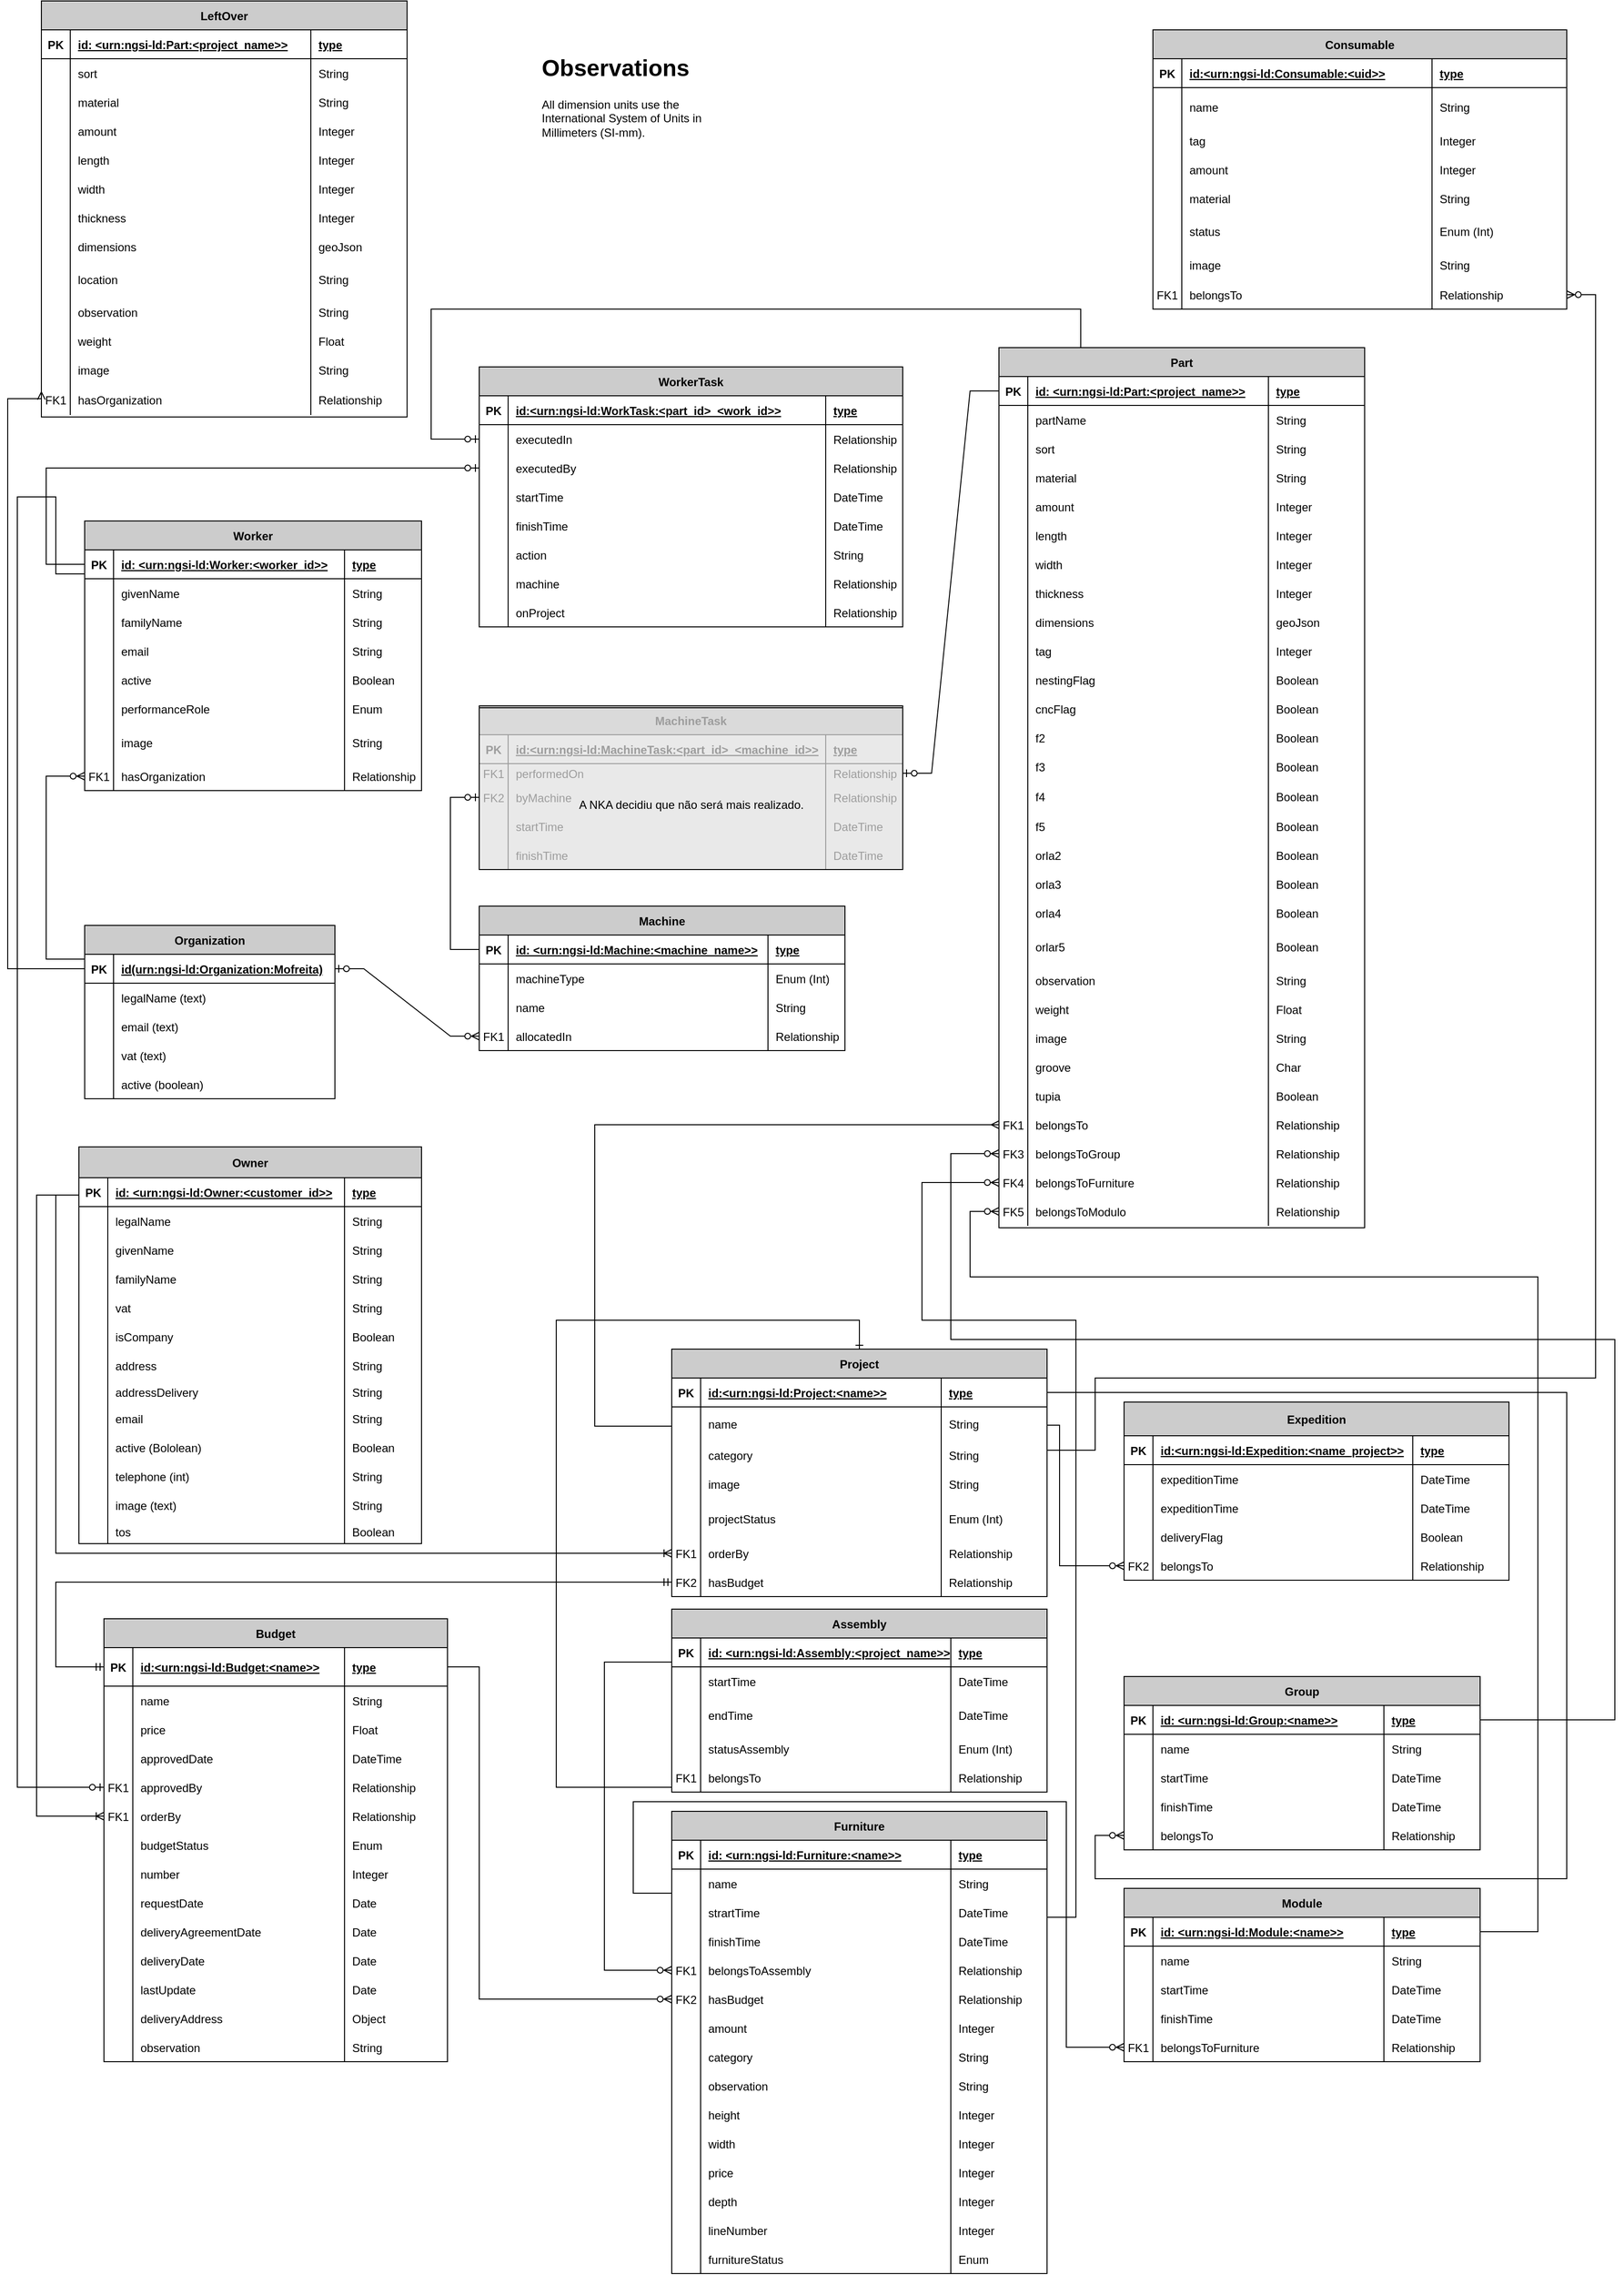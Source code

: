 <mxfile version="21.2.8" type="device">
  <diagram id="R2lEEEUBdFMjLlhIrx00" name="Page-1">
    <mxGraphModel dx="-26" dy="2980" grid="1" gridSize="10" guides="1" tooltips="1" connect="1" arrows="1" fold="1" page="1" pageScale="1" pageWidth="850" pageHeight="1100" math="0" shadow="0" extFonts="Permanent Marker^https://fonts.googleapis.com/css?family=Permanent+Marker">
      <root>
        <mxCell id="0" />
        <mxCell id="1" parent="0" />
        <mxCell id="PB39XX-D3yihrdm4VonY-1" value="Machine" style="shape=table;startSize=30;container=1;collapsible=1;childLayout=tableLayout;fixedRows=1;rowLines=0;fontStyle=1;align=center;resizeLast=1;fontSize=12;fillColor=#CCCCCC;" parent="1" vertex="1">
          <mxGeometry x="2200" y="-1220" width="380" height="150" as="geometry">
            <mxRectangle x="2535" y="20" width="90" height="30" as="alternateBounds" />
          </mxGeometry>
        </mxCell>
        <mxCell id="PB39XX-D3yihrdm4VonY-2" value="" style="shape=tableRow;horizontal=0;startSize=0;swimlaneHead=0;swimlaneBody=0;fillColor=none;collapsible=0;dropTarget=0;points=[[0,0.5],[1,0.5]];portConstraint=eastwest;top=0;left=0;right=0;bottom=1;fontSize=12;" parent="PB39XX-D3yihrdm4VonY-1" vertex="1">
          <mxGeometry y="30" width="380" height="30" as="geometry" />
        </mxCell>
        <mxCell id="PB39XX-D3yihrdm4VonY-3" value="PK" style="shape=partialRectangle;connectable=0;fillColor=none;top=0;left=0;bottom=0;right=0;fontStyle=1;overflow=hidden;fontSize=12;" parent="PB39XX-D3yihrdm4VonY-2" vertex="1">
          <mxGeometry width="30" height="30" as="geometry">
            <mxRectangle width="30" height="30" as="alternateBounds" />
          </mxGeometry>
        </mxCell>
        <mxCell id="PB39XX-D3yihrdm4VonY-4" value="id: &lt;urn:ngsi-ld:Machine:&lt;machine_name&gt;&gt;" style="shape=partialRectangle;connectable=0;fillColor=none;top=0;left=0;bottom=0;right=0;align=left;spacingLeft=6;fontStyle=5;overflow=hidden;fontSize=12;" parent="PB39XX-D3yihrdm4VonY-2" vertex="1">
          <mxGeometry x="30" width="270" height="30" as="geometry">
            <mxRectangle width="270" height="30" as="alternateBounds" />
          </mxGeometry>
        </mxCell>
        <mxCell id="PB39XX-D3yihrdm4VonY-26" value="type" style="shape=partialRectangle;connectable=0;fillColor=none;top=0;left=0;bottom=0;right=0;align=left;spacingLeft=6;fontStyle=5;overflow=hidden;fontSize=12;" parent="PB39XX-D3yihrdm4VonY-2" vertex="1">
          <mxGeometry x="300" width="80" height="30" as="geometry">
            <mxRectangle width="80" height="30" as="alternateBounds" />
          </mxGeometry>
        </mxCell>
        <mxCell id="PB39XX-D3yihrdm4VonY-14" value="" style="shape=tableRow;horizontal=0;startSize=0;swimlaneHead=0;swimlaneBody=0;fillColor=none;collapsible=0;dropTarget=0;points=[[0,0.5],[1,0.5]];portConstraint=eastwest;top=0;left=0;right=0;bottom=0;fontSize=12;" parent="PB39XX-D3yihrdm4VonY-1" vertex="1">
          <mxGeometry y="60" width="380" height="30" as="geometry" />
        </mxCell>
        <mxCell id="PB39XX-D3yihrdm4VonY-15" value="" style="shape=partialRectangle;connectable=0;fillColor=none;top=0;left=0;bottom=0;right=0;editable=1;overflow=hidden;fontSize=12;" parent="PB39XX-D3yihrdm4VonY-14" vertex="1">
          <mxGeometry width="30" height="30" as="geometry">
            <mxRectangle width="30" height="30" as="alternateBounds" />
          </mxGeometry>
        </mxCell>
        <mxCell id="PB39XX-D3yihrdm4VonY-16" value="machineType" style="shape=partialRectangle;connectable=0;fillColor=none;top=0;left=0;bottom=0;right=0;align=left;spacingLeft=6;overflow=hidden;fontSize=12;" parent="PB39XX-D3yihrdm4VonY-14" vertex="1">
          <mxGeometry x="30" width="270" height="30" as="geometry">
            <mxRectangle width="270" height="30" as="alternateBounds" />
          </mxGeometry>
        </mxCell>
        <mxCell id="PB39XX-D3yihrdm4VonY-30" value="Enum (Int)" style="shape=partialRectangle;connectable=0;fillColor=none;top=0;left=0;bottom=0;right=0;align=left;spacingLeft=6;overflow=hidden;fontSize=12;" parent="PB39XX-D3yihrdm4VonY-14" vertex="1">
          <mxGeometry x="300" width="80" height="30" as="geometry">
            <mxRectangle width="80" height="30" as="alternateBounds" />
          </mxGeometry>
        </mxCell>
        <mxCell id="PB39XX-D3yihrdm4VonY-23" value="" style="shape=tableRow;horizontal=0;startSize=0;swimlaneHead=0;swimlaneBody=0;fillColor=none;collapsible=0;dropTarget=0;points=[[0,0.5],[1,0.5]];portConstraint=eastwest;top=0;left=0;right=0;bottom=0;fontSize=12;" parent="PB39XX-D3yihrdm4VonY-1" vertex="1">
          <mxGeometry y="90" width="380" height="30" as="geometry" />
        </mxCell>
        <mxCell id="PB39XX-D3yihrdm4VonY-24" value="" style="shape=partialRectangle;connectable=0;fillColor=none;top=0;left=0;bottom=0;right=0;editable=1;overflow=hidden;fontSize=12;" parent="PB39XX-D3yihrdm4VonY-23" vertex="1">
          <mxGeometry width="30" height="30" as="geometry">
            <mxRectangle width="30" height="30" as="alternateBounds" />
          </mxGeometry>
        </mxCell>
        <mxCell id="PB39XX-D3yihrdm4VonY-25" value="name" style="shape=partialRectangle;connectable=0;fillColor=none;top=0;left=0;bottom=0;right=0;align=left;spacingLeft=6;overflow=hidden;fontSize=12;" parent="PB39XX-D3yihrdm4VonY-23" vertex="1">
          <mxGeometry x="30" width="270" height="30" as="geometry">
            <mxRectangle width="270" height="30" as="alternateBounds" />
          </mxGeometry>
        </mxCell>
        <mxCell id="PB39XX-D3yihrdm4VonY-31" value="String" style="shape=partialRectangle;connectable=0;fillColor=none;top=0;left=0;bottom=0;right=0;align=left;spacingLeft=6;overflow=hidden;fontSize=12;" parent="PB39XX-D3yihrdm4VonY-23" vertex="1">
          <mxGeometry x="300" width="80" height="30" as="geometry">
            <mxRectangle width="80" height="30" as="alternateBounds" />
          </mxGeometry>
        </mxCell>
        <mxCell id="PB39XX-D3yihrdm4VonY-32" value="" style="shape=tableRow;horizontal=0;startSize=0;swimlaneHead=0;swimlaneBody=0;fillColor=none;collapsible=0;dropTarget=0;points=[[0,0.5],[1,0.5]];portConstraint=eastwest;top=0;left=0;right=0;bottom=0;fontSize=12;" parent="PB39XX-D3yihrdm4VonY-1" vertex="1">
          <mxGeometry y="120" width="380" height="30" as="geometry" />
        </mxCell>
        <mxCell id="PB39XX-D3yihrdm4VonY-33" value="FK1" style="shape=partialRectangle;connectable=0;fillColor=none;top=0;left=0;bottom=0;right=0;editable=1;overflow=hidden;fontSize=12;" parent="PB39XX-D3yihrdm4VonY-32" vertex="1">
          <mxGeometry width="30" height="30" as="geometry">
            <mxRectangle width="30" height="30" as="alternateBounds" />
          </mxGeometry>
        </mxCell>
        <mxCell id="PB39XX-D3yihrdm4VonY-34" value="allocatedIn    " style="shape=partialRectangle;connectable=0;fillColor=none;top=0;left=0;bottom=0;right=0;align=left;spacingLeft=6;overflow=hidden;fontSize=12;" parent="PB39XX-D3yihrdm4VonY-32" vertex="1">
          <mxGeometry x="30" width="270" height="30" as="geometry">
            <mxRectangle width="270" height="30" as="alternateBounds" />
          </mxGeometry>
        </mxCell>
        <mxCell id="PB39XX-D3yihrdm4VonY-35" value="Relationship" style="shape=partialRectangle;connectable=0;fillColor=none;top=0;left=0;bottom=0;right=0;align=left;spacingLeft=6;overflow=hidden;fontSize=12;" parent="PB39XX-D3yihrdm4VonY-32" vertex="1">
          <mxGeometry x="300" width="80" height="30" as="geometry">
            <mxRectangle width="80" height="30" as="alternateBounds" />
          </mxGeometry>
        </mxCell>
        <mxCell id="PB39XX-D3yihrdm4VonY-36" value="Organization" style="shape=table;startSize=30;container=1;collapsible=1;childLayout=tableLayout;fixedRows=1;rowLines=0;fontStyle=1;align=center;resizeLast=1;fontSize=12;shadow=0;fillColor=#CCCCCC;" parent="1" vertex="1">
          <mxGeometry x="1790" y="-1200" width="260" height="180" as="geometry">
            <mxRectangle x="2900" width="110" height="30" as="alternateBounds" />
          </mxGeometry>
        </mxCell>
        <mxCell id="PB39XX-D3yihrdm4VonY-37" value="" style="shape=tableRow;horizontal=0;startSize=0;swimlaneHead=0;swimlaneBody=0;fillColor=none;collapsible=0;dropTarget=0;points=[[0,0.5],[1,0.5]];portConstraint=eastwest;top=0;left=0;right=0;bottom=1;fontSize=12;" parent="PB39XX-D3yihrdm4VonY-36" vertex="1">
          <mxGeometry y="30" width="260" height="30" as="geometry" />
        </mxCell>
        <mxCell id="PB39XX-D3yihrdm4VonY-38" value="PK" style="shape=partialRectangle;connectable=0;fillColor=none;top=0;left=0;bottom=0;right=0;fontStyle=1;overflow=hidden;fontSize=12;" parent="PB39XX-D3yihrdm4VonY-37" vertex="1">
          <mxGeometry width="30" height="30" as="geometry">
            <mxRectangle width="30" height="30" as="alternateBounds" />
          </mxGeometry>
        </mxCell>
        <mxCell id="PB39XX-D3yihrdm4VonY-39" value="id(urn:ngsi-ld:Organization:Mofreita)" style="shape=partialRectangle;connectable=0;fillColor=none;top=0;left=0;bottom=0;right=0;align=left;spacingLeft=6;fontStyle=5;overflow=hidden;fontSize=12;" parent="PB39XX-D3yihrdm4VonY-37" vertex="1">
          <mxGeometry x="30" width="230" height="30" as="geometry">
            <mxRectangle width="230" height="30" as="alternateBounds" />
          </mxGeometry>
        </mxCell>
        <mxCell id="PB39XX-D3yihrdm4VonY-40" value="" style="shape=tableRow;horizontal=0;startSize=0;swimlaneHead=0;swimlaneBody=0;fillColor=none;collapsible=0;dropTarget=0;points=[[0,0.5],[1,0.5]];portConstraint=eastwest;top=0;left=0;right=0;bottom=0;fontSize=12;" parent="PB39XX-D3yihrdm4VonY-36" vertex="1">
          <mxGeometry y="60" width="260" height="30" as="geometry" />
        </mxCell>
        <mxCell id="PB39XX-D3yihrdm4VonY-41" value="" style="shape=partialRectangle;connectable=0;fillColor=none;top=0;left=0;bottom=0;right=0;editable=1;overflow=hidden;fontSize=12;" parent="PB39XX-D3yihrdm4VonY-40" vertex="1">
          <mxGeometry width="30" height="30" as="geometry">
            <mxRectangle width="30" height="30" as="alternateBounds" />
          </mxGeometry>
        </mxCell>
        <mxCell id="PB39XX-D3yihrdm4VonY-42" value="legalName (text)" style="shape=partialRectangle;connectable=0;fillColor=none;top=0;left=0;bottom=0;right=0;align=left;spacingLeft=6;overflow=hidden;fontSize=12;" parent="PB39XX-D3yihrdm4VonY-40" vertex="1">
          <mxGeometry x="30" width="230" height="30" as="geometry">
            <mxRectangle width="230" height="30" as="alternateBounds" />
          </mxGeometry>
        </mxCell>
        <mxCell id="PB39XX-D3yihrdm4VonY-43" value="" style="shape=tableRow;horizontal=0;startSize=0;swimlaneHead=0;swimlaneBody=0;fillColor=none;collapsible=0;dropTarget=0;points=[[0,0.5],[1,0.5]];portConstraint=eastwest;top=0;left=0;right=0;bottom=0;fontSize=12;" parent="PB39XX-D3yihrdm4VonY-36" vertex="1">
          <mxGeometry y="90" width="260" height="30" as="geometry" />
        </mxCell>
        <mxCell id="PB39XX-D3yihrdm4VonY-44" value="" style="shape=partialRectangle;connectable=0;fillColor=none;top=0;left=0;bottom=0;right=0;editable=1;overflow=hidden;fontSize=12;" parent="PB39XX-D3yihrdm4VonY-43" vertex="1">
          <mxGeometry width="30" height="30" as="geometry">
            <mxRectangle width="30" height="30" as="alternateBounds" />
          </mxGeometry>
        </mxCell>
        <mxCell id="PB39XX-D3yihrdm4VonY-45" value="email (text)" style="shape=partialRectangle;connectable=0;fillColor=none;top=0;left=0;bottom=0;right=0;align=left;spacingLeft=6;overflow=hidden;fontSize=12;" parent="PB39XX-D3yihrdm4VonY-43" vertex="1">
          <mxGeometry x="30" width="230" height="30" as="geometry">
            <mxRectangle width="230" height="30" as="alternateBounds" />
          </mxGeometry>
        </mxCell>
        <mxCell id="PB39XX-D3yihrdm4VonY-46" value="" style="shape=tableRow;horizontal=0;startSize=0;swimlaneHead=0;swimlaneBody=0;fillColor=none;collapsible=0;dropTarget=0;points=[[0,0.5],[1,0.5]];portConstraint=eastwest;top=0;left=0;right=0;bottom=0;fontSize=12;" parent="PB39XX-D3yihrdm4VonY-36" vertex="1">
          <mxGeometry y="120" width="260" height="30" as="geometry" />
        </mxCell>
        <mxCell id="PB39XX-D3yihrdm4VonY-47" value="" style="shape=partialRectangle;connectable=0;fillColor=none;top=0;left=0;bottom=0;right=0;editable=1;overflow=hidden;fontSize=12;" parent="PB39XX-D3yihrdm4VonY-46" vertex="1">
          <mxGeometry width="30" height="30" as="geometry">
            <mxRectangle width="30" height="30" as="alternateBounds" />
          </mxGeometry>
        </mxCell>
        <mxCell id="PB39XX-D3yihrdm4VonY-48" value="vat (text)" style="shape=partialRectangle;connectable=0;fillColor=none;top=0;left=0;bottom=0;right=0;align=left;spacingLeft=6;overflow=hidden;fontSize=12;" parent="PB39XX-D3yihrdm4VonY-46" vertex="1">
          <mxGeometry x="30" width="230" height="30" as="geometry">
            <mxRectangle width="230" height="30" as="alternateBounds" />
          </mxGeometry>
        </mxCell>
        <mxCell id="PB39XX-D3yihrdm4VonY-49" value="" style="shape=tableRow;horizontal=0;startSize=0;swimlaneHead=0;swimlaneBody=0;fillColor=none;collapsible=0;dropTarget=0;points=[[0,0.5],[1,0.5]];portConstraint=eastwest;top=0;left=0;right=0;bottom=0;fontSize=12;" parent="PB39XX-D3yihrdm4VonY-36" vertex="1">
          <mxGeometry y="150" width="260" height="30" as="geometry" />
        </mxCell>
        <mxCell id="PB39XX-D3yihrdm4VonY-50" value="" style="shape=partialRectangle;connectable=0;fillColor=none;top=0;left=0;bottom=0;right=0;editable=1;overflow=hidden;fontSize=12;" parent="PB39XX-D3yihrdm4VonY-49" vertex="1">
          <mxGeometry width="30" height="30" as="geometry">
            <mxRectangle width="30" height="30" as="alternateBounds" />
          </mxGeometry>
        </mxCell>
        <mxCell id="PB39XX-D3yihrdm4VonY-51" value="active (boolean)" style="shape=partialRectangle;connectable=0;fillColor=none;top=0;left=0;bottom=0;right=0;align=left;spacingLeft=6;overflow=hidden;fontSize=12;" parent="PB39XX-D3yihrdm4VonY-49" vertex="1">
          <mxGeometry x="30" width="230" height="30" as="geometry">
            <mxRectangle width="230" height="30" as="alternateBounds" />
          </mxGeometry>
        </mxCell>
        <mxCell id="PB39XX-D3yihrdm4VonY-53" value="" style="edgeStyle=entityRelationEdgeStyle;fontSize=12;html=1;endArrow=ERzeroToMany;startArrow=ERzeroToOne;rounded=0;elbow=vertical;exitX=1;exitY=0.5;exitDx=0;exitDy=0;entryX=0;entryY=0.5;entryDx=0;entryDy=0;" parent="1" source="PB39XX-D3yihrdm4VonY-37" target="PB39XX-D3yihrdm4VonY-32" edge="1">
          <mxGeometry width="100" height="100" relative="1" as="geometry">
            <mxPoint x="1910" y="-680" as="sourcePoint" />
            <mxPoint x="2010" y="-780" as="targetPoint" />
          </mxGeometry>
        </mxCell>
        <mxCell id="PB39XX-D3yihrdm4VonY-59" value="Worker" style="shape=table;startSize=30;container=1;collapsible=1;childLayout=tableLayout;fixedRows=1;rowLines=0;fontStyle=1;align=center;resizeLast=1;fontSize=12;fillColor=#CCCCCC;" parent="1" vertex="1">
          <mxGeometry x="1790" y="-1620" width="350" height="280" as="geometry">
            <mxRectangle x="3250" y="20" width="80" height="30" as="alternateBounds" />
          </mxGeometry>
        </mxCell>
        <mxCell id="PB39XX-D3yihrdm4VonY-60" value="" style="shape=tableRow;horizontal=0;startSize=0;swimlaneHead=0;swimlaneBody=0;fillColor=none;collapsible=0;dropTarget=0;points=[[0,0.5],[1,0.5]];portConstraint=eastwest;top=0;left=0;right=0;bottom=1;fontSize=12;" parent="PB39XX-D3yihrdm4VonY-59" vertex="1">
          <mxGeometry y="30" width="350" height="30" as="geometry" />
        </mxCell>
        <mxCell id="PB39XX-D3yihrdm4VonY-61" value="PK" style="shape=partialRectangle;connectable=0;fillColor=none;top=0;left=0;bottom=0;right=0;fontStyle=1;overflow=hidden;fontSize=12;" parent="PB39XX-D3yihrdm4VonY-60" vertex="1">
          <mxGeometry width="30" height="30" as="geometry">
            <mxRectangle width="30" height="30" as="alternateBounds" />
          </mxGeometry>
        </mxCell>
        <mxCell id="PB39XX-D3yihrdm4VonY-62" value="id: &lt;urn:ngsi-ld:Worker:&lt;worker_id&gt;&gt;" style="shape=partialRectangle;connectable=0;fillColor=none;top=0;left=0;bottom=0;right=0;align=left;spacingLeft=6;fontStyle=5;overflow=hidden;fontSize=12;" parent="PB39XX-D3yihrdm4VonY-60" vertex="1">
          <mxGeometry x="30" width="240" height="30" as="geometry">
            <mxRectangle width="240" height="30" as="alternateBounds" />
          </mxGeometry>
        </mxCell>
        <mxCell id="PB39XX-D3yihrdm4VonY-86" value="type" style="shape=partialRectangle;connectable=0;fillColor=none;top=0;left=0;bottom=0;right=0;align=left;spacingLeft=6;fontStyle=5;overflow=hidden;fontSize=12;" parent="PB39XX-D3yihrdm4VonY-60" vertex="1">
          <mxGeometry x="270" width="80" height="30" as="geometry">
            <mxRectangle width="80" height="30" as="alternateBounds" />
          </mxGeometry>
        </mxCell>
        <mxCell id="PB39XX-D3yihrdm4VonY-63" value="" style="shape=tableRow;horizontal=0;startSize=0;swimlaneHead=0;swimlaneBody=0;fillColor=none;collapsible=0;dropTarget=0;points=[[0,0.5],[1,0.5]];portConstraint=eastwest;top=0;left=0;right=0;bottom=0;fontSize=12;" parent="PB39XX-D3yihrdm4VonY-59" vertex="1">
          <mxGeometry y="60" width="350" height="30" as="geometry" />
        </mxCell>
        <mxCell id="PB39XX-D3yihrdm4VonY-64" value="" style="shape=partialRectangle;connectable=0;fillColor=none;top=0;left=0;bottom=0;right=0;editable=1;overflow=hidden;fontSize=12;" parent="PB39XX-D3yihrdm4VonY-63" vertex="1">
          <mxGeometry width="30" height="30" as="geometry">
            <mxRectangle width="30" height="30" as="alternateBounds" />
          </mxGeometry>
        </mxCell>
        <mxCell id="PB39XX-D3yihrdm4VonY-65" value="givenName" style="shape=partialRectangle;connectable=0;fillColor=none;top=0;left=0;bottom=0;right=0;align=left;spacingLeft=6;overflow=hidden;fontSize=12;" parent="PB39XX-D3yihrdm4VonY-63" vertex="1">
          <mxGeometry x="30" width="240" height="30" as="geometry">
            <mxRectangle width="240" height="30" as="alternateBounds" />
          </mxGeometry>
        </mxCell>
        <mxCell id="PB39XX-D3yihrdm4VonY-87" value="String " style="shape=partialRectangle;connectable=0;fillColor=none;top=0;left=0;bottom=0;right=0;align=left;spacingLeft=6;overflow=hidden;fontSize=12;" parent="PB39XX-D3yihrdm4VonY-63" vertex="1">
          <mxGeometry x="270" width="80" height="30" as="geometry">
            <mxRectangle width="80" height="30" as="alternateBounds" />
          </mxGeometry>
        </mxCell>
        <mxCell id="PB39XX-D3yihrdm4VonY-66" value="" style="shape=tableRow;horizontal=0;startSize=0;swimlaneHead=0;swimlaneBody=0;fillColor=none;collapsible=0;dropTarget=0;points=[[0,0.5],[1,0.5]];portConstraint=eastwest;top=0;left=0;right=0;bottom=0;fontSize=12;" parent="PB39XX-D3yihrdm4VonY-59" vertex="1">
          <mxGeometry y="90" width="350" height="30" as="geometry" />
        </mxCell>
        <mxCell id="PB39XX-D3yihrdm4VonY-67" value="" style="shape=partialRectangle;connectable=0;fillColor=none;top=0;left=0;bottom=0;right=0;editable=1;overflow=hidden;fontSize=12;" parent="PB39XX-D3yihrdm4VonY-66" vertex="1">
          <mxGeometry width="30" height="30" as="geometry">
            <mxRectangle width="30" height="30" as="alternateBounds" />
          </mxGeometry>
        </mxCell>
        <mxCell id="PB39XX-D3yihrdm4VonY-68" value="familyName" style="shape=partialRectangle;connectable=0;fillColor=none;top=0;left=0;bottom=0;right=0;align=left;spacingLeft=6;overflow=hidden;fontSize=12;" parent="PB39XX-D3yihrdm4VonY-66" vertex="1">
          <mxGeometry x="30" width="240" height="30" as="geometry">
            <mxRectangle width="240" height="30" as="alternateBounds" />
          </mxGeometry>
        </mxCell>
        <mxCell id="PB39XX-D3yihrdm4VonY-88" value="String" style="shape=partialRectangle;connectable=0;fillColor=none;top=0;left=0;bottom=0;right=0;align=left;spacingLeft=6;overflow=hidden;fontSize=12;" parent="PB39XX-D3yihrdm4VonY-66" vertex="1">
          <mxGeometry x="270" width="80" height="30" as="geometry">
            <mxRectangle width="80" height="30" as="alternateBounds" />
          </mxGeometry>
        </mxCell>
        <mxCell id="PB39XX-D3yihrdm4VonY-69" value="" style="shape=tableRow;horizontal=0;startSize=0;swimlaneHead=0;swimlaneBody=0;fillColor=none;collapsible=0;dropTarget=0;points=[[0,0.5],[1,0.5]];portConstraint=eastwest;top=0;left=0;right=0;bottom=0;fontSize=12;" parent="PB39XX-D3yihrdm4VonY-59" vertex="1">
          <mxGeometry y="120" width="350" height="30" as="geometry" />
        </mxCell>
        <mxCell id="PB39XX-D3yihrdm4VonY-70" value="" style="shape=partialRectangle;connectable=0;fillColor=none;top=0;left=0;bottom=0;right=0;editable=1;overflow=hidden;fontSize=12;" parent="PB39XX-D3yihrdm4VonY-69" vertex="1">
          <mxGeometry width="30" height="30" as="geometry">
            <mxRectangle width="30" height="30" as="alternateBounds" />
          </mxGeometry>
        </mxCell>
        <mxCell id="PB39XX-D3yihrdm4VonY-71" value="email" style="shape=partialRectangle;connectable=0;fillColor=none;top=0;left=0;bottom=0;right=0;align=left;spacingLeft=6;overflow=hidden;fontSize=12;" parent="PB39XX-D3yihrdm4VonY-69" vertex="1">
          <mxGeometry x="30" width="240" height="30" as="geometry">
            <mxRectangle width="240" height="30" as="alternateBounds" />
          </mxGeometry>
        </mxCell>
        <mxCell id="PB39XX-D3yihrdm4VonY-89" value="String" style="shape=partialRectangle;connectable=0;fillColor=none;top=0;left=0;bottom=0;right=0;align=left;spacingLeft=6;overflow=hidden;fontSize=12;" parent="PB39XX-D3yihrdm4VonY-69" vertex="1">
          <mxGeometry x="270" width="80" height="30" as="geometry">
            <mxRectangle width="80" height="30" as="alternateBounds" />
          </mxGeometry>
        </mxCell>
        <mxCell id="PB39XX-D3yihrdm4VonY-72" value="" style="shape=tableRow;horizontal=0;startSize=0;swimlaneHead=0;swimlaneBody=0;fillColor=none;collapsible=0;dropTarget=0;points=[[0,0.5],[1,0.5]];portConstraint=eastwest;top=0;left=0;right=0;bottom=0;fontSize=12;" parent="PB39XX-D3yihrdm4VonY-59" vertex="1">
          <mxGeometry y="150" width="350" height="30" as="geometry" />
        </mxCell>
        <mxCell id="PB39XX-D3yihrdm4VonY-73" value="" style="shape=partialRectangle;connectable=0;fillColor=none;top=0;left=0;bottom=0;right=0;editable=1;overflow=hidden;fontSize=12;" parent="PB39XX-D3yihrdm4VonY-72" vertex="1">
          <mxGeometry width="30" height="30" as="geometry">
            <mxRectangle width="30" height="30" as="alternateBounds" />
          </mxGeometry>
        </mxCell>
        <mxCell id="PB39XX-D3yihrdm4VonY-74" value="active" style="shape=partialRectangle;connectable=0;fillColor=none;top=0;left=0;bottom=0;right=0;align=left;spacingLeft=6;overflow=hidden;fontSize=12;" parent="PB39XX-D3yihrdm4VonY-72" vertex="1">
          <mxGeometry x="30" width="240" height="30" as="geometry">
            <mxRectangle width="240" height="30" as="alternateBounds" />
          </mxGeometry>
        </mxCell>
        <mxCell id="PB39XX-D3yihrdm4VonY-90" value="Boolean" style="shape=partialRectangle;connectable=0;fillColor=none;top=0;left=0;bottom=0;right=0;align=left;spacingLeft=6;overflow=hidden;fontSize=12;" parent="PB39XX-D3yihrdm4VonY-72" vertex="1">
          <mxGeometry x="270" width="80" height="30" as="geometry">
            <mxRectangle width="80" height="30" as="alternateBounds" />
          </mxGeometry>
        </mxCell>
        <mxCell id="PB39XX-D3yihrdm4VonY-75" value="" style="shape=tableRow;horizontal=0;startSize=0;swimlaneHead=0;swimlaneBody=0;fillColor=none;collapsible=0;dropTarget=0;points=[[0,0.5],[1,0.5]];portConstraint=eastwest;top=0;left=0;right=0;bottom=0;fontSize=12;" parent="PB39XX-D3yihrdm4VonY-59" vertex="1">
          <mxGeometry y="180" width="350" height="30" as="geometry" />
        </mxCell>
        <mxCell id="PB39XX-D3yihrdm4VonY-76" value="" style="shape=partialRectangle;connectable=0;fillColor=none;top=0;left=0;bottom=0;right=0;editable=1;overflow=hidden;fontSize=12;" parent="PB39XX-D3yihrdm4VonY-75" vertex="1">
          <mxGeometry width="30" height="30" as="geometry">
            <mxRectangle width="30" height="30" as="alternateBounds" />
          </mxGeometry>
        </mxCell>
        <mxCell id="PB39XX-D3yihrdm4VonY-77" value="performanceRole" style="shape=partialRectangle;connectable=0;fillColor=none;top=0;left=0;bottom=0;right=0;align=left;spacingLeft=6;overflow=hidden;fontSize=12;" parent="PB39XX-D3yihrdm4VonY-75" vertex="1">
          <mxGeometry x="30" width="240" height="30" as="geometry">
            <mxRectangle width="240" height="30" as="alternateBounds" />
          </mxGeometry>
        </mxCell>
        <mxCell id="PB39XX-D3yihrdm4VonY-91" value="Enum" style="shape=partialRectangle;connectable=0;fillColor=none;top=0;left=0;bottom=0;right=0;align=left;spacingLeft=6;overflow=hidden;fontSize=12;" parent="PB39XX-D3yihrdm4VonY-75" vertex="1">
          <mxGeometry x="270" width="80" height="30" as="geometry">
            <mxRectangle width="80" height="30" as="alternateBounds" />
          </mxGeometry>
        </mxCell>
        <mxCell id="PB39XX-D3yihrdm4VonY-78" value="" style="shape=tableRow;horizontal=0;startSize=0;swimlaneHead=0;swimlaneBody=0;fillColor=none;collapsible=0;dropTarget=0;points=[[0,0.5],[1,0.5]];portConstraint=eastwest;top=0;left=0;right=0;bottom=0;fontSize=12;" parent="PB39XX-D3yihrdm4VonY-59" vertex="1">
          <mxGeometry y="210" width="350" height="40" as="geometry" />
        </mxCell>
        <mxCell id="PB39XX-D3yihrdm4VonY-79" value="" style="shape=partialRectangle;connectable=0;fillColor=none;top=0;left=0;bottom=0;right=0;editable=1;overflow=hidden;fontSize=12;" parent="PB39XX-D3yihrdm4VonY-78" vertex="1">
          <mxGeometry width="30" height="40" as="geometry">
            <mxRectangle width="30" height="40" as="alternateBounds" />
          </mxGeometry>
        </mxCell>
        <mxCell id="PB39XX-D3yihrdm4VonY-80" value="image" style="shape=partialRectangle;connectable=0;fillColor=none;top=0;left=0;bottom=0;right=0;align=left;spacingLeft=6;overflow=hidden;fontSize=12;" parent="PB39XX-D3yihrdm4VonY-78" vertex="1">
          <mxGeometry x="30" width="240" height="40" as="geometry">
            <mxRectangle width="240" height="40" as="alternateBounds" />
          </mxGeometry>
        </mxCell>
        <mxCell id="PB39XX-D3yihrdm4VonY-92" value="String" style="shape=partialRectangle;connectable=0;fillColor=none;top=0;left=0;bottom=0;right=0;align=left;spacingLeft=6;overflow=hidden;fontSize=12;" parent="PB39XX-D3yihrdm4VonY-78" vertex="1">
          <mxGeometry x="270" width="80" height="40" as="geometry">
            <mxRectangle width="80" height="40" as="alternateBounds" />
          </mxGeometry>
        </mxCell>
        <mxCell id="PB39XX-D3yihrdm4VonY-81" value="" style="shape=tableRow;horizontal=0;startSize=0;swimlaneHead=0;swimlaneBody=0;fillColor=none;collapsible=0;dropTarget=0;points=[[0,0.5],[1,0.5]];portConstraint=eastwest;top=0;left=0;right=0;bottom=0;fontSize=12;" parent="PB39XX-D3yihrdm4VonY-59" vertex="1">
          <mxGeometry y="250" width="350" height="30" as="geometry" />
        </mxCell>
        <mxCell id="PB39XX-D3yihrdm4VonY-82" value="FK1" style="shape=partialRectangle;connectable=0;fillColor=none;top=0;left=0;bottom=0;right=0;editable=1;overflow=hidden;fontSize=12;" parent="PB39XX-D3yihrdm4VonY-81" vertex="1">
          <mxGeometry width="30" height="30" as="geometry">
            <mxRectangle width="30" height="30" as="alternateBounds" />
          </mxGeometry>
        </mxCell>
        <mxCell id="PB39XX-D3yihrdm4VonY-83" value="hasOrganization" style="shape=partialRectangle;connectable=0;fillColor=none;top=0;left=0;bottom=0;right=0;align=left;spacingLeft=6;overflow=hidden;fontSize=12;" parent="PB39XX-D3yihrdm4VonY-81" vertex="1">
          <mxGeometry x="30" width="240" height="30" as="geometry">
            <mxRectangle width="240" height="30" as="alternateBounds" />
          </mxGeometry>
        </mxCell>
        <mxCell id="PB39XX-D3yihrdm4VonY-93" value="Relationship" style="shape=partialRectangle;connectable=0;fillColor=none;top=0;left=0;bottom=0;right=0;align=left;spacingLeft=6;overflow=hidden;fontSize=12;" parent="PB39XX-D3yihrdm4VonY-81" vertex="1">
          <mxGeometry x="270" width="80" height="30" as="geometry">
            <mxRectangle width="80" height="30" as="alternateBounds" />
          </mxGeometry>
        </mxCell>
        <mxCell id="PB39XX-D3yihrdm4VonY-85" value="" style="edgeStyle=orthogonalEdgeStyle;fontSize=12;html=1;endArrow=ERzeroToMany;endFill=1;rounded=0;elbow=vertical;exitX=0;exitY=0.5;exitDx=0;exitDy=0;entryX=0;entryY=0.5;entryDx=0;entryDy=0;" parent="1" source="PB39XX-D3yihrdm4VonY-37" target="PB39XX-D3yihrdm4VonY-81" edge="1">
          <mxGeometry width="100" height="100" relative="1" as="geometry">
            <mxPoint x="1930" y="-1190" as="sourcePoint" />
            <mxPoint x="2030" y="-1290" as="targetPoint" />
            <Array as="points">
              <mxPoint x="1750" y="-1165" />
              <mxPoint x="1750" y="-1355" />
            </Array>
          </mxGeometry>
        </mxCell>
        <mxCell id="PB39XX-D3yihrdm4VonY-94" value="Part" style="shape=table;startSize=30;container=1;collapsible=1;childLayout=tableLayout;fixedRows=1;rowLines=0;fontStyle=1;align=center;resizeLast=1;fontSize=12;fillColor=#CCCCCC;" parent="1" vertex="1">
          <mxGeometry x="2740" y="-1800" width="380" height="914.0" as="geometry">
            <mxRectangle x="3800" y="920" width="60" height="30" as="alternateBounds" />
          </mxGeometry>
        </mxCell>
        <mxCell id="PB39XX-D3yihrdm4VonY-95" value="" style="shape=tableRow;horizontal=0;startSize=0;swimlaneHead=0;swimlaneBody=0;fillColor=none;collapsible=0;dropTarget=0;points=[[0,0.5],[1,0.5]];portConstraint=eastwest;top=0;left=0;right=0;bottom=1;fontSize=12;" parent="PB39XX-D3yihrdm4VonY-94" vertex="1">
          <mxGeometry y="30" width="380" height="30" as="geometry" />
        </mxCell>
        <mxCell id="PB39XX-D3yihrdm4VonY-96" value="PK" style="shape=partialRectangle;connectable=0;fillColor=none;top=0;left=0;bottom=0;right=0;fontStyle=1;overflow=hidden;fontSize=12;" parent="PB39XX-D3yihrdm4VonY-95" vertex="1">
          <mxGeometry width="30" height="30" as="geometry">
            <mxRectangle width="30" height="30" as="alternateBounds" />
          </mxGeometry>
        </mxCell>
        <mxCell id="PB39XX-D3yihrdm4VonY-97" value="id: &lt;urn:ngsi-ld:Part:&lt;project_name&gt;&gt;" style="shape=partialRectangle;connectable=0;fillColor=none;top=0;left=0;bottom=0;right=0;align=left;spacingLeft=6;fontStyle=5;overflow=hidden;fontSize=12;" parent="PB39XX-D3yihrdm4VonY-95" vertex="1">
          <mxGeometry x="30" width="250" height="30" as="geometry">
            <mxRectangle width="250" height="30" as="alternateBounds" />
          </mxGeometry>
        </mxCell>
        <mxCell id="PB39XX-D3yihrdm4VonY-182" value="type" style="shape=partialRectangle;connectable=0;fillColor=none;top=0;left=0;bottom=0;right=0;align=left;spacingLeft=6;fontStyle=5;overflow=hidden;fontSize=12;" parent="PB39XX-D3yihrdm4VonY-95" vertex="1">
          <mxGeometry x="280" width="100" height="30" as="geometry">
            <mxRectangle width="100" height="30" as="alternateBounds" />
          </mxGeometry>
        </mxCell>
        <mxCell id="PB39XX-D3yihrdm4VonY-98" value="" style="shape=tableRow;horizontal=0;startSize=0;swimlaneHead=0;swimlaneBody=0;fillColor=none;collapsible=0;dropTarget=0;points=[[0,0.5],[1,0.5]];portConstraint=eastwest;top=0;left=0;right=0;bottom=0;fontSize=12;" parent="PB39XX-D3yihrdm4VonY-94" vertex="1">
          <mxGeometry y="60" width="380" height="30" as="geometry" />
        </mxCell>
        <mxCell id="PB39XX-D3yihrdm4VonY-99" value="" style="shape=partialRectangle;connectable=0;fillColor=none;top=0;left=0;bottom=0;right=0;editable=1;overflow=hidden;fontSize=12;" parent="PB39XX-D3yihrdm4VonY-98" vertex="1">
          <mxGeometry width="30" height="30" as="geometry">
            <mxRectangle width="30" height="30" as="alternateBounds" />
          </mxGeometry>
        </mxCell>
        <mxCell id="PB39XX-D3yihrdm4VonY-100" value="partName" style="shape=partialRectangle;connectable=0;fillColor=none;top=0;left=0;bottom=0;right=0;align=left;spacingLeft=6;overflow=hidden;fontSize=12;" parent="PB39XX-D3yihrdm4VonY-98" vertex="1">
          <mxGeometry x="30" width="250" height="30" as="geometry">
            <mxRectangle width="250" height="30" as="alternateBounds" />
          </mxGeometry>
        </mxCell>
        <mxCell id="PB39XX-D3yihrdm4VonY-183" value="String    " style="shape=partialRectangle;connectable=0;fillColor=none;top=0;left=0;bottom=0;right=0;align=left;spacingLeft=6;overflow=hidden;fontSize=12;" parent="PB39XX-D3yihrdm4VonY-98" vertex="1">
          <mxGeometry x="280" width="100" height="30" as="geometry">
            <mxRectangle width="100" height="30" as="alternateBounds" />
          </mxGeometry>
        </mxCell>
        <mxCell id="PB39XX-D3yihrdm4VonY-101" value="" style="shape=tableRow;horizontal=0;startSize=0;swimlaneHead=0;swimlaneBody=0;fillColor=none;collapsible=0;dropTarget=0;points=[[0,0.5],[1,0.5]];portConstraint=eastwest;top=0;left=0;right=0;bottom=0;fontSize=12;" parent="PB39XX-D3yihrdm4VonY-94" vertex="1">
          <mxGeometry y="90" width="380" height="30" as="geometry" />
        </mxCell>
        <mxCell id="PB39XX-D3yihrdm4VonY-102" value="" style="shape=partialRectangle;connectable=0;fillColor=none;top=0;left=0;bottom=0;right=0;editable=1;overflow=hidden;fontSize=12;" parent="PB39XX-D3yihrdm4VonY-101" vertex="1">
          <mxGeometry width="30" height="30" as="geometry">
            <mxRectangle width="30" height="30" as="alternateBounds" />
          </mxGeometry>
        </mxCell>
        <mxCell id="PB39XX-D3yihrdm4VonY-103" value="sort" style="shape=partialRectangle;connectable=0;fillColor=none;top=0;left=0;bottom=0;right=0;align=left;spacingLeft=6;overflow=hidden;fontSize=12;" parent="PB39XX-D3yihrdm4VonY-101" vertex="1">
          <mxGeometry x="30" width="250" height="30" as="geometry">
            <mxRectangle width="250" height="30" as="alternateBounds" />
          </mxGeometry>
        </mxCell>
        <mxCell id="PB39XX-D3yihrdm4VonY-184" value="String" style="shape=partialRectangle;connectable=0;fillColor=none;top=0;left=0;bottom=0;right=0;align=left;spacingLeft=6;overflow=hidden;fontSize=12;" parent="PB39XX-D3yihrdm4VonY-101" vertex="1">
          <mxGeometry x="280" width="100" height="30" as="geometry">
            <mxRectangle width="100" height="30" as="alternateBounds" />
          </mxGeometry>
        </mxCell>
        <mxCell id="PB39XX-D3yihrdm4VonY-104" value="" style="shape=tableRow;horizontal=0;startSize=0;swimlaneHead=0;swimlaneBody=0;fillColor=none;collapsible=0;dropTarget=0;points=[[0,0.5],[1,0.5]];portConstraint=eastwest;top=0;left=0;right=0;bottom=0;fontSize=12;" parent="PB39XX-D3yihrdm4VonY-94" vertex="1">
          <mxGeometry y="120" width="380" height="30" as="geometry" />
        </mxCell>
        <mxCell id="PB39XX-D3yihrdm4VonY-105" value="" style="shape=partialRectangle;connectable=0;fillColor=none;top=0;left=0;bottom=0;right=0;editable=1;overflow=hidden;fontSize=12;" parent="PB39XX-D3yihrdm4VonY-104" vertex="1">
          <mxGeometry width="30" height="30" as="geometry">
            <mxRectangle width="30" height="30" as="alternateBounds" />
          </mxGeometry>
        </mxCell>
        <mxCell id="PB39XX-D3yihrdm4VonY-106" value="material" style="shape=partialRectangle;connectable=0;fillColor=none;top=0;left=0;bottom=0;right=0;align=left;spacingLeft=6;overflow=hidden;fontSize=12;" parent="PB39XX-D3yihrdm4VonY-104" vertex="1">
          <mxGeometry x="30" width="250" height="30" as="geometry">
            <mxRectangle width="250" height="30" as="alternateBounds" />
          </mxGeometry>
        </mxCell>
        <mxCell id="PB39XX-D3yihrdm4VonY-185" value="String" style="shape=partialRectangle;connectable=0;fillColor=none;top=0;left=0;bottom=0;right=0;align=left;spacingLeft=6;overflow=hidden;fontSize=12;" parent="PB39XX-D3yihrdm4VonY-104" vertex="1">
          <mxGeometry x="280" width="100" height="30" as="geometry">
            <mxRectangle width="100" height="30" as="alternateBounds" />
          </mxGeometry>
        </mxCell>
        <mxCell id="PB39XX-D3yihrdm4VonY-107" value="" style="shape=tableRow;horizontal=0;startSize=0;swimlaneHead=0;swimlaneBody=0;fillColor=none;collapsible=0;dropTarget=0;points=[[0,0.5],[1,0.5]];portConstraint=eastwest;top=0;left=0;right=0;bottom=0;fontSize=12;" parent="PB39XX-D3yihrdm4VonY-94" vertex="1">
          <mxGeometry y="150" width="380" height="30" as="geometry" />
        </mxCell>
        <mxCell id="PB39XX-D3yihrdm4VonY-108" value="" style="shape=partialRectangle;connectable=0;fillColor=none;top=0;left=0;bottom=0;right=0;editable=1;overflow=hidden;fontSize=12;" parent="PB39XX-D3yihrdm4VonY-107" vertex="1">
          <mxGeometry width="30" height="30" as="geometry">
            <mxRectangle width="30" height="30" as="alternateBounds" />
          </mxGeometry>
        </mxCell>
        <mxCell id="PB39XX-D3yihrdm4VonY-109" value="amount " style="shape=partialRectangle;connectable=0;fillColor=none;top=0;left=0;bottom=0;right=0;align=left;spacingLeft=6;overflow=hidden;fontSize=12;" parent="PB39XX-D3yihrdm4VonY-107" vertex="1">
          <mxGeometry x="30" width="250" height="30" as="geometry">
            <mxRectangle width="250" height="30" as="alternateBounds" />
          </mxGeometry>
        </mxCell>
        <mxCell id="PB39XX-D3yihrdm4VonY-186" value="Integer" style="shape=partialRectangle;connectable=0;fillColor=none;top=0;left=0;bottom=0;right=0;align=left;spacingLeft=6;overflow=hidden;fontSize=12;" parent="PB39XX-D3yihrdm4VonY-107" vertex="1">
          <mxGeometry x="280" width="100" height="30" as="geometry">
            <mxRectangle width="100" height="30" as="alternateBounds" />
          </mxGeometry>
        </mxCell>
        <mxCell id="PB39XX-D3yihrdm4VonY-110" value="" style="shape=tableRow;horizontal=0;startSize=0;swimlaneHead=0;swimlaneBody=0;fillColor=none;collapsible=0;dropTarget=0;points=[[0,0.5],[1,0.5]];portConstraint=eastwest;top=0;left=0;right=0;bottom=0;fontSize=12;" parent="PB39XX-D3yihrdm4VonY-94" vertex="1">
          <mxGeometry y="180" width="380" height="30" as="geometry" />
        </mxCell>
        <mxCell id="PB39XX-D3yihrdm4VonY-111" value="" style="shape=partialRectangle;connectable=0;fillColor=none;top=0;left=0;bottom=0;right=0;editable=1;overflow=hidden;fontSize=12;" parent="PB39XX-D3yihrdm4VonY-110" vertex="1">
          <mxGeometry width="30" height="30" as="geometry">
            <mxRectangle width="30" height="30" as="alternateBounds" />
          </mxGeometry>
        </mxCell>
        <mxCell id="PB39XX-D3yihrdm4VonY-112" value="length" style="shape=partialRectangle;connectable=0;fillColor=none;top=0;left=0;bottom=0;right=0;align=left;spacingLeft=6;overflow=hidden;fontSize=12;" parent="PB39XX-D3yihrdm4VonY-110" vertex="1">
          <mxGeometry x="30" width="250" height="30" as="geometry">
            <mxRectangle width="250" height="30" as="alternateBounds" />
          </mxGeometry>
        </mxCell>
        <mxCell id="PB39XX-D3yihrdm4VonY-187" value="Integer" style="shape=partialRectangle;connectable=0;fillColor=none;top=0;left=0;bottom=0;right=0;align=left;spacingLeft=6;overflow=hidden;fontSize=12;" parent="PB39XX-D3yihrdm4VonY-110" vertex="1">
          <mxGeometry x="280" width="100" height="30" as="geometry">
            <mxRectangle width="100" height="30" as="alternateBounds" />
          </mxGeometry>
        </mxCell>
        <mxCell id="PB39XX-D3yihrdm4VonY-113" value="" style="shape=tableRow;horizontal=0;startSize=0;swimlaneHead=0;swimlaneBody=0;fillColor=none;collapsible=0;dropTarget=0;points=[[0,0.5],[1,0.5]];portConstraint=eastwest;top=0;left=0;right=0;bottom=0;fontSize=12;" parent="PB39XX-D3yihrdm4VonY-94" vertex="1">
          <mxGeometry y="210" width="380" height="30" as="geometry" />
        </mxCell>
        <mxCell id="PB39XX-D3yihrdm4VonY-114" value="" style="shape=partialRectangle;connectable=0;fillColor=none;top=0;left=0;bottom=0;right=0;editable=1;overflow=hidden;fontSize=12;" parent="PB39XX-D3yihrdm4VonY-113" vertex="1">
          <mxGeometry width="30" height="30" as="geometry">
            <mxRectangle width="30" height="30" as="alternateBounds" />
          </mxGeometry>
        </mxCell>
        <mxCell id="PB39XX-D3yihrdm4VonY-115" value="width" style="shape=partialRectangle;connectable=0;fillColor=none;top=0;left=0;bottom=0;right=0;align=left;spacingLeft=6;overflow=hidden;fontSize=12;" parent="PB39XX-D3yihrdm4VonY-113" vertex="1">
          <mxGeometry x="30" width="250" height="30" as="geometry">
            <mxRectangle width="250" height="30" as="alternateBounds" />
          </mxGeometry>
        </mxCell>
        <mxCell id="PB39XX-D3yihrdm4VonY-188" value="Integer" style="shape=partialRectangle;connectable=0;fillColor=none;top=0;left=0;bottom=0;right=0;align=left;spacingLeft=6;overflow=hidden;fontSize=12;" parent="PB39XX-D3yihrdm4VonY-113" vertex="1">
          <mxGeometry x="280" width="100" height="30" as="geometry">
            <mxRectangle width="100" height="30" as="alternateBounds" />
          </mxGeometry>
        </mxCell>
        <mxCell id="PB39XX-D3yihrdm4VonY-116" value="" style="shape=tableRow;horizontal=0;startSize=0;swimlaneHead=0;swimlaneBody=0;fillColor=none;collapsible=0;dropTarget=0;points=[[0,0.5],[1,0.5]];portConstraint=eastwest;top=0;left=0;right=0;bottom=0;fontSize=12;" parent="PB39XX-D3yihrdm4VonY-94" vertex="1">
          <mxGeometry y="240" width="380" height="30" as="geometry" />
        </mxCell>
        <mxCell id="PB39XX-D3yihrdm4VonY-117" value="" style="shape=partialRectangle;connectable=0;fillColor=none;top=0;left=0;bottom=0;right=0;editable=1;overflow=hidden;fontSize=12;" parent="PB39XX-D3yihrdm4VonY-116" vertex="1">
          <mxGeometry width="30" height="30" as="geometry">
            <mxRectangle width="30" height="30" as="alternateBounds" />
          </mxGeometry>
        </mxCell>
        <mxCell id="PB39XX-D3yihrdm4VonY-118" value="thickness" style="shape=partialRectangle;connectable=0;fillColor=none;top=0;left=0;bottom=0;right=0;align=left;spacingLeft=6;overflow=hidden;fontSize=12;" parent="PB39XX-D3yihrdm4VonY-116" vertex="1">
          <mxGeometry x="30" width="250" height="30" as="geometry">
            <mxRectangle width="250" height="30" as="alternateBounds" />
          </mxGeometry>
        </mxCell>
        <mxCell id="PB39XX-D3yihrdm4VonY-189" value="Integer" style="shape=partialRectangle;connectable=0;fillColor=none;top=0;left=0;bottom=0;right=0;align=left;spacingLeft=6;overflow=hidden;fontSize=12;" parent="PB39XX-D3yihrdm4VonY-116" vertex="1">
          <mxGeometry x="280" width="100" height="30" as="geometry">
            <mxRectangle width="100" height="30" as="alternateBounds" />
          </mxGeometry>
        </mxCell>
        <mxCell id="PB39XX-D3yihrdm4VonY-119" value="" style="shape=tableRow;horizontal=0;startSize=0;swimlaneHead=0;swimlaneBody=0;fillColor=none;collapsible=0;dropTarget=0;points=[[0,0.5],[1,0.5]];portConstraint=eastwest;top=0;left=0;right=0;bottom=0;fontSize=12;" parent="PB39XX-D3yihrdm4VonY-94" vertex="1">
          <mxGeometry y="270" width="380" height="30" as="geometry" />
        </mxCell>
        <mxCell id="PB39XX-D3yihrdm4VonY-120" value="" style="shape=partialRectangle;connectable=0;fillColor=none;top=0;left=0;bottom=0;right=0;editable=1;overflow=hidden;fontSize=12;" parent="PB39XX-D3yihrdm4VonY-119" vertex="1">
          <mxGeometry width="30" height="30" as="geometry">
            <mxRectangle width="30" height="30" as="alternateBounds" />
          </mxGeometry>
        </mxCell>
        <mxCell id="PB39XX-D3yihrdm4VonY-121" value="dimensions" style="shape=partialRectangle;connectable=0;fillColor=none;top=0;left=0;bottom=0;right=0;align=left;spacingLeft=6;overflow=hidden;fontSize=12;" parent="PB39XX-D3yihrdm4VonY-119" vertex="1">
          <mxGeometry x="30" width="250" height="30" as="geometry">
            <mxRectangle width="250" height="30" as="alternateBounds" />
          </mxGeometry>
        </mxCell>
        <mxCell id="PB39XX-D3yihrdm4VonY-190" value="geoJson" style="shape=partialRectangle;connectable=0;fillColor=none;top=0;left=0;bottom=0;right=0;align=left;spacingLeft=6;overflow=hidden;fontSize=12;" parent="PB39XX-D3yihrdm4VonY-119" vertex="1">
          <mxGeometry x="280" width="100" height="30" as="geometry">
            <mxRectangle width="100" height="30" as="alternateBounds" />
          </mxGeometry>
        </mxCell>
        <mxCell id="PB39XX-D3yihrdm4VonY-125" value="" style="shape=tableRow;horizontal=0;startSize=0;swimlaneHead=0;swimlaneBody=0;fillColor=none;collapsible=0;dropTarget=0;points=[[0,0.5],[1,0.5]];portConstraint=eastwest;top=0;left=0;right=0;bottom=0;fontSize=12;" parent="PB39XX-D3yihrdm4VonY-94" vertex="1">
          <mxGeometry y="300" width="380" height="30" as="geometry" />
        </mxCell>
        <mxCell id="PB39XX-D3yihrdm4VonY-126" value="" style="shape=partialRectangle;connectable=0;fillColor=none;top=0;left=0;bottom=0;right=0;editable=1;overflow=hidden;fontSize=12;" parent="PB39XX-D3yihrdm4VonY-125" vertex="1">
          <mxGeometry width="30" height="30" as="geometry">
            <mxRectangle width="30" height="30" as="alternateBounds" />
          </mxGeometry>
        </mxCell>
        <mxCell id="PB39XX-D3yihrdm4VonY-127" value="tag" style="shape=partialRectangle;connectable=0;fillColor=none;top=0;left=0;bottom=0;right=0;align=left;spacingLeft=6;overflow=hidden;fontSize=12;" parent="PB39XX-D3yihrdm4VonY-125" vertex="1">
          <mxGeometry x="30" width="250" height="30" as="geometry">
            <mxRectangle width="250" height="30" as="alternateBounds" />
          </mxGeometry>
        </mxCell>
        <mxCell id="PB39XX-D3yihrdm4VonY-192" value="Integer" style="shape=partialRectangle;connectable=0;fillColor=none;top=0;left=0;bottom=0;right=0;align=left;spacingLeft=6;overflow=hidden;fontSize=12;" parent="PB39XX-D3yihrdm4VonY-125" vertex="1">
          <mxGeometry x="280" width="100" height="30" as="geometry">
            <mxRectangle width="100" height="30" as="alternateBounds" />
          </mxGeometry>
        </mxCell>
        <mxCell id="PB39XX-D3yihrdm4VonY-128" value="" style="shape=tableRow;horizontal=0;startSize=0;swimlaneHead=0;swimlaneBody=0;fillColor=none;collapsible=0;dropTarget=0;points=[[0,0.5],[1,0.5]];portConstraint=eastwest;top=0;left=0;right=0;bottom=0;fontSize=12;" parent="PB39XX-D3yihrdm4VonY-94" vertex="1">
          <mxGeometry y="330" width="380" height="30" as="geometry" />
        </mxCell>
        <mxCell id="PB39XX-D3yihrdm4VonY-129" value="" style="shape=partialRectangle;connectable=0;fillColor=none;top=0;left=0;bottom=0;right=0;editable=1;overflow=hidden;fontSize=12;" parent="PB39XX-D3yihrdm4VonY-128" vertex="1">
          <mxGeometry width="30" height="30" as="geometry">
            <mxRectangle width="30" height="30" as="alternateBounds" />
          </mxGeometry>
        </mxCell>
        <mxCell id="PB39XX-D3yihrdm4VonY-130" value="nestingFlag" style="shape=partialRectangle;connectable=0;fillColor=none;top=0;left=0;bottom=0;right=0;align=left;spacingLeft=6;overflow=hidden;fontSize=12;" parent="PB39XX-D3yihrdm4VonY-128" vertex="1">
          <mxGeometry x="30" width="250" height="30" as="geometry">
            <mxRectangle width="250" height="30" as="alternateBounds" />
          </mxGeometry>
        </mxCell>
        <mxCell id="PB39XX-D3yihrdm4VonY-193" value="Boolean" style="shape=partialRectangle;connectable=0;fillColor=none;top=0;left=0;bottom=0;right=0;align=left;spacingLeft=6;overflow=hidden;fontSize=12;" parent="PB39XX-D3yihrdm4VonY-128" vertex="1">
          <mxGeometry x="280" width="100" height="30" as="geometry">
            <mxRectangle width="100" height="30" as="alternateBounds" />
          </mxGeometry>
        </mxCell>
        <mxCell id="PB39XX-D3yihrdm4VonY-131" value="" style="shape=tableRow;horizontal=0;startSize=0;swimlaneHead=0;swimlaneBody=0;fillColor=none;collapsible=0;dropTarget=0;points=[[0,0.5],[1,0.5]];portConstraint=eastwest;top=0;left=0;right=0;bottom=0;fontSize=12;" parent="PB39XX-D3yihrdm4VonY-94" vertex="1">
          <mxGeometry y="360" width="380" height="30" as="geometry" />
        </mxCell>
        <mxCell id="PB39XX-D3yihrdm4VonY-132" value="" style="shape=partialRectangle;connectable=0;fillColor=none;top=0;left=0;bottom=0;right=0;editable=1;overflow=hidden;fontSize=12;" parent="PB39XX-D3yihrdm4VonY-131" vertex="1">
          <mxGeometry width="30" height="30" as="geometry">
            <mxRectangle width="30" height="30" as="alternateBounds" />
          </mxGeometry>
        </mxCell>
        <mxCell id="PB39XX-D3yihrdm4VonY-133" value="cncFlag" style="shape=partialRectangle;connectable=0;fillColor=none;top=0;left=0;bottom=0;right=0;align=left;spacingLeft=6;overflow=hidden;fontSize=12;" parent="PB39XX-D3yihrdm4VonY-131" vertex="1">
          <mxGeometry x="30" width="250" height="30" as="geometry">
            <mxRectangle width="250" height="30" as="alternateBounds" />
          </mxGeometry>
        </mxCell>
        <mxCell id="PB39XX-D3yihrdm4VonY-194" value="Boolean" style="shape=partialRectangle;connectable=0;fillColor=none;top=0;left=0;bottom=0;right=0;align=left;spacingLeft=6;overflow=hidden;fontSize=12;" parent="PB39XX-D3yihrdm4VonY-131" vertex="1">
          <mxGeometry x="280" width="100" height="30" as="geometry">
            <mxRectangle width="100" height="30" as="alternateBounds" />
          </mxGeometry>
        </mxCell>
        <mxCell id="PB39XX-D3yihrdm4VonY-134" value="" style="shape=tableRow;horizontal=0;startSize=0;swimlaneHead=0;swimlaneBody=0;fillColor=none;collapsible=0;dropTarget=0;points=[[0,0.5],[1,0.5]];portConstraint=eastwest;top=0;left=0;right=0;bottom=0;fontSize=12;" parent="PB39XX-D3yihrdm4VonY-94" vertex="1">
          <mxGeometry y="390" width="380" height="30" as="geometry" />
        </mxCell>
        <mxCell id="PB39XX-D3yihrdm4VonY-135" value="" style="shape=partialRectangle;connectable=0;fillColor=none;top=0;left=0;bottom=0;right=0;editable=1;overflow=hidden;fontSize=12;" parent="PB39XX-D3yihrdm4VonY-134" vertex="1">
          <mxGeometry width="30" height="30" as="geometry">
            <mxRectangle width="30" height="30" as="alternateBounds" />
          </mxGeometry>
        </mxCell>
        <mxCell id="PB39XX-D3yihrdm4VonY-136" value="f2" style="shape=partialRectangle;connectable=0;fillColor=none;top=0;left=0;bottom=0;right=0;align=left;spacingLeft=6;overflow=hidden;fontSize=12;" parent="PB39XX-D3yihrdm4VonY-134" vertex="1">
          <mxGeometry x="30" width="250" height="30" as="geometry">
            <mxRectangle width="250" height="30" as="alternateBounds" />
          </mxGeometry>
        </mxCell>
        <mxCell id="PB39XX-D3yihrdm4VonY-195" value="Boolean" style="shape=partialRectangle;connectable=0;fillColor=none;top=0;left=0;bottom=0;right=0;align=left;spacingLeft=6;overflow=hidden;fontSize=12;" parent="PB39XX-D3yihrdm4VonY-134" vertex="1">
          <mxGeometry x="280" width="100" height="30" as="geometry">
            <mxRectangle width="100" height="30" as="alternateBounds" />
          </mxGeometry>
        </mxCell>
        <mxCell id="PB39XX-D3yihrdm4VonY-137" value="" style="shape=tableRow;horizontal=0;startSize=0;swimlaneHead=0;swimlaneBody=0;fillColor=none;collapsible=0;dropTarget=0;points=[[0,0.5],[1,0.5]];portConstraint=eastwest;top=0;left=0;right=0;bottom=0;fontSize=12;" parent="PB39XX-D3yihrdm4VonY-94" vertex="1">
          <mxGeometry y="420" width="380" height="30" as="geometry" />
        </mxCell>
        <mxCell id="PB39XX-D3yihrdm4VonY-138" value="" style="shape=partialRectangle;connectable=0;fillColor=none;top=0;left=0;bottom=0;right=0;editable=1;overflow=hidden;fontSize=12;" parent="PB39XX-D3yihrdm4VonY-137" vertex="1">
          <mxGeometry width="30" height="30" as="geometry">
            <mxRectangle width="30" height="30" as="alternateBounds" />
          </mxGeometry>
        </mxCell>
        <mxCell id="PB39XX-D3yihrdm4VonY-139" value="f3" style="shape=partialRectangle;connectable=0;fillColor=none;top=0;left=0;bottom=0;right=0;align=left;spacingLeft=6;overflow=hidden;fontSize=12;" parent="PB39XX-D3yihrdm4VonY-137" vertex="1">
          <mxGeometry x="30" width="250" height="30" as="geometry">
            <mxRectangle width="250" height="30" as="alternateBounds" />
          </mxGeometry>
        </mxCell>
        <mxCell id="PB39XX-D3yihrdm4VonY-196" value="Boolean" style="shape=partialRectangle;connectable=0;fillColor=none;top=0;left=0;bottom=0;right=0;align=left;spacingLeft=6;overflow=hidden;fontSize=12;" parent="PB39XX-D3yihrdm4VonY-137" vertex="1">
          <mxGeometry x="280" width="100" height="30" as="geometry">
            <mxRectangle width="100" height="30" as="alternateBounds" />
          </mxGeometry>
        </mxCell>
        <mxCell id="PB39XX-D3yihrdm4VonY-140" value="" style="shape=tableRow;horizontal=0;startSize=0;swimlaneHead=0;swimlaneBody=0;fillColor=none;collapsible=0;dropTarget=0;points=[[0,0.5],[1,0.5]];portConstraint=eastwest;top=0;left=0;right=0;bottom=0;fontSize=12;" parent="PB39XX-D3yihrdm4VonY-94" vertex="1">
          <mxGeometry y="450" width="380" height="32" as="geometry" />
        </mxCell>
        <mxCell id="PB39XX-D3yihrdm4VonY-141" value="" style="shape=partialRectangle;connectable=0;fillColor=none;top=0;left=0;bottom=0;right=0;editable=1;overflow=hidden;fontSize=12;" parent="PB39XX-D3yihrdm4VonY-140" vertex="1">
          <mxGeometry width="30" height="32" as="geometry">
            <mxRectangle width="30" height="32" as="alternateBounds" />
          </mxGeometry>
        </mxCell>
        <mxCell id="PB39XX-D3yihrdm4VonY-142" value="f4" style="shape=partialRectangle;connectable=0;fillColor=none;top=0;left=0;bottom=0;right=0;align=left;spacingLeft=6;overflow=hidden;fontSize=12;" parent="PB39XX-D3yihrdm4VonY-140" vertex="1">
          <mxGeometry x="30" width="250" height="32" as="geometry">
            <mxRectangle width="250" height="32" as="alternateBounds" />
          </mxGeometry>
        </mxCell>
        <mxCell id="PB39XX-D3yihrdm4VonY-197" value="Boolean" style="shape=partialRectangle;connectable=0;fillColor=none;top=0;left=0;bottom=0;right=0;align=left;spacingLeft=6;overflow=hidden;fontSize=12;" parent="PB39XX-D3yihrdm4VonY-140" vertex="1">
          <mxGeometry x="280" width="100" height="32" as="geometry">
            <mxRectangle width="100" height="32" as="alternateBounds" />
          </mxGeometry>
        </mxCell>
        <mxCell id="PB39XX-D3yihrdm4VonY-143" value="" style="shape=tableRow;horizontal=0;startSize=0;swimlaneHead=0;swimlaneBody=0;fillColor=none;collapsible=0;dropTarget=0;points=[[0,0.5],[1,0.5]];portConstraint=eastwest;top=0;left=0;right=0;bottom=0;fontSize=12;" parent="PB39XX-D3yihrdm4VonY-94" vertex="1">
          <mxGeometry y="482" width="380" height="30" as="geometry" />
        </mxCell>
        <mxCell id="PB39XX-D3yihrdm4VonY-144" value="" style="shape=partialRectangle;connectable=0;fillColor=none;top=0;left=0;bottom=0;right=0;editable=1;overflow=hidden;fontSize=12;" parent="PB39XX-D3yihrdm4VonY-143" vertex="1">
          <mxGeometry width="30" height="30" as="geometry">
            <mxRectangle width="30" height="30" as="alternateBounds" />
          </mxGeometry>
        </mxCell>
        <mxCell id="PB39XX-D3yihrdm4VonY-145" value="f5" style="shape=partialRectangle;connectable=0;fillColor=none;top=0;left=0;bottom=0;right=0;align=left;spacingLeft=6;overflow=hidden;fontSize=12;" parent="PB39XX-D3yihrdm4VonY-143" vertex="1">
          <mxGeometry x="30" width="250" height="30" as="geometry">
            <mxRectangle width="250" height="30" as="alternateBounds" />
          </mxGeometry>
        </mxCell>
        <mxCell id="PB39XX-D3yihrdm4VonY-198" value="Boolean" style="shape=partialRectangle;connectable=0;fillColor=none;top=0;left=0;bottom=0;right=0;align=left;spacingLeft=6;overflow=hidden;fontSize=12;" parent="PB39XX-D3yihrdm4VonY-143" vertex="1">
          <mxGeometry x="280" width="100" height="30" as="geometry">
            <mxRectangle width="100" height="30" as="alternateBounds" />
          </mxGeometry>
        </mxCell>
        <mxCell id="PB39XX-D3yihrdm4VonY-146" value="" style="shape=tableRow;horizontal=0;startSize=0;swimlaneHead=0;swimlaneBody=0;fillColor=none;collapsible=0;dropTarget=0;points=[[0,0.5],[1,0.5]];portConstraint=eastwest;top=0;left=0;right=0;bottom=0;fontSize=12;" parent="PB39XX-D3yihrdm4VonY-94" vertex="1">
          <mxGeometry y="512" width="380" height="30" as="geometry" />
        </mxCell>
        <mxCell id="PB39XX-D3yihrdm4VonY-147" value="" style="shape=partialRectangle;connectable=0;fillColor=none;top=0;left=0;bottom=0;right=0;editable=1;overflow=hidden;fontSize=12;" parent="PB39XX-D3yihrdm4VonY-146" vertex="1">
          <mxGeometry width="30" height="30" as="geometry">
            <mxRectangle width="30" height="30" as="alternateBounds" />
          </mxGeometry>
        </mxCell>
        <mxCell id="PB39XX-D3yihrdm4VonY-148" value="orla2" style="shape=partialRectangle;connectable=0;fillColor=none;top=0;left=0;bottom=0;right=0;align=left;spacingLeft=6;overflow=hidden;fontSize=12;" parent="PB39XX-D3yihrdm4VonY-146" vertex="1">
          <mxGeometry x="30" width="250" height="30" as="geometry">
            <mxRectangle width="250" height="30" as="alternateBounds" />
          </mxGeometry>
        </mxCell>
        <mxCell id="PB39XX-D3yihrdm4VonY-199" value="Boolean" style="shape=partialRectangle;connectable=0;fillColor=none;top=0;left=0;bottom=0;right=0;align=left;spacingLeft=6;overflow=hidden;fontSize=12;" parent="PB39XX-D3yihrdm4VonY-146" vertex="1">
          <mxGeometry x="280" width="100" height="30" as="geometry">
            <mxRectangle width="100" height="30" as="alternateBounds" />
          </mxGeometry>
        </mxCell>
        <mxCell id="PB39XX-D3yihrdm4VonY-149" value="" style="shape=tableRow;horizontal=0;startSize=0;swimlaneHead=0;swimlaneBody=0;fillColor=none;collapsible=0;dropTarget=0;points=[[0,0.5],[1,0.5]];portConstraint=eastwest;top=0;left=0;right=0;bottom=0;fontSize=12;" parent="PB39XX-D3yihrdm4VonY-94" vertex="1">
          <mxGeometry y="542" width="380" height="30" as="geometry" />
        </mxCell>
        <mxCell id="PB39XX-D3yihrdm4VonY-150" value="" style="shape=partialRectangle;connectable=0;fillColor=none;top=0;left=0;bottom=0;right=0;editable=1;overflow=hidden;fontSize=12;" parent="PB39XX-D3yihrdm4VonY-149" vertex="1">
          <mxGeometry width="30" height="30" as="geometry">
            <mxRectangle width="30" height="30" as="alternateBounds" />
          </mxGeometry>
        </mxCell>
        <mxCell id="PB39XX-D3yihrdm4VonY-151" value="orla3" style="shape=partialRectangle;connectable=0;fillColor=none;top=0;left=0;bottom=0;right=0;align=left;spacingLeft=6;overflow=hidden;fontSize=12;" parent="PB39XX-D3yihrdm4VonY-149" vertex="1">
          <mxGeometry x="30" width="250" height="30" as="geometry">
            <mxRectangle width="250" height="30" as="alternateBounds" />
          </mxGeometry>
        </mxCell>
        <mxCell id="PB39XX-D3yihrdm4VonY-200" value="Boolean" style="shape=partialRectangle;connectable=0;fillColor=none;top=0;left=0;bottom=0;right=0;align=left;spacingLeft=6;overflow=hidden;fontSize=12;" parent="PB39XX-D3yihrdm4VonY-149" vertex="1">
          <mxGeometry x="280" width="100" height="30" as="geometry">
            <mxRectangle width="100" height="30" as="alternateBounds" />
          </mxGeometry>
        </mxCell>
        <mxCell id="PB39XX-D3yihrdm4VonY-152" value="" style="shape=tableRow;horizontal=0;startSize=0;swimlaneHead=0;swimlaneBody=0;fillColor=none;collapsible=0;dropTarget=0;points=[[0,0.5],[1,0.5]];portConstraint=eastwest;top=0;left=0;right=0;bottom=0;fontSize=12;" parent="PB39XX-D3yihrdm4VonY-94" vertex="1">
          <mxGeometry y="572" width="380" height="30" as="geometry" />
        </mxCell>
        <mxCell id="PB39XX-D3yihrdm4VonY-153" value="" style="shape=partialRectangle;connectable=0;fillColor=none;top=0;left=0;bottom=0;right=0;editable=1;overflow=hidden;fontSize=12;" parent="PB39XX-D3yihrdm4VonY-152" vertex="1">
          <mxGeometry width="30" height="30" as="geometry">
            <mxRectangle width="30" height="30" as="alternateBounds" />
          </mxGeometry>
        </mxCell>
        <mxCell id="PB39XX-D3yihrdm4VonY-154" value="orla4" style="shape=partialRectangle;connectable=0;fillColor=none;top=0;left=0;bottom=0;right=0;align=left;spacingLeft=6;overflow=hidden;fontSize=12;" parent="PB39XX-D3yihrdm4VonY-152" vertex="1">
          <mxGeometry x="30" width="250" height="30" as="geometry">
            <mxRectangle width="250" height="30" as="alternateBounds" />
          </mxGeometry>
        </mxCell>
        <mxCell id="PB39XX-D3yihrdm4VonY-201" value="Boolean" style="shape=partialRectangle;connectable=0;fillColor=none;top=0;left=0;bottom=0;right=0;align=left;spacingLeft=6;overflow=hidden;fontSize=12;" parent="PB39XX-D3yihrdm4VonY-152" vertex="1">
          <mxGeometry x="280" width="100" height="30" as="geometry">
            <mxRectangle width="100" height="30" as="alternateBounds" />
          </mxGeometry>
        </mxCell>
        <mxCell id="PB39XX-D3yihrdm4VonY-155" value="" style="shape=tableRow;horizontal=0;startSize=0;swimlaneHead=0;swimlaneBody=0;fillColor=none;collapsible=0;dropTarget=0;points=[[0,0.5],[1,0.5]];portConstraint=eastwest;top=0;left=0;right=0;bottom=0;fontSize=12;" parent="PB39XX-D3yihrdm4VonY-94" vertex="1">
          <mxGeometry y="602" width="380" height="40" as="geometry" />
        </mxCell>
        <mxCell id="PB39XX-D3yihrdm4VonY-156" value="" style="shape=partialRectangle;connectable=0;fillColor=none;top=0;left=0;bottom=0;right=0;editable=1;overflow=hidden;fontSize=12;" parent="PB39XX-D3yihrdm4VonY-155" vertex="1">
          <mxGeometry width="30" height="40" as="geometry">
            <mxRectangle width="30" height="40" as="alternateBounds" />
          </mxGeometry>
        </mxCell>
        <mxCell id="PB39XX-D3yihrdm4VonY-157" value="orlar5" style="shape=partialRectangle;connectable=0;fillColor=none;top=0;left=0;bottom=0;right=0;align=left;spacingLeft=6;overflow=hidden;fontSize=12;" parent="PB39XX-D3yihrdm4VonY-155" vertex="1">
          <mxGeometry x="30" width="250" height="40" as="geometry">
            <mxRectangle width="250" height="40" as="alternateBounds" />
          </mxGeometry>
        </mxCell>
        <mxCell id="PB39XX-D3yihrdm4VonY-202" value="Boolean" style="shape=partialRectangle;connectable=0;fillColor=none;top=0;left=0;bottom=0;right=0;align=left;spacingLeft=6;overflow=hidden;fontSize=12;" parent="PB39XX-D3yihrdm4VonY-155" vertex="1">
          <mxGeometry x="280" width="100" height="40" as="geometry">
            <mxRectangle width="100" height="40" as="alternateBounds" />
          </mxGeometry>
        </mxCell>
        <mxCell id="PB39XX-D3yihrdm4VonY-158" value="" style="shape=tableRow;horizontal=0;startSize=0;swimlaneHead=0;swimlaneBody=0;fillColor=none;collapsible=0;dropTarget=0;points=[[0,0.5],[1,0.5]];portConstraint=eastwest;top=0;left=0;right=0;bottom=0;fontSize=12;" parent="PB39XX-D3yihrdm4VonY-94" vertex="1">
          <mxGeometry y="642" width="380" height="30" as="geometry" />
        </mxCell>
        <mxCell id="PB39XX-D3yihrdm4VonY-159" value="" style="shape=partialRectangle;connectable=0;fillColor=none;top=0;left=0;bottom=0;right=0;editable=1;overflow=hidden;fontSize=12;" parent="PB39XX-D3yihrdm4VonY-158" vertex="1">
          <mxGeometry width="30" height="30" as="geometry">
            <mxRectangle width="30" height="30" as="alternateBounds" />
          </mxGeometry>
        </mxCell>
        <mxCell id="PB39XX-D3yihrdm4VonY-160" value="observation" style="shape=partialRectangle;connectable=0;fillColor=none;top=0;left=0;bottom=0;right=0;align=left;spacingLeft=6;overflow=hidden;fontSize=12;" parent="PB39XX-D3yihrdm4VonY-158" vertex="1">
          <mxGeometry x="30" width="250" height="30" as="geometry">
            <mxRectangle width="250" height="30" as="alternateBounds" />
          </mxGeometry>
        </mxCell>
        <mxCell id="PB39XX-D3yihrdm4VonY-203" value="String" style="shape=partialRectangle;connectable=0;fillColor=none;top=0;left=0;bottom=0;right=0;align=left;spacingLeft=6;overflow=hidden;fontSize=12;" parent="PB39XX-D3yihrdm4VonY-158" vertex="1">
          <mxGeometry x="280" width="100" height="30" as="geometry">
            <mxRectangle width="100" height="30" as="alternateBounds" />
          </mxGeometry>
        </mxCell>
        <mxCell id="PB39XX-D3yihrdm4VonY-161" value="" style="shape=tableRow;horizontal=0;startSize=0;swimlaneHead=0;swimlaneBody=0;fillColor=none;collapsible=0;dropTarget=0;points=[[0,0.5],[1,0.5]];portConstraint=eastwest;top=0;left=0;right=0;bottom=0;fontSize=12;" parent="PB39XX-D3yihrdm4VonY-94" vertex="1">
          <mxGeometry y="672" width="380" height="30" as="geometry" />
        </mxCell>
        <mxCell id="PB39XX-D3yihrdm4VonY-162" value="" style="shape=partialRectangle;connectable=0;fillColor=none;top=0;left=0;bottom=0;right=0;editable=1;overflow=hidden;fontSize=12;" parent="PB39XX-D3yihrdm4VonY-161" vertex="1">
          <mxGeometry width="30" height="30" as="geometry">
            <mxRectangle width="30" height="30" as="alternateBounds" />
          </mxGeometry>
        </mxCell>
        <mxCell id="PB39XX-D3yihrdm4VonY-163" value="weight " style="shape=partialRectangle;connectable=0;fillColor=none;top=0;left=0;bottom=0;right=0;align=left;spacingLeft=6;overflow=hidden;fontSize=12;" parent="PB39XX-D3yihrdm4VonY-161" vertex="1">
          <mxGeometry x="30" width="250" height="30" as="geometry">
            <mxRectangle width="250" height="30" as="alternateBounds" />
          </mxGeometry>
        </mxCell>
        <mxCell id="PB39XX-D3yihrdm4VonY-204" value="Float" style="shape=partialRectangle;connectable=0;fillColor=none;top=0;left=0;bottom=0;right=0;align=left;spacingLeft=6;overflow=hidden;fontSize=12;" parent="PB39XX-D3yihrdm4VonY-161" vertex="1">
          <mxGeometry x="280" width="100" height="30" as="geometry">
            <mxRectangle width="100" height="30" as="alternateBounds" />
          </mxGeometry>
        </mxCell>
        <mxCell id="PB39XX-D3yihrdm4VonY-164" value="" style="shape=tableRow;horizontal=0;startSize=0;swimlaneHead=0;swimlaneBody=0;fillColor=none;collapsible=0;dropTarget=0;points=[[0,0.5],[1,0.5]];portConstraint=eastwest;top=0;left=0;right=0;bottom=0;fontSize=12;" parent="PB39XX-D3yihrdm4VonY-94" vertex="1">
          <mxGeometry y="702" width="380" height="30" as="geometry" />
        </mxCell>
        <mxCell id="PB39XX-D3yihrdm4VonY-165" value="" style="shape=partialRectangle;connectable=0;fillColor=none;top=0;left=0;bottom=0;right=0;editable=1;overflow=hidden;fontSize=12;" parent="PB39XX-D3yihrdm4VonY-164" vertex="1">
          <mxGeometry width="30" height="30" as="geometry">
            <mxRectangle width="30" height="30" as="alternateBounds" />
          </mxGeometry>
        </mxCell>
        <mxCell id="PB39XX-D3yihrdm4VonY-166" value="image" style="shape=partialRectangle;connectable=0;fillColor=none;top=0;left=0;bottom=0;right=0;align=left;spacingLeft=6;overflow=hidden;fontSize=12;" parent="PB39XX-D3yihrdm4VonY-164" vertex="1">
          <mxGeometry x="30" width="250" height="30" as="geometry">
            <mxRectangle width="250" height="30" as="alternateBounds" />
          </mxGeometry>
        </mxCell>
        <mxCell id="PB39XX-D3yihrdm4VonY-205" value="String" style="shape=partialRectangle;connectable=0;fillColor=none;top=0;left=0;bottom=0;right=0;align=left;spacingLeft=6;overflow=hidden;fontSize=12;" parent="PB39XX-D3yihrdm4VonY-164" vertex="1">
          <mxGeometry x="280" width="100" height="30" as="geometry">
            <mxRectangle width="100" height="30" as="alternateBounds" />
          </mxGeometry>
        </mxCell>
        <mxCell id="PB39XX-D3yihrdm4VonY-167" value="" style="shape=tableRow;horizontal=0;startSize=0;swimlaneHead=0;swimlaneBody=0;fillColor=none;collapsible=0;dropTarget=0;points=[[0,0.5],[1,0.5]];portConstraint=eastwest;top=0;left=0;right=0;bottom=0;fontSize=12;" parent="PB39XX-D3yihrdm4VonY-94" vertex="1">
          <mxGeometry y="732" width="380" height="30" as="geometry" />
        </mxCell>
        <mxCell id="PB39XX-D3yihrdm4VonY-168" value="" style="shape=partialRectangle;connectable=0;fillColor=none;top=0;left=0;bottom=0;right=0;editable=1;overflow=hidden;fontSize=12;" parent="PB39XX-D3yihrdm4VonY-167" vertex="1">
          <mxGeometry width="30" height="30" as="geometry">
            <mxRectangle width="30" height="30" as="alternateBounds" />
          </mxGeometry>
        </mxCell>
        <mxCell id="PB39XX-D3yihrdm4VonY-169" value="groove" style="shape=partialRectangle;connectable=0;fillColor=none;top=0;left=0;bottom=0;right=0;align=left;spacingLeft=6;overflow=hidden;fontSize=12;" parent="PB39XX-D3yihrdm4VonY-167" vertex="1">
          <mxGeometry x="30" width="250" height="30" as="geometry">
            <mxRectangle width="250" height="30" as="alternateBounds" />
          </mxGeometry>
        </mxCell>
        <mxCell id="PB39XX-D3yihrdm4VonY-206" value="Char" style="shape=partialRectangle;connectable=0;fillColor=none;top=0;left=0;bottom=0;right=0;align=left;spacingLeft=6;overflow=hidden;fontSize=12;" parent="PB39XX-D3yihrdm4VonY-167" vertex="1">
          <mxGeometry x="280" width="100" height="30" as="geometry">
            <mxRectangle width="100" height="30" as="alternateBounds" />
          </mxGeometry>
        </mxCell>
        <mxCell id="PB39XX-D3yihrdm4VonY-170" value="" style="shape=tableRow;horizontal=0;startSize=0;swimlaneHead=0;swimlaneBody=0;fillColor=none;collapsible=0;dropTarget=0;points=[[0,0.5],[1,0.5]];portConstraint=eastwest;top=0;left=0;right=0;bottom=0;fontSize=12;" parent="PB39XX-D3yihrdm4VonY-94" vertex="1">
          <mxGeometry y="762" width="380" height="30" as="geometry" />
        </mxCell>
        <mxCell id="PB39XX-D3yihrdm4VonY-171" value="" style="shape=partialRectangle;connectable=0;fillColor=none;top=0;left=0;bottom=0;right=0;editable=1;overflow=hidden;fontSize=12;" parent="PB39XX-D3yihrdm4VonY-170" vertex="1">
          <mxGeometry width="30" height="30" as="geometry">
            <mxRectangle width="30" height="30" as="alternateBounds" />
          </mxGeometry>
        </mxCell>
        <mxCell id="PB39XX-D3yihrdm4VonY-172" value="tupia" style="shape=partialRectangle;connectable=0;fillColor=none;top=0;left=0;bottom=0;right=0;align=left;spacingLeft=6;overflow=hidden;fontSize=12;" parent="PB39XX-D3yihrdm4VonY-170" vertex="1">
          <mxGeometry x="30" width="250" height="30" as="geometry">
            <mxRectangle width="250" height="30" as="alternateBounds" />
          </mxGeometry>
        </mxCell>
        <mxCell id="PB39XX-D3yihrdm4VonY-207" value="Boolean" style="shape=partialRectangle;connectable=0;fillColor=none;top=0;left=0;bottom=0;right=0;align=left;spacingLeft=6;overflow=hidden;fontSize=12;" parent="PB39XX-D3yihrdm4VonY-170" vertex="1">
          <mxGeometry x="280" width="100" height="30" as="geometry">
            <mxRectangle width="100" height="30" as="alternateBounds" />
          </mxGeometry>
        </mxCell>
        <mxCell id="PB39XX-D3yihrdm4VonY-173" value="" style="shape=tableRow;horizontal=0;startSize=0;swimlaneHead=0;swimlaneBody=0;fillColor=none;collapsible=0;dropTarget=0;points=[[0,0.5],[1,0.5]];portConstraint=eastwest;top=0;left=0;right=0;bottom=0;fontSize=12;" parent="PB39XX-D3yihrdm4VonY-94" vertex="1">
          <mxGeometry y="792" width="380" height="30" as="geometry" />
        </mxCell>
        <mxCell id="PB39XX-D3yihrdm4VonY-174" value="FK1" style="shape=partialRectangle;connectable=0;fillColor=none;top=0;left=0;bottom=0;right=0;editable=1;overflow=hidden;fontSize=12;" parent="PB39XX-D3yihrdm4VonY-173" vertex="1">
          <mxGeometry width="30" height="30" as="geometry">
            <mxRectangle width="30" height="30" as="alternateBounds" />
          </mxGeometry>
        </mxCell>
        <mxCell id="PB39XX-D3yihrdm4VonY-175" value="belongsTo" style="shape=partialRectangle;connectable=0;fillColor=none;top=0;left=0;bottom=0;right=0;align=left;spacingLeft=6;overflow=hidden;fontSize=12;" parent="PB39XX-D3yihrdm4VonY-173" vertex="1">
          <mxGeometry x="30" width="250" height="30" as="geometry">
            <mxRectangle width="250" height="30" as="alternateBounds" />
          </mxGeometry>
        </mxCell>
        <mxCell id="PB39XX-D3yihrdm4VonY-208" value="Relationship" style="shape=partialRectangle;connectable=0;fillColor=none;top=0;left=0;bottom=0;right=0;align=left;spacingLeft=6;overflow=hidden;fontSize=12;" parent="PB39XX-D3yihrdm4VonY-173" vertex="1">
          <mxGeometry x="280" width="100" height="30" as="geometry">
            <mxRectangle width="100" height="30" as="alternateBounds" />
          </mxGeometry>
        </mxCell>
        <mxCell id="PB39XX-D3yihrdm4VonY-179" value="" style="shape=tableRow;horizontal=0;startSize=0;swimlaneHead=0;swimlaneBody=0;fillColor=none;collapsible=0;dropTarget=0;points=[[0,0.5],[1,0.5]];portConstraint=eastwest;top=0;left=0;right=0;bottom=0;fontSize=12;" parent="PB39XX-D3yihrdm4VonY-94" vertex="1">
          <mxGeometry y="822" width="380" height="30" as="geometry" />
        </mxCell>
        <mxCell id="PB39XX-D3yihrdm4VonY-180" value="FK3" style="shape=partialRectangle;connectable=0;fillColor=none;top=0;left=0;bottom=0;right=0;editable=1;overflow=hidden;fontSize=12;" parent="PB39XX-D3yihrdm4VonY-179" vertex="1">
          <mxGeometry width="30" height="30" as="geometry">
            <mxRectangle width="30" height="30" as="alternateBounds" />
          </mxGeometry>
        </mxCell>
        <mxCell id="PB39XX-D3yihrdm4VonY-181" value="belongsToGroup" style="shape=partialRectangle;connectable=0;fillColor=none;top=0;left=0;bottom=0;right=0;align=left;spacingLeft=6;overflow=hidden;fontSize=12;" parent="PB39XX-D3yihrdm4VonY-179" vertex="1">
          <mxGeometry x="30" width="250" height="30" as="geometry">
            <mxRectangle width="250" height="30" as="alternateBounds" />
          </mxGeometry>
        </mxCell>
        <mxCell id="PB39XX-D3yihrdm4VonY-210" value="Relationship" style="shape=partialRectangle;connectable=0;fillColor=none;top=0;left=0;bottom=0;right=0;align=left;spacingLeft=6;overflow=hidden;fontSize=12;" parent="PB39XX-D3yihrdm4VonY-179" vertex="1">
          <mxGeometry x="280" width="100" height="30" as="geometry">
            <mxRectangle width="100" height="30" as="alternateBounds" />
          </mxGeometry>
        </mxCell>
        <mxCell id="Lo5D16sNzDuXyvmIs-iQ-29" value="" style="shape=tableRow;horizontal=0;startSize=0;swimlaneHead=0;swimlaneBody=0;fillColor=none;collapsible=0;dropTarget=0;points=[[0,0.5],[1,0.5]];portConstraint=eastwest;top=0;left=0;right=0;bottom=0;fontSize=12;" parent="PB39XX-D3yihrdm4VonY-94" vertex="1">
          <mxGeometry y="852" width="380" height="30" as="geometry" />
        </mxCell>
        <mxCell id="Lo5D16sNzDuXyvmIs-iQ-30" value="FK4" style="shape=partialRectangle;connectable=0;fillColor=none;top=0;left=0;bottom=0;right=0;editable=1;overflow=hidden;fontSize=12;" parent="Lo5D16sNzDuXyvmIs-iQ-29" vertex="1">
          <mxGeometry width="30" height="30" as="geometry">
            <mxRectangle width="30" height="30" as="alternateBounds" />
          </mxGeometry>
        </mxCell>
        <mxCell id="Lo5D16sNzDuXyvmIs-iQ-31" value="belongsToFurniture" style="shape=partialRectangle;connectable=0;fillColor=none;top=0;left=0;bottom=0;right=0;align=left;spacingLeft=6;overflow=hidden;fontSize=12;" parent="Lo5D16sNzDuXyvmIs-iQ-29" vertex="1">
          <mxGeometry x="30" width="250" height="30" as="geometry">
            <mxRectangle width="250" height="30" as="alternateBounds" />
          </mxGeometry>
        </mxCell>
        <mxCell id="Lo5D16sNzDuXyvmIs-iQ-32" value="Relationship" style="shape=partialRectangle;connectable=0;fillColor=none;top=0;left=0;bottom=0;right=0;align=left;spacingLeft=6;overflow=hidden;fontSize=12;" parent="Lo5D16sNzDuXyvmIs-iQ-29" vertex="1">
          <mxGeometry x="280" width="100" height="30" as="geometry">
            <mxRectangle width="100" height="30" as="alternateBounds" />
          </mxGeometry>
        </mxCell>
        <mxCell id="Lo5D16sNzDuXyvmIs-iQ-33" value="" style="shape=tableRow;horizontal=0;startSize=0;swimlaneHead=0;swimlaneBody=0;fillColor=none;collapsible=0;dropTarget=0;points=[[0,0.5],[1,0.5]];portConstraint=eastwest;top=0;left=0;right=0;bottom=0;fontSize=12;" parent="PB39XX-D3yihrdm4VonY-94" vertex="1">
          <mxGeometry y="882" width="380" height="30" as="geometry" />
        </mxCell>
        <mxCell id="Lo5D16sNzDuXyvmIs-iQ-34" value="FK5" style="shape=partialRectangle;connectable=0;fillColor=none;top=0;left=0;bottom=0;right=0;editable=1;overflow=hidden;fontSize=12;" parent="Lo5D16sNzDuXyvmIs-iQ-33" vertex="1">
          <mxGeometry width="30" height="30" as="geometry">
            <mxRectangle width="30" height="30" as="alternateBounds" />
          </mxGeometry>
        </mxCell>
        <mxCell id="Lo5D16sNzDuXyvmIs-iQ-35" value="belongsToModulo" style="shape=partialRectangle;connectable=0;fillColor=none;top=0;left=0;bottom=0;right=0;align=left;spacingLeft=6;overflow=hidden;fontSize=12;" parent="Lo5D16sNzDuXyvmIs-iQ-33" vertex="1">
          <mxGeometry x="30" width="250" height="30" as="geometry">
            <mxRectangle width="250" height="30" as="alternateBounds" />
          </mxGeometry>
        </mxCell>
        <mxCell id="Lo5D16sNzDuXyvmIs-iQ-36" value="Relationship" style="shape=partialRectangle;connectable=0;fillColor=none;top=0;left=0;bottom=0;right=0;align=left;spacingLeft=6;overflow=hidden;fontSize=12;" parent="Lo5D16sNzDuXyvmIs-iQ-33" vertex="1">
          <mxGeometry x="280" width="100" height="30" as="geometry">
            <mxRectangle width="100" height="30" as="alternateBounds" />
          </mxGeometry>
        </mxCell>
        <mxCell id="PB39XX-D3yihrdm4VonY-211" value="Owner" style="shape=table;startSize=32;container=1;collapsible=1;childLayout=tableLayout;fixedRows=1;rowLines=0;fontStyle=1;align=center;resizeLast=1;fontSize=12;fillColor=#CCCCCC;" parent="1" vertex="1">
          <mxGeometry x="1784" y="-970" width="356" height="412" as="geometry">
            <mxRectangle x="2535" y="315" width="80" height="30" as="alternateBounds" />
          </mxGeometry>
        </mxCell>
        <mxCell id="PB39XX-D3yihrdm4VonY-212" value="" style="shape=tableRow;horizontal=0;startSize=0;swimlaneHead=0;swimlaneBody=0;fillColor=none;collapsible=0;dropTarget=0;points=[[0,0.5],[1,0.5]];portConstraint=eastwest;top=0;left=0;right=0;bottom=1;fontSize=12;" parent="PB39XX-D3yihrdm4VonY-211" vertex="1">
          <mxGeometry y="32" width="356" height="30" as="geometry" />
        </mxCell>
        <mxCell id="PB39XX-D3yihrdm4VonY-213" value="PK" style="shape=partialRectangle;connectable=0;fillColor=none;top=0;left=0;bottom=0;right=0;fontStyle=1;overflow=hidden;fontSize=12;" parent="PB39XX-D3yihrdm4VonY-212" vertex="1">
          <mxGeometry width="30" height="30" as="geometry">
            <mxRectangle width="30" height="30" as="alternateBounds" />
          </mxGeometry>
        </mxCell>
        <mxCell id="PB39XX-D3yihrdm4VonY-214" value="id: &lt;urn:ngsi-ld:Owner:&lt;customer_id&gt;&gt;" style="shape=partialRectangle;connectable=0;fillColor=none;top=0;left=0;bottom=0;right=0;align=left;spacingLeft=6;fontStyle=5;overflow=hidden;fontSize=12;" parent="PB39XX-D3yihrdm4VonY-212" vertex="1">
          <mxGeometry x="30" width="246" height="30" as="geometry">
            <mxRectangle width="246" height="30" as="alternateBounds" />
          </mxGeometry>
        </mxCell>
        <mxCell id="PB39XX-D3yihrdm4VonY-251" value="type" style="shape=partialRectangle;connectable=0;fillColor=none;top=0;left=0;bottom=0;right=0;align=left;spacingLeft=6;fontStyle=5;overflow=hidden;fontSize=12;" parent="PB39XX-D3yihrdm4VonY-212" vertex="1">
          <mxGeometry x="276" width="80" height="30" as="geometry">
            <mxRectangle width="80" height="30" as="alternateBounds" />
          </mxGeometry>
        </mxCell>
        <mxCell id="PB39XX-D3yihrdm4VonY-215" value="" style="shape=tableRow;horizontal=0;startSize=0;swimlaneHead=0;swimlaneBody=0;fillColor=none;collapsible=0;dropTarget=0;points=[[0,0.5],[1,0.5]];portConstraint=eastwest;top=0;left=0;right=0;bottom=0;fontSize=12;" parent="PB39XX-D3yihrdm4VonY-211" vertex="1">
          <mxGeometry y="62" width="356" height="30" as="geometry" />
        </mxCell>
        <mxCell id="PB39XX-D3yihrdm4VonY-216" value="" style="shape=partialRectangle;connectable=0;fillColor=none;top=0;left=0;bottom=0;right=0;editable=1;overflow=hidden;fontSize=12;" parent="PB39XX-D3yihrdm4VonY-215" vertex="1">
          <mxGeometry width="30" height="30" as="geometry">
            <mxRectangle width="30" height="30" as="alternateBounds" />
          </mxGeometry>
        </mxCell>
        <mxCell id="PB39XX-D3yihrdm4VonY-217" value="legalName" style="shape=partialRectangle;connectable=0;fillColor=none;top=0;left=0;bottom=0;right=0;align=left;spacingLeft=6;overflow=hidden;fontSize=12;" parent="PB39XX-D3yihrdm4VonY-215" vertex="1">
          <mxGeometry x="30" width="246" height="30" as="geometry">
            <mxRectangle width="246" height="30" as="alternateBounds" />
          </mxGeometry>
        </mxCell>
        <mxCell id="PB39XX-D3yihrdm4VonY-252" value="String" style="shape=partialRectangle;connectable=0;fillColor=none;top=0;left=0;bottom=0;right=0;align=left;spacingLeft=6;overflow=hidden;fontSize=12;" parent="PB39XX-D3yihrdm4VonY-215" vertex="1">
          <mxGeometry x="276" width="80" height="30" as="geometry">
            <mxRectangle width="80" height="30" as="alternateBounds" />
          </mxGeometry>
        </mxCell>
        <mxCell id="PB39XX-D3yihrdm4VonY-218" value="" style="shape=tableRow;horizontal=0;startSize=0;swimlaneHead=0;swimlaneBody=0;fillColor=none;collapsible=0;dropTarget=0;points=[[0,0.5],[1,0.5]];portConstraint=eastwest;top=0;left=0;right=0;bottom=0;fontSize=12;" parent="PB39XX-D3yihrdm4VonY-211" vertex="1">
          <mxGeometry y="92" width="356" height="30" as="geometry" />
        </mxCell>
        <mxCell id="PB39XX-D3yihrdm4VonY-219" value="" style="shape=partialRectangle;connectable=0;fillColor=none;top=0;left=0;bottom=0;right=0;editable=1;overflow=hidden;fontSize=12;" parent="PB39XX-D3yihrdm4VonY-218" vertex="1">
          <mxGeometry width="30" height="30" as="geometry">
            <mxRectangle width="30" height="30" as="alternateBounds" />
          </mxGeometry>
        </mxCell>
        <mxCell id="PB39XX-D3yihrdm4VonY-220" value="givenName" style="shape=partialRectangle;connectable=0;fillColor=none;top=0;left=0;bottom=0;right=0;align=left;spacingLeft=6;overflow=hidden;fontSize=12;" parent="PB39XX-D3yihrdm4VonY-218" vertex="1">
          <mxGeometry x="30" width="246" height="30" as="geometry">
            <mxRectangle width="246" height="30" as="alternateBounds" />
          </mxGeometry>
        </mxCell>
        <mxCell id="PB39XX-D3yihrdm4VonY-253" value="String" style="shape=partialRectangle;connectable=0;fillColor=none;top=0;left=0;bottom=0;right=0;align=left;spacingLeft=6;overflow=hidden;fontSize=12;" parent="PB39XX-D3yihrdm4VonY-218" vertex="1">
          <mxGeometry x="276" width="80" height="30" as="geometry">
            <mxRectangle width="80" height="30" as="alternateBounds" />
          </mxGeometry>
        </mxCell>
        <mxCell id="PB39XX-D3yihrdm4VonY-221" value="" style="shape=tableRow;horizontal=0;startSize=0;swimlaneHead=0;swimlaneBody=0;fillColor=none;collapsible=0;dropTarget=0;points=[[0,0.5],[1,0.5]];portConstraint=eastwest;top=0;left=0;right=0;bottom=0;fontSize=12;" parent="PB39XX-D3yihrdm4VonY-211" vertex="1">
          <mxGeometry y="122" width="356" height="30" as="geometry" />
        </mxCell>
        <mxCell id="PB39XX-D3yihrdm4VonY-222" value="" style="shape=partialRectangle;connectable=0;fillColor=none;top=0;left=0;bottom=0;right=0;editable=1;overflow=hidden;fontSize=12;" parent="PB39XX-D3yihrdm4VonY-221" vertex="1">
          <mxGeometry width="30" height="30" as="geometry">
            <mxRectangle width="30" height="30" as="alternateBounds" />
          </mxGeometry>
        </mxCell>
        <mxCell id="PB39XX-D3yihrdm4VonY-223" value="familyName" style="shape=partialRectangle;connectable=0;fillColor=none;top=0;left=0;bottom=0;right=0;align=left;spacingLeft=6;overflow=hidden;fontSize=12;" parent="PB39XX-D3yihrdm4VonY-221" vertex="1">
          <mxGeometry x="30" width="246" height="30" as="geometry">
            <mxRectangle width="246" height="30" as="alternateBounds" />
          </mxGeometry>
        </mxCell>
        <mxCell id="PB39XX-D3yihrdm4VonY-254" value="String    " style="shape=partialRectangle;connectable=0;fillColor=none;top=0;left=0;bottom=0;right=0;align=left;spacingLeft=6;overflow=hidden;fontSize=12;" parent="PB39XX-D3yihrdm4VonY-221" vertex="1">
          <mxGeometry x="276" width="80" height="30" as="geometry">
            <mxRectangle width="80" height="30" as="alternateBounds" />
          </mxGeometry>
        </mxCell>
        <mxCell id="PB39XX-D3yihrdm4VonY-224" value="" style="shape=tableRow;horizontal=0;startSize=0;swimlaneHead=0;swimlaneBody=0;fillColor=none;collapsible=0;dropTarget=0;points=[[0,0.5],[1,0.5]];portConstraint=eastwest;top=0;left=0;right=0;bottom=0;fontSize=12;" parent="PB39XX-D3yihrdm4VonY-211" vertex="1">
          <mxGeometry y="152" width="356" height="30" as="geometry" />
        </mxCell>
        <mxCell id="PB39XX-D3yihrdm4VonY-225" value="" style="shape=partialRectangle;connectable=0;fillColor=none;top=0;left=0;bottom=0;right=0;editable=1;overflow=hidden;fontSize=12;" parent="PB39XX-D3yihrdm4VonY-224" vertex="1">
          <mxGeometry width="30" height="30" as="geometry">
            <mxRectangle width="30" height="30" as="alternateBounds" />
          </mxGeometry>
        </mxCell>
        <mxCell id="PB39XX-D3yihrdm4VonY-226" value="vat" style="shape=partialRectangle;connectable=0;fillColor=none;top=0;left=0;bottom=0;right=0;align=left;spacingLeft=6;overflow=hidden;fontSize=12;" parent="PB39XX-D3yihrdm4VonY-224" vertex="1">
          <mxGeometry x="30" width="246" height="30" as="geometry">
            <mxRectangle width="246" height="30" as="alternateBounds" />
          </mxGeometry>
        </mxCell>
        <mxCell id="PB39XX-D3yihrdm4VonY-255" value="String" style="shape=partialRectangle;connectable=0;fillColor=none;top=0;left=0;bottom=0;right=0;align=left;spacingLeft=6;overflow=hidden;fontSize=12;" parent="PB39XX-D3yihrdm4VonY-224" vertex="1">
          <mxGeometry x="276" width="80" height="30" as="geometry">
            <mxRectangle width="80" height="30" as="alternateBounds" />
          </mxGeometry>
        </mxCell>
        <mxCell id="PB39XX-D3yihrdm4VonY-227" value="" style="shape=tableRow;horizontal=0;startSize=0;swimlaneHead=0;swimlaneBody=0;fillColor=none;collapsible=0;dropTarget=0;points=[[0,0.5],[1,0.5]];portConstraint=eastwest;top=0;left=0;right=0;bottom=0;fontSize=12;" parent="PB39XX-D3yihrdm4VonY-211" vertex="1">
          <mxGeometry y="182" width="356" height="30" as="geometry" />
        </mxCell>
        <mxCell id="PB39XX-D3yihrdm4VonY-228" value="" style="shape=partialRectangle;connectable=0;fillColor=none;top=0;left=0;bottom=0;right=0;editable=1;overflow=hidden;fontSize=12;" parent="PB39XX-D3yihrdm4VonY-227" vertex="1">
          <mxGeometry width="30" height="30" as="geometry">
            <mxRectangle width="30" height="30" as="alternateBounds" />
          </mxGeometry>
        </mxCell>
        <mxCell id="PB39XX-D3yihrdm4VonY-229" value="isCompany" style="shape=partialRectangle;connectable=0;fillColor=none;top=0;left=0;bottom=0;right=0;align=left;spacingLeft=6;overflow=hidden;fontSize=12;" parent="PB39XX-D3yihrdm4VonY-227" vertex="1">
          <mxGeometry x="30" width="246" height="30" as="geometry">
            <mxRectangle width="246" height="30" as="alternateBounds" />
          </mxGeometry>
        </mxCell>
        <mxCell id="PB39XX-D3yihrdm4VonY-256" value="Boolean" style="shape=partialRectangle;connectable=0;fillColor=none;top=0;left=0;bottom=0;right=0;align=left;spacingLeft=6;overflow=hidden;fontSize=12;" parent="PB39XX-D3yihrdm4VonY-227" vertex="1">
          <mxGeometry x="276" width="80" height="30" as="geometry">
            <mxRectangle width="80" height="30" as="alternateBounds" />
          </mxGeometry>
        </mxCell>
        <mxCell id="PB39XX-D3yihrdm4VonY-230" value="" style="shape=tableRow;horizontal=0;startSize=0;swimlaneHead=0;swimlaneBody=0;fillColor=none;collapsible=0;dropTarget=0;points=[[0,0.5],[1,0.5]];portConstraint=eastwest;top=0;left=0;right=0;bottom=0;fontSize=12;" parent="PB39XX-D3yihrdm4VonY-211" vertex="1">
          <mxGeometry y="212" width="356" height="30" as="geometry" />
        </mxCell>
        <mxCell id="PB39XX-D3yihrdm4VonY-231" value="" style="shape=partialRectangle;connectable=0;fillColor=none;top=0;left=0;bottom=0;right=0;editable=1;overflow=hidden;fontSize=12;" parent="PB39XX-D3yihrdm4VonY-230" vertex="1">
          <mxGeometry width="30" height="30" as="geometry">
            <mxRectangle width="30" height="30" as="alternateBounds" />
          </mxGeometry>
        </mxCell>
        <mxCell id="PB39XX-D3yihrdm4VonY-232" value="address" style="shape=partialRectangle;connectable=0;fillColor=none;top=0;left=0;bottom=0;right=0;align=left;spacingLeft=6;overflow=hidden;fontSize=12;" parent="PB39XX-D3yihrdm4VonY-230" vertex="1">
          <mxGeometry x="30" width="246" height="30" as="geometry">
            <mxRectangle width="246" height="30" as="alternateBounds" />
          </mxGeometry>
        </mxCell>
        <mxCell id="PB39XX-D3yihrdm4VonY-257" value="String" style="shape=partialRectangle;connectable=0;fillColor=none;top=0;left=0;bottom=0;right=0;align=left;spacingLeft=6;overflow=hidden;fontSize=12;" parent="PB39XX-D3yihrdm4VonY-230" vertex="1">
          <mxGeometry x="276" width="80" height="30" as="geometry">
            <mxRectangle width="80" height="30" as="alternateBounds" />
          </mxGeometry>
        </mxCell>
        <mxCell id="PB39XX-D3yihrdm4VonY-233" value="" style="shape=tableRow;horizontal=0;startSize=0;swimlaneHead=0;swimlaneBody=0;fillColor=none;collapsible=0;dropTarget=0;points=[[0,0.5],[1,0.5]];portConstraint=eastwest;top=0;left=0;right=0;bottom=0;fontSize=12;" parent="PB39XX-D3yihrdm4VonY-211" vertex="1">
          <mxGeometry y="242" width="356" height="25" as="geometry" />
        </mxCell>
        <mxCell id="PB39XX-D3yihrdm4VonY-234" value="" style="shape=partialRectangle;connectable=0;fillColor=none;top=0;left=0;bottom=0;right=0;editable=1;overflow=hidden;fontSize=12;" parent="PB39XX-D3yihrdm4VonY-233" vertex="1">
          <mxGeometry width="30" height="25" as="geometry">
            <mxRectangle width="30" height="25" as="alternateBounds" />
          </mxGeometry>
        </mxCell>
        <mxCell id="PB39XX-D3yihrdm4VonY-235" value="addressDelivery" style="shape=partialRectangle;connectable=0;fillColor=none;top=0;left=0;bottom=0;right=0;align=left;spacingLeft=6;overflow=hidden;fontSize=12;" parent="PB39XX-D3yihrdm4VonY-233" vertex="1">
          <mxGeometry x="30" width="246" height="25" as="geometry">
            <mxRectangle width="246" height="25" as="alternateBounds" />
          </mxGeometry>
        </mxCell>
        <mxCell id="PB39XX-D3yihrdm4VonY-258" value="String" style="shape=partialRectangle;connectable=0;fillColor=none;top=0;left=0;bottom=0;right=0;align=left;spacingLeft=6;overflow=hidden;fontSize=12;" parent="PB39XX-D3yihrdm4VonY-233" vertex="1">
          <mxGeometry x="276" width="80" height="25" as="geometry">
            <mxRectangle width="80" height="25" as="alternateBounds" />
          </mxGeometry>
        </mxCell>
        <mxCell id="PB39XX-D3yihrdm4VonY-236" value="" style="shape=tableRow;horizontal=0;startSize=0;swimlaneHead=0;swimlaneBody=0;fillColor=none;collapsible=0;dropTarget=0;points=[[0,0.5],[1,0.5]];portConstraint=eastwest;top=0;left=0;right=0;bottom=0;fontSize=12;" parent="PB39XX-D3yihrdm4VonY-211" vertex="1">
          <mxGeometry y="267" width="356" height="30" as="geometry" />
        </mxCell>
        <mxCell id="PB39XX-D3yihrdm4VonY-237" value="" style="shape=partialRectangle;connectable=0;fillColor=none;top=0;left=0;bottom=0;right=0;editable=1;overflow=hidden;fontSize=12;" parent="PB39XX-D3yihrdm4VonY-236" vertex="1">
          <mxGeometry width="30" height="30" as="geometry">
            <mxRectangle width="30" height="30" as="alternateBounds" />
          </mxGeometry>
        </mxCell>
        <mxCell id="PB39XX-D3yihrdm4VonY-238" value="email" style="shape=partialRectangle;connectable=0;fillColor=none;top=0;left=0;bottom=0;right=0;align=left;spacingLeft=6;overflow=hidden;fontSize=12;" parent="PB39XX-D3yihrdm4VonY-236" vertex="1">
          <mxGeometry x="30" width="246" height="30" as="geometry">
            <mxRectangle width="246" height="30" as="alternateBounds" />
          </mxGeometry>
        </mxCell>
        <mxCell id="PB39XX-D3yihrdm4VonY-259" value="String" style="shape=partialRectangle;connectable=0;fillColor=none;top=0;left=0;bottom=0;right=0;align=left;spacingLeft=6;overflow=hidden;fontSize=12;" parent="PB39XX-D3yihrdm4VonY-236" vertex="1">
          <mxGeometry x="276" width="80" height="30" as="geometry">
            <mxRectangle width="80" height="30" as="alternateBounds" />
          </mxGeometry>
        </mxCell>
        <mxCell id="PB39XX-D3yihrdm4VonY-239" value="" style="shape=tableRow;horizontal=0;startSize=0;swimlaneHead=0;swimlaneBody=0;fillColor=none;collapsible=0;dropTarget=0;points=[[0,0.5],[1,0.5]];portConstraint=eastwest;top=0;left=0;right=0;bottom=0;fontSize=12;" parent="PB39XX-D3yihrdm4VonY-211" vertex="1">
          <mxGeometry y="297" width="356" height="30" as="geometry" />
        </mxCell>
        <mxCell id="PB39XX-D3yihrdm4VonY-240" value="" style="shape=partialRectangle;connectable=0;fillColor=none;top=0;left=0;bottom=0;right=0;editable=1;overflow=hidden;fontSize=12;" parent="PB39XX-D3yihrdm4VonY-239" vertex="1">
          <mxGeometry width="30" height="30" as="geometry">
            <mxRectangle width="30" height="30" as="alternateBounds" />
          </mxGeometry>
        </mxCell>
        <mxCell id="PB39XX-D3yihrdm4VonY-241" value="active (Bololean)" style="shape=partialRectangle;connectable=0;fillColor=none;top=0;left=0;bottom=0;right=0;align=left;spacingLeft=6;overflow=hidden;fontSize=12;" parent="PB39XX-D3yihrdm4VonY-239" vertex="1">
          <mxGeometry x="30" width="246" height="30" as="geometry">
            <mxRectangle width="246" height="30" as="alternateBounds" />
          </mxGeometry>
        </mxCell>
        <mxCell id="PB39XX-D3yihrdm4VonY-260" value="Boolean" style="shape=partialRectangle;connectable=0;fillColor=none;top=0;left=0;bottom=0;right=0;align=left;spacingLeft=6;overflow=hidden;fontSize=12;" parent="PB39XX-D3yihrdm4VonY-239" vertex="1">
          <mxGeometry x="276" width="80" height="30" as="geometry">
            <mxRectangle width="80" height="30" as="alternateBounds" />
          </mxGeometry>
        </mxCell>
        <mxCell id="PB39XX-D3yihrdm4VonY-242" value="" style="shape=tableRow;horizontal=0;startSize=0;swimlaneHead=0;swimlaneBody=0;fillColor=none;collapsible=0;dropTarget=0;points=[[0,0.5],[1,0.5]];portConstraint=eastwest;top=0;left=0;right=0;bottom=0;fontSize=12;" parent="PB39XX-D3yihrdm4VonY-211" vertex="1">
          <mxGeometry y="327" width="356" height="30" as="geometry" />
        </mxCell>
        <mxCell id="PB39XX-D3yihrdm4VonY-243" value="" style="shape=partialRectangle;connectable=0;fillColor=none;top=0;left=0;bottom=0;right=0;editable=1;overflow=hidden;fontSize=12;" parent="PB39XX-D3yihrdm4VonY-242" vertex="1">
          <mxGeometry width="30" height="30" as="geometry">
            <mxRectangle width="30" height="30" as="alternateBounds" />
          </mxGeometry>
        </mxCell>
        <mxCell id="PB39XX-D3yihrdm4VonY-244" value="telephone (int)" style="shape=partialRectangle;connectable=0;fillColor=none;top=0;left=0;bottom=0;right=0;align=left;spacingLeft=6;overflow=hidden;fontSize=12;" parent="PB39XX-D3yihrdm4VonY-242" vertex="1">
          <mxGeometry x="30" width="246" height="30" as="geometry">
            <mxRectangle width="246" height="30" as="alternateBounds" />
          </mxGeometry>
        </mxCell>
        <mxCell id="PB39XX-D3yihrdm4VonY-261" value="String" style="shape=partialRectangle;connectable=0;fillColor=none;top=0;left=0;bottom=0;right=0;align=left;spacingLeft=6;overflow=hidden;fontSize=12;" parent="PB39XX-D3yihrdm4VonY-242" vertex="1">
          <mxGeometry x="276" width="80" height="30" as="geometry">
            <mxRectangle width="80" height="30" as="alternateBounds" />
          </mxGeometry>
        </mxCell>
        <mxCell id="PB39XX-D3yihrdm4VonY-245" value="" style="shape=tableRow;horizontal=0;startSize=0;swimlaneHead=0;swimlaneBody=0;fillColor=none;collapsible=0;dropTarget=0;points=[[0,0.5],[1,0.5]];portConstraint=eastwest;top=0;left=0;right=0;bottom=0;fontSize=12;" parent="PB39XX-D3yihrdm4VonY-211" vertex="1">
          <mxGeometry y="357" width="356" height="30" as="geometry" />
        </mxCell>
        <mxCell id="PB39XX-D3yihrdm4VonY-246" value="" style="shape=partialRectangle;connectable=0;fillColor=none;top=0;left=0;bottom=0;right=0;editable=1;overflow=hidden;fontSize=12;" parent="PB39XX-D3yihrdm4VonY-245" vertex="1">
          <mxGeometry width="30" height="30" as="geometry">
            <mxRectangle width="30" height="30" as="alternateBounds" />
          </mxGeometry>
        </mxCell>
        <mxCell id="PB39XX-D3yihrdm4VonY-247" value="image (text)" style="shape=partialRectangle;connectable=0;fillColor=none;top=0;left=0;bottom=0;right=0;align=left;spacingLeft=6;overflow=hidden;fontSize=12;" parent="PB39XX-D3yihrdm4VonY-245" vertex="1">
          <mxGeometry x="30" width="246" height="30" as="geometry">
            <mxRectangle width="246" height="30" as="alternateBounds" />
          </mxGeometry>
        </mxCell>
        <mxCell id="PB39XX-D3yihrdm4VonY-262" value="String" style="shape=partialRectangle;connectable=0;fillColor=none;top=0;left=0;bottom=0;right=0;align=left;spacingLeft=6;overflow=hidden;fontSize=12;" parent="PB39XX-D3yihrdm4VonY-245" vertex="1">
          <mxGeometry x="276" width="80" height="30" as="geometry">
            <mxRectangle width="80" height="30" as="alternateBounds" />
          </mxGeometry>
        </mxCell>
        <mxCell id="PB39XX-D3yihrdm4VonY-248" value="" style="shape=tableRow;horizontal=0;startSize=0;swimlaneHead=0;swimlaneBody=0;fillColor=none;collapsible=0;dropTarget=0;points=[[0,0.5],[1,0.5]];portConstraint=eastwest;top=0;left=0;right=0;bottom=0;fontSize=12;" parent="PB39XX-D3yihrdm4VonY-211" vertex="1">
          <mxGeometry y="387" width="356" height="25" as="geometry" />
        </mxCell>
        <mxCell id="PB39XX-D3yihrdm4VonY-249" value="" style="shape=partialRectangle;connectable=0;fillColor=none;top=0;left=0;bottom=0;right=0;editable=1;overflow=hidden;fontSize=12;" parent="PB39XX-D3yihrdm4VonY-248" vertex="1">
          <mxGeometry width="30" height="25" as="geometry">
            <mxRectangle width="30" height="25" as="alternateBounds" />
          </mxGeometry>
        </mxCell>
        <mxCell id="PB39XX-D3yihrdm4VonY-250" value="tos" style="shape=partialRectangle;connectable=0;fillColor=none;top=0;left=0;bottom=0;right=0;align=left;spacingLeft=6;overflow=hidden;fontSize=12;" parent="PB39XX-D3yihrdm4VonY-248" vertex="1">
          <mxGeometry x="30" width="246" height="25" as="geometry">
            <mxRectangle width="246" height="25" as="alternateBounds" />
          </mxGeometry>
        </mxCell>
        <mxCell id="PB39XX-D3yihrdm4VonY-263" value="Boolean" style="shape=partialRectangle;connectable=0;fillColor=none;top=0;left=0;bottom=0;right=0;align=left;spacingLeft=6;overflow=hidden;fontSize=12;" parent="PB39XX-D3yihrdm4VonY-248" vertex="1">
          <mxGeometry x="276" width="80" height="25" as="geometry">
            <mxRectangle width="80" height="25" as="alternateBounds" />
          </mxGeometry>
        </mxCell>
        <mxCell id="PB39XX-D3yihrdm4VonY-266" value="Project" style="shape=table;startSize=30;container=1;collapsible=1;childLayout=tableLayout;fixedRows=1;rowLines=0;fontStyle=1;align=center;resizeLast=1;fontSize=12;fillColor=#CCCCCC;" parent="1" vertex="1">
          <mxGeometry x="2400" y="-760" width="390" height="257" as="geometry">
            <mxRectangle x="2890" y="380" width="130" height="80" as="alternateBounds" />
          </mxGeometry>
        </mxCell>
        <mxCell id="PB39XX-D3yihrdm4VonY-267" value="" style="shape=tableRow;horizontal=0;startSize=0;swimlaneHead=0;swimlaneBody=0;fillColor=none;collapsible=0;dropTarget=0;points=[[0,0.5],[1,0.5]];portConstraint=eastwest;top=0;left=0;right=0;bottom=1;fontSize=12;" parent="PB39XX-D3yihrdm4VonY-266" vertex="1">
          <mxGeometry y="30" width="390" height="30" as="geometry" />
        </mxCell>
        <mxCell id="PB39XX-D3yihrdm4VonY-268" value="PK" style="shape=partialRectangle;connectable=0;fillColor=none;top=0;left=0;bottom=0;right=0;fontStyle=1;overflow=hidden;fontSize=12;" parent="PB39XX-D3yihrdm4VonY-267" vertex="1">
          <mxGeometry width="30" height="30" as="geometry">
            <mxRectangle width="30" height="30" as="alternateBounds" />
          </mxGeometry>
        </mxCell>
        <mxCell id="PB39XX-D3yihrdm4VonY-269" value="id:&lt;urn:ngsi-ld:Project:&lt;name&gt;&gt;" style="shape=partialRectangle;connectable=0;fillColor=none;top=0;left=0;bottom=0;right=0;align=left;spacingLeft=6;fontStyle=5;overflow=hidden;fontSize=12;" parent="PB39XX-D3yihrdm4VonY-267" vertex="1">
          <mxGeometry x="30" width="250" height="30" as="geometry">
            <mxRectangle width="250" height="30" as="alternateBounds" />
          </mxGeometry>
        </mxCell>
        <mxCell id="PB39XX-D3yihrdm4VonY-291" value="type" style="shape=partialRectangle;connectable=0;fillColor=none;top=0;left=0;bottom=0;right=0;align=left;spacingLeft=6;fontStyle=5;overflow=hidden;fontSize=12;" parent="PB39XX-D3yihrdm4VonY-267" vertex="1">
          <mxGeometry x="280" width="110" height="30" as="geometry">
            <mxRectangle width="110" height="30" as="alternateBounds" />
          </mxGeometry>
        </mxCell>
        <mxCell id="PB39XX-D3yihrdm4VonY-270" value="" style="shape=tableRow;horizontal=0;startSize=0;swimlaneHead=0;swimlaneBody=0;fillColor=none;collapsible=0;dropTarget=0;points=[[0,0.5],[1,0.5]];portConstraint=eastwest;top=0;left=0;right=0;bottom=0;fontSize=12;" parent="PB39XX-D3yihrdm4VonY-266" vertex="1">
          <mxGeometry y="60" width="390" height="35" as="geometry" />
        </mxCell>
        <mxCell id="PB39XX-D3yihrdm4VonY-271" value="" style="shape=partialRectangle;connectable=0;fillColor=none;top=0;left=0;bottom=0;right=0;editable=1;overflow=hidden;fontSize=12;" parent="PB39XX-D3yihrdm4VonY-270" vertex="1">
          <mxGeometry width="30" height="35" as="geometry">
            <mxRectangle width="30" height="35" as="alternateBounds" />
          </mxGeometry>
        </mxCell>
        <mxCell id="PB39XX-D3yihrdm4VonY-272" value="name" style="shape=partialRectangle;connectable=0;fillColor=none;top=0;left=0;bottom=0;right=0;align=left;spacingLeft=6;overflow=hidden;fontSize=12;" parent="PB39XX-D3yihrdm4VonY-270" vertex="1">
          <mxGeometry x="30" width="250" height="35" as="geometry">
            <mxRectangle width="250" height="35" as="alternateBounds" />
          </mxGeometry>
        </mxCell>
        <mxCell id="PB39XX-D3yihrdm4VonY-292" value="String" style="shape=partialRectangle;connectable=0;fillColor=none;top=0;left=0;bottom=0;right=0;align=left;spacingLeft=6;overflow=hidden;fontSize=12;" parent="PB39XX-D3yihrdm4VonY-270" vertex="1">
          <mxGeometry x="280" width="110" height="35" as="geometry">
            <mxRectangle width="110" height="35" as="alternateBounds" />
          </mxGeometry>
        </mxCell>
        <mxCell id="PB39XX-D3yihrdm4VonY-273" value="" style="shape=tableRow;horizontal=0;startSize=0;swimlaneHead=0;swimlaneBody=0;fillColor=none;collapsible=0;dropTarget=0;points=[[0,0.5],[1,0.5]];portConstraint=eastwest;top=0;left=0;right=0;bottom=0;fontSize=12;" parent="PB39XX-D3yihrdm4VonY-266" vertex="1">
          <mxGeometry y="95" width="390" height="30" as="geometry" />
        </mxCell>
        <mxCell id="PB39XX-D3yihrdm4VonY-274" value="" style="shape=partialRectangle;connectable=0;fillColor=none;top=0;left=0;bottom=0;right=0;editable=1;overflow=hidden;fontSize=12;" parent="PB39XX-D3yihrdm4VonY-273" vertex="1">
          <mxGeometry width="30" height="30" as="geometry">
            <mxRectangle width="30" height="30" as="alternateBounds" />
          </mxGeometry>
        </mxCell>
        <mxCell id="PB39XX-D3yihrdm4VonY-275" value="category" style="shape=partialRectangle;connectable=0;fillColor=none;top=0;left=0;bottom=0;right=0;align=left;spacingLeft=6;overflow=hidden;fontSize=12;" parent="PB39XX-D3yihrdm4VonY-273" vertex="1">
          <mxGeometry x="30" width="250" height="30" as="geometry">
            <mxRectangle width="250" height="30" as="alternateBounds" />
          </mxGeometry>
        </mxCell>
        <mxCell id="PB39XX-D3yihrdm4VonY-293" value="String" style="shape=partialRectangle;connectable=0;fillColor=none;top=0;left=0;bottom=0;right=0;align=left;spacingLeft=6;overflow=hidden;fontSize=12;" parent="PB39XX-D3yihrdm4VonY-273" vertex="1">
          <mxGeometry x="280" width="110" height="30" as="geometry">
            <mxRectangle width="110" height="30" as="alternateBounds" />
          </mxGeometry>
        </mxCell>
        <mxCell id="PB39XX-D3yihrdm4VonY-276" value="" style="shape=tableRow;horizontal=0;startSize=0;swimlaneHead=0;swimlaneBody=0;fillColor=none;collapsible=0;dropTarget=0;points=[[0,0.5],[1,0.5]];portConstraint=eastwest;top=0;left=0;right=0;bottom=0;fontSize=12;" parent="PB39XX-D3yihrdm4VonY-266" vertex="1">
          <mxGeometry y="125" width="390" height="30" as="geometry" />
        </mxCell>
        <mxCell id="PB39XX-D3yihrdm4VonY-277" value="" style="shape=partialRectangle;connectable=0;fillColor=none;top=0;left=0;bottom=0;right=0;editable=1;overflow=hidden;fontSize=12;" parent="PB39XX-D3yihrdm4VonY-276" vertex="1">
          <mxGeometry width="30" height="30" as="geometry">
            <mxRectangle width="30" height="30" as="alternateBounds" />
          </mxGeometry>
        </mxCell>
        <mxCell id="PB39XX-D3yihrdm4VonY-278" value="image" style="shape=partialRectangle;connectable=0;fillColor=none;top=0;left=0;bottom=0;right=0;align=left;spacingLeft=6;overflow=hidden;fontSize=12;" parent="PB39XX-D3yihrdm4VonY-276" vertex="1">
          <mxGeometry x="30" width="250" height="30" as="geometry">
            <mxRectangle width="250" height="30" as="alternateBounds" />
          </mxGeometry>
        </mxCell>
        <mxCell id="PB39XX-D3yihrdm4VonY-294" value="String" style="shape=partialRectangle;connectable=0;fillColor=none;top=0;left=0;bottom=0;right=0;align=left;spacingLeft=6;overflow=hidden;fontSize=12;" parent="PB39XX-D3yihrdm4VonY-276" vertex="1">
          <mxGeometry x="280" width="110" height="30" as="geometry">
            <mxRectangle width="110" height="30" as="alternateBounds" />
          </mxGeometry>
        </mxCell>
        <mxCell id="PB39XX-D3yihrdm4VonY-279" value="" style="shape=tableRow;horizontal=0;startSize=0;swimlaneHead=0;swimlaneBody=0;fillColor=none;collapsible=0;dropTarget=0;points=[[0,0.5],[1,0.5]];portConstraint=eastwest;top=0;left=0;right=0;bottom=0;fontSize=12;" parent="PB39XX-D3yihrdm4VonY-266" vertex="1">
          <mxGeometry y="155" width="390" height="42" as="geometry" />
        </mxCell>
        <mxCell id="PB39XX-D3yihrdm4VonY-280" value="" style="shape=partialRectangle;connectable=0;fillColor=none;top=0;left=0;bottom=0;right=0;editable=1;overflow=hidden;fontSize=12;" parent="PB39XX-D3yihrdm4VonY-279" vertex="1">
          <mxGeometry width="30" height="42" as="geometry">
            <mxRectangle width="30" height="42" as="alternateBounds" />
          </mxGeometry>
        </mxCell>
        <mxCell id="PB39XX-D3yihrdm4VonY-281" value="projectStatus    " style="shape=partialRectangle;connectable=0;fillColor=none;top=0;left=0;bottom=0;right=0;align=left;spacingLeft=6;overflow=hidden;fontSize=12;" parent="PB39XX-D3yihrdm4VonY-279" vertex="1">
          <mxGeometry x="30" width="250" height="42" as="geometry">
            <mxRectangle width="250" height="42" as="alternateBounds" />
          </mxGeometry>
        </mxCell>
        <mxCell id="PB39XX-D3yihrdm4VonY-295" value="Enum (Int)" style="shape=partialRectangle;connectable=0;fillColor=none;top=0;left=0;bottom=0;right=0;align=left;spacingLeft=6;overflow=hidden;fontSize=12;" parent="PB39XX-D3yihrdm4VonY-279" vertex="1">
          <mxGeometry x="280" width="110" height="42" as="geometry">
            <mxRectangle width="110" height="42" as="alternateBounds" />
          </mxGeometry>
        </mxCell>
        <mxCell id="PB39XX-D3yihrdm4VonY-282" value="" style="shape=tableRow;horizontal=0;startSize=0;swimlaneHead=0;swimlaneBody=0;fillColor=none;collapsible=0;dropTarget=0;points=[[0,0.5],[1,0.5]];portConstraint=eastwest;top=0;left=0;right=0;bottom=0;fontSize=12;" parent="PB39XX-D3yihrdm4VonY-266" vertex="1">
          <mxGeometry y="197" width="390" height="30" as="geometry" />
        </mxCell>
        <mxCell id="PB39XX-D3yihrdm4VonY-283" value="FK1" style="shape=partialRectangle;connectable=0;fillColor=none;top=0;left=0;bottom=0;right=0;editable=1;overflow=hidden;fontSize=12;" parent="PB39XX-D3yihrdm4VonY-282" vertex="1">
          <mxGeometry width="30" height="30" as="geometry">
            <mxRectangle width="30" height="30" as="alternateBounds" />
          </mxGeometry>
        </mxCell>
        <mxCell id="PB39XX-D3yihrdm4VonY-284" value="orderBy" style="shape=partialRectangle;connectable=0;fillColor=none;top=0;left=0;bottom=0;right=0;align=left;spacingLeft=6;overflow=hidden;fontSize=12;" parent="PB39XX-D3yihrdm4VonY-282" vertex="1">
          <mxGeometry x="30" width="250" height="30" as="geometry">
            <mxRectangle width="250" height="30" as="alternateBounds" />
          </mxGeometry>
        </mxCell>
        <mxCell id="PB39XX-D3yihrdm4VonY-296" value="Relationship" style="shape=partialRectangle;connectable=0;fillColor=none;top=0;left=0;bottom=0;right=0;align=left;spacingLeft=6;overflow=hidden;fontSize=12;" parent="PB39XX-D3yihrdm4VonY-282" vertex="1">
          <mxGeometry x="280" width="110" height="30" as="geometry">
            <mxRectangle width="110" height="30" as="alternateBounds" />
          </mxGeometry>
        </mxCell>
        <mxCell id="PB39XX-D3yihrdm4VonY-556" value="" style="shape=tableRow;horizontal=0;startSize=0;swimlaneHead=0;swimlaneBody=0;fillColor=none;collapsible=0;dropTarget=0;points=[[0,0.5],[1,0.5]];portConstraint=eastwest;top=0;left=0;right=0;bottom=0;fontSize=12;" parent="PB39XX-D3yihrdm4VonY-266" vertex="1">
          <mxGeometry y="227" width="390" height="30" as="geometry" />
        </mxCell>
        <mxCell id="PB39XX-D3yihrdm4VonY-557" value="FK2" style="shape=partialRectangle;connectable=0;fillColor=none;top=0;left=0;bottom=0;right=0;editable=1;overflow=hidden;fontSize=12;" parent="PB39XX-D3yihrdm4VonY-556" vertex="1">
          <mxGeometry width="30" height="30" as="geometry">
            <mxRectangle width="30" height="30" as="alternateBounds" />
          </mxGeometry>
        </mxCell>
        <mxCell id="PB39XX-D3yihrdm4VonY-558" value="hasBudget" style="shape=partialRectangle;connectable=0;fillColor=none;top=0;left=0;bottom=0;right=0;align=left;spacingLeft=6;overflow=hidden;fontSize=12;" parent="PB39XX-D3yihrdm4VonY-556" vertex="1">
          <mxGeometry x="30" width="250" height="30" as="geometry">
            <mxRectangle width="250" height="30" as="alternateBounds" />
          </mxGeometry>
        </mxCell>
        <mxCell id="PB39XX-D3yihrdm4VonY-559" value="Relationship" style="shape=partialRectangle;connectable=0;fillColor=none;top=0;left=0;bottom=0;right=0;align=left;spacingLeft=6;overflow=hidden;fontSize=12;" parent="PB39XX-D3yihrdm4VonY-556" vertex="1">
          <mxGeometry x="280" width="110" height="30" as="geometry">
            <mxRectangle width="110" height="30" as="alternateBounds" />
          </mxGeometry>
        </mxCell>
        <mxCell id="PB39XX-D3yihrdm4VonY-303" value="" style="edgeStyle=orthogonalEdgeStyle;fontSize=12;html=1;endArrow=ERmany;rounded=0;elbow=vertical;entryX=0;entryY=0.5;entryDx=0;entryDy=0;exitX=0;exitY=0.5;exitDx=0;exitDy=0;" parent="1" source="PB39XX-D3yihrdm4VonY-267" target="PB39XX-D3yihrdm4VonY-173" edge="1">
          <mxGeometry width="100" height="100" relative="1" as="geometry">
            <mxPoint x="2640" y="-530" as="sourcePoint" />
            <mxPoint x="2320" y="-720" as="targetPoint" />
            <Array as="points">
              <mxPoint x="2400" y="-680" />
              <mxPoint x="2320" y="-680" />
              <mxPoint x="2320" y="-993" />
            </Array>
          </mxGeometry>
        </mxCell>
        <mxCell id="PB39XX-D3yihrdm4VonY-310" value="" style="edgeStyle=orthogonalEdgeStyle;fontSize=12;html=1;endArrow=ERoneToMany;rounded=0;elbow=vertical;entryX=0;entryY=0.5;entryDx=0;entryDy=0;exitX=0;exitY=0.5;exitDx=0;exitDy=0;" parent="1" source="PB39XX-D3yihrdm4VonY-212" target="PB39XX-D3yihrdm4VonY-282" edge="1">
          <mxGeometry width="100" height="100" relative="1" as="geometry">
            <mxPoint x="2460" y="-370" as="sourcePoint" />
            <mxPoint x="2560" y="-470" as="targetPoint" />
            <Array as="points">
              <mxPoint x="1784" y="-920" />
              <mxPoint x="1760" y="-920" />
              <mxPoint x="1760" y="-548" />
            </Array>
          </mxGeometry>
        </mxCell>
        <mxCell id="PB39XX-D3yihrdm4VonY-311" value="Budget" style="shape=table;startSize=30;container=1;collapsible=1;childLayout=tableLayout;fixedRows=1;rowLines=0;fontStyle=1;align=center;resizeLast=1;fontSize=12;fillColor=#CCCCCC;" parent="1" vertex="1">
          <mxGeometry x="1810" y="-480" width="357" height="460" as="geometry">
            <mxRectangle x="2780" y="420" width="80" height="30" as="alternateBounds" />
          </mxGeometry>
        </mxCell>
        <mxCell id="PB39XX-D3yihrdm4VonY-312" value="" style="shape=tableRow;horizontal=0;startSize=0;swimlaneHead=0;swimlaneBody=0;fillColor=none;collapsible=0;dropTarget=0;points=[[0,0.5],[1,0.5]];portConstraint=eastwest;top=0;left=0;right=0;bottom=1;fontSize=12;" parent="PB39XX-D3yihrdm4VonY-311" vertex="1">
          <mxGeometry y="30" width="357" height="40" as="geometry" />
        </mxCell>
        <mxCell id="PB39XX-D3yihrdm4VonY-313" value="PK" style="shape=partialRectangle;connectable=0;fillColor=none;top=0;left=0;bottom=0;right=0;fontStyle=1;overflow=hidden;fontSize=12;" parent="PB39XX-D3yihrdm4VonY-312" vertex="1">
          <mxGeometry width="30" height="40" as="geometry">
            <mxRectangle width="30" height="40" as="alternateBounds" />
          </mxGeometry>
        </mxCell>
        <mxCell id="PB39XX-D3yihrdm4VonY-314" value="id:&lt;urn:ngsi-ld:Budget:&lt;name&gt;&gt;" style="shape=partialRectangle;connectable=0;fillColor=none;top=0;left=0;bottom=0;right=0;align=left;spacingLeft=6;fontStyle=5;overflow=hidden;fontSize=12;" parent="PB39XX-D3yihrdm4VonY-312" vertex="1">
          <mxGeometry x="30" width="220" height="40" as="geometry">
            <mxRectangle width="220" height="40" as="alternateBounds" />
          </mxGeometry>
        </mxCell>
        <mxCell id="PB39XX-D3yihrdm4VonY-333" value="type" style="shape=partialRectangle;connectable=0;fillColor=none;top=0;left=0;bottom=0;right=0;align=left;spacingLeft=6;fontStyle=5;overflow=hidden;fontSize=12;" parent="PB39XX-D3yihrdm4VonY-312" vertex="1">
          <mxGeometry x="250" width="107" height="40" as="geometry">
            <mxRectangle width="107" height="40" as="alternateBounds" />
          </mxGeometry>
        </mxCell>
        <mxCell id="PB39XX-D3yihrdm4VonY-315" value="" style="shape=tableRow;horizontal=0;startSize=0;swimlaneHead=0;swimlaneBody=0;fillColor=none;collapsible=0;dropTarget=0;points=[[0,0.5],[1,0.5]];portConstraint=eastwest;top=0;left=0;right=0;bottom=0;fontSize=12;" parent="PB39XX-D3yihrdm4VonY-311" vertex="1">
          <mxGeometry y="70" width="357" height="30" as="geometry" />
        </mxCell>
        <mxCell id="PB39XX-D3yihrdm4VonY-316" value="" style="shape=partialRectangle;connectable=0;fillColor=none;top=0;left=0;bottom=0;right=0;editable=1;overflow=hidden;fontSize=12;" parent="PB39XX-D3yihrdm4VonY-315" vertex="1">
          <mxGeometry width="30" height="30" as="geometry">
            <mxRectangle width="30" height="30" as="alternateBounds" />
          </mxGeometry>
        </mxCell>
        <mxCell id="PB39XX-D3yihrdm4VonY-317" value="name" style="shape=partialRectangle;connectable=0;fillColor=none;top=0;left=0;bottom=0;right=0;align=left;spacingLeft=6;overflow=hidden;fontSize=12;" parent="PB39XX-D3yihrdm4VonY-315" vertex="1">
          <mxGeometry x="30" width="220" height="30" as="geometry">
            <mxRectangle width="220" height="30" as="alternateBounds" />
          </mxGeometry>
        </mxCell>
        <mxCell id="PB39XX-D3yihrdm4VonY-334" value="String" style="shape=partialRectangle;connectable=0;fillColor=none;top=0;left=0;bottom=0;right=0;align=left;spacingLeft=6;overflow=hidden;fontSize=12;" parent="PB39XX-D3yihrdm4VonY-315" vertex="1">
          <mxGeometry x="250" width="107" height="30" as="geometry">
            <mxRectangle width="107" height="30" as="alternateBounds" />
          </mxGeometry>
        </mxCell>
        <mxCell id="PB39XX-D3yihrdm4VonY-321" value="" style="shape=tableRow;horizontal=0;startSize=0;swimlaneHead=0;swimlaneBody=0;fillColor=none;collapsible=0;dropTarget=0;points=[[0,0.5],[1,0.5]];portConstraint=eastwest;top=0;left=0;right=0;bottom=0;fontSize=12;" parent="PB39XX-D3yihrdm4VonY-311" vertex="1">
          <mxGeometry y="100" width="357" height="30" as="geometry" />
        </mxCell>
        <mxCell id="PB39XX-D3yihrdm4VonY-322" value="" style="shape=partialRectangle;connectable=0;fillColor=none;top=0;left=0;bottom=0;right=0;editable=1;overflow=hidden;fontSize=12;" parent="PB39XX-D3yihrdm4VonY-321" vertex="1">
          <mxGeometry width="30" height="30" as="geometry">
            <mxRectangle width="30" height="30" as="alternateBounds" />
          </mxGeometry>
        </mxCell>
        <mxCell id="PB39XX-D3yihrdm4VonY-323" value="price" style="shape=partialRectangle;connectable=0;fillColor=none;top=0;left=0;bottom=0;right=0;align=left;spacingLeft=6;overflow=hidden;fontSize=12;" parent="PB39XX-D3yihrdm4VonY-321" vertex="1">
          <mxGeometry x="30" width="220" height="30" as="geometry">
            <mxRectangle width="220" height="30" as="alternateBounds" />
          </mxGeometry>
        </mxCell>
        <mxCell id="PB39XX-D3yihrdm4VonY-336" value="Float" style="shape=partialRectangle;connectable=0;fillColor=none;top=0;left=0;bottom=0;right=0;align=left;spacingLeft=6;overflow=hidden;fontSize=12;" parent="PB39XX-D3yihrdm4VonY-321" vertex="1">
          <mxGeometry x="250" width="107" height="30" as="geometry">
            <mxRectangle width="107" height="30" as="alternateBounds" />
          </mxGeometry>
        </mxCell>
        <mxCell id="PB39XX-D3yihrdm4VonY-324" value="" style="shape=tableRow;horizontal=0;startSize=0;swimlaneHead=0;swimlaneBody=0;fillColor=none;collapsible=0;dropTarget=0;points=[[0,0.5],[1,0.5]];portConstraint=eastwest;top=0;left=0;right=0;bottom=0;fontSize=12;" parent="PB39XX-D3yihrdm4VonY-311" vertex="1">
          <mxGeometry y="130" width="357" height="30" as="geometry" />
        </mxCell>
        <mxCell id="PB39XX-D3yihrdm4VonY-325" value="" style="shape=partialRectangle;connectable=0;fillColor=none;top=0;left=0;bottom=0;right=0;editable=1;overflow=hidden;fontSize=12;" parent="PB39XX-D3yihrdm4VonY-324" vertex="1">
          <mxGeometry width="30" height="30" as="geometry">
            <mxRectangle width="30" height="30" as="alternateBounds" />
          </mxGeometry>
        </mxCell>
        <mxCell id="PB39XX-D3yihrdm4VonY-326" value="approvedDate" style="shape=partialRectangle;connectable=0;fillColor=none;top=0;left=0;bottom=0;right=0;align=left;spacingLeft=6;overflow=hidden;fontSize=12;" parent="PB39XX-D3yihrdm4VonY-324" vertex="1">
          <mxGeometry x="30" width="220" height="30" as="geometry">
            <mxRectangle width="220" height="30" as="alternateBounds" />
          </mxGeometry>
        </mxCell>
        <mxCell id="PB39XX-D3yihrdm4VonY-337" value="DateTime" style="shape=partialRectangle;connectable=0;fillColor=none;top=0;left=0;bottom=0;right=0;align=left;spacingLeft=6;overflow=hidden;fontSize=12;" parent="PB39XX-D3yihrdm4VonY-324" vertex="1">
          <mxGeometry x="250" width="107" height="30" as="geometry">
            <mxRectangle width="107" height="30" as="alternateBounds" />
          </mxGeometry>
        </mxCell>
        <mxCell id="PB39XX-D3yihrdm4VonY-330" value="" style="shape=tableRow;horizontal=0;startSize=0;swimlaneHead=0;swimlaneBody=0;fillColor=none;collapsible=0;dropTarget=0;points=[[0,0.5],[1,0.5]];portConstraint=eastwest;top=0;left=0;right=0;bottom=0;fontSize=12;" parent="PB39XX-D3yihrdm4VonY-311" vertex="1">
          <mxGeometry y="160" width="357" height="30" as="geometry" />
        </mxCell>
        <mxCell id="PB39XX-D3yihrdm4VonY-331" value="FK1" style="shape=partialRectangle;connectable=0;fillColor=none;top=0;left=0;bottom=0;right=0;editable=1;overflow=hidden;fontSize=12;" parent="PB39XX-D3yihrdm4VonY-330" vertex="1">
          <mxGeometry width="30" height="30" as="geometry">
            <mxRectangle width="30" height="30" as="alternateBounds" />
          </mxGeometry>
        </mxCell>
        <mxCell id="PB39XX-D3yihrdm4VonY-332" value="approvedBy" style="shape=partialRectangle;connectable=0;fillColor=none;top=0;left=0;bottom=0;right=0;align=left;spacingLeft=6;overflow=hidden;fontSize=12;" parent="PB39XX-D3yihrdm4VonY-330" vertex="1">
          <mxGeometry x="30" width="220" height="30" as="geometry">
            <mxRectangle width="220" height="30" as="alternateBounds" />
          </mxGeometry>
        </mxCell>
        <mxCell id="PB39XX-D3yihrdm4VonY-339" value="Relationship" style="shape=partialRectangle;connectable=0;fillColor=none;top=0;left=0;bottom=0;right=0;align=left;spacingLeft=6;overflow=hidden;fontSize=12;" parent="PB39XX-D3yihrdm4VonY-330" vertex="1">
          <mxGeometry x="250" width="107" height="30" as="geometry">
            <mxRectangle width="107" height="30" as="alternateBounds" />
          </mxGeometry>
        </mxCell>
        <mxCell id="rKuF2jcWKU1eoBgzYASA-43" value="" style="shape=tableRow;horizontal=0;startSize=0;swimlaneHead=0;swimlaneBody=0;fillColor=none;collapsible=0;dropTarget=0;points=[[0,0.5],[1,0.5]];portConstraint=eastwest;top=0;left=0;right=0;bottom=0;fontSize=12;" parent="PB39XX-D3yihrdm4VonY-311" vertex="1">
          <mxGeometry y="190" width="357" height="30" as="geometry" />
        </mxCell>
        <mxCell id="rKuF2jcWKU1eoBgzYASA-44" value="FK1" style="shape=partialRectangle;connectable=0;fillColor=none;top=0;left=0;bottom=0;right=0;editable=1;overflow=hidden;fontSize=12;" parent="rKuF2jcWKU1eoBgzYASA-43" vertex="1">
          <mxGeometry width="30" height="30" as="geometry">
            <mxRectangle width="30" height="30" as="alternateBounds" />
          </mxGeometry>
        </mxCell>
        <mxCell id="rKuF2jcWKU1eoBgzYASA-45" value="orderBy" style="shape=partialRectangle;connectable=0;fillColor=none;top=0;left=0;bottom=0;right=0;align=left;spacingLeft=6;overflow=hidden;fontSize=12;" parent="rKuF2jcWKU1eoBgzYASA-43" vertex="1">
          <mxGeometry x="30" width="220" height="30" as="geometry">
            <mxRectangle width="220" height="30" as="alternateBounds" />
          </mxGeometry>
        </mxCell>
        <mxCell id="rKuF2jcWKU1eoBgzYASA-46" value="Relationship" style="shape=partialRectangle;connectable=0;fillColor=none;top=0;left=0;bottom=0;right=0;align=left;spacingLeft=6;overflow=hidden;fontSize=12;" parent="rKuF2jcWKU1eoBgzYASA-43" vertex="1">
          <mxGeometry x="250" width="107" height="30" as="geometry">
            <mxRectangle width="107" height="30" as="alternateBounds" />
          </mxGeometry>
        </mxCell>
        <mxCell id="i5QfEtJp1uKUlWJym9Eh-1" value="" style="shape=tableRow;horizontal=0;startSize=0;swimlaneHead=0;swimlaneBody=0;fillColor=none;collapsible=0;dropTarget=0;points=[[0,0.5],[1,0.5]];portConstraint=eastwest;top=0;left=0;right=0;bottom=0;fontSize=12;" parent="PB39XX-D3yihrdm4VonY-311" vertex="1">
          <mxGeometry y="220" width="357" height="30" as="geometry" />
        </mxCell>
        <mxCell id="i5QfEtJp1uKUlWJym9Eh-2" value="" style="shape=partialRectangle;connectable=0;fillColor=none;top=0;left=0;bottom=0;right=0;editable=1;overflow=hidden;fontSize=12;" parent="i5QfEtJp1uKUlWJym9Eh-1" vertex="1">
          <mxGeometry width="30" height="30" as="geometry">
            <mxRectangle width="30" height="30" as="alternateBounds" />
          </mxGeometry>
        </mxCell>
        <mxCell id="i5QfEtJp1uKUlWJym9Eh-3" value="budgetStatus" style="shape=partialRectangle;connectable=0;fillColor=none;top=0;left=0;bottom=0;right=0;align=left;spacingLeft=6;overflow=hidden;fontSize=12;" parent="i5QfEtJp1uKUlWJym9Eh-1" vertex="1">
          <mxGeometry x="30" width="220" height="30" as="geometry">
            <mxRectangle width="220" height="30" as="alternateBounds" />
          </mxGeometry>
        </mxCell>
        <mxCell id="i5QfEtJp1uKUlWJym9Eh-4" value="Enum" style="shape=partialRectangle;connectable=0;fillColor=none;top=0;left=0;bottom=0;right=0;align=left;spacingLeft=6;overflow=hidden;fontSize=12;" parent="i5QfEtJp1uKUlWJym9Eh-1" vertex="1">
          <mxGeometry x="250" width="107" height="30" as="geometry">
            <mxRectangle width="107" height="30" as="alternateBounds" />
          </mxGeometry>
        </mxCell>
        <mxCell id="i5QfEtJp1uKUlWJym9Eh-5" value="" style="shape=tableRow;horizontal=0;startSize=0;swimlaneHead=0;swimlaneBody=0;fillColor=none;collapsible=0;dropTarget=0;points=[[0,0.5],[1,0.5]];portConstraint=eastwest;top=0;left=0;right=0;bottom=0;fontSize=12;" parent="PB39XX-D3yihrdm4VonY-311" vertex="1">
          <mxGeometry y="250" width="357" height="30" as="geometry" />
        </mxCell>
        <mxCell id="i5QfEtJp1uKUlWJym9Eh-6" value="" style="shape=partialRectangle;connectable=0;fillColor=none;top=0;left=0;bottom=0;right=0;editable=1;overflow=hidden;fontSize=12;" parent="i5QfEtJp1uKUlWJym9Eh-5" vertex="1">
          <mxGeometry width="30" height="30" as="geometry">
            <mxRectangle width="30" height="30" as="alternateBounds" />
          </mxGeometry>
        </mxCell>
        <mxCell id="i5QfEtJp1uKUlWJym9Eh-7" value="number   " style="shape=partialRectangle;connectable=0;fillColor=none;top=0;left=0;bottom=0;right=0;align=left;spacingLeft=6;overflow=hidden;fontSize=12;" parent="i5QfEtJp1uKUlWJym9Eh-5" vertex="1">
          <mxGeometry x="30" width="220" height="30" as="geometry">
            <mxRectangle width="220" height="30" as="alternateBounds" />
          </mxGeometry>
        </mxCell>
        <mxCell id="i5QfEtJp1uKUlWJym9Eh-8" value="Integer                                                                                                                            " style="shape=partialRectangle;connectable=0;fillColor=none;top=0;left=0;bottom=0;right=0;align=left;spacingLeft=6;overflow=hidden;fontSize=12;" parent="i5QfEtJp1uKUlWJym9Eh-5" vertex="1">
          <mxGeometry x="250" width="107" height="30" as="geometry">
            <mxRectangle width="107" height="30" as="alternateBounds" />
          </mxGeometry>
        </mxCell>
        <mxCell id="i5QfEtJp1uKUlWJym9Eh-9" value="" style="shape=tableRow;horizontal=0;startSize=0;swimlaneHead=0;swimlaneBody=0;fillColor=none;collapsible=0;dropTarget=0;points=[[0,0.5],[1,0.5]];portConstraint=eastwest;top=0;left=0;right=0;bottom=0;fontSize=12;" parent="PB39XX-D3yihrdm4VonY-311" vertex="1">
          <mxGeometry y="280" width="357" height="30" as="geometry" />
        </mxCell>
        <mxCell id="i5QfEtJp1uKUlWJym9Eh-10" value="" style="shape=partialRectangle;connectable=0;fillColor=none;top=0;left=0;bottom=0;right=0;editable=1;overflow=hidden;fontSize=12;" parent="i5QfEtJp1uKUlWJym9Eh-9" vertex="1">
          <mxGeometry width="30" height="30" as="geometry">
            <mxRectangle width="30" height="30" as="alternateBounds" />
          </mxGeometry>
        </mxCell>
        <mxCell id="i5QfEtJp1uKUlWJym9Eh-11" value="requestDate" style="shape=partialRectangle;connectable=0;fillColor=none;top=0;left=0;bottom=0;right=0;align=left;spacingLeft=6;overflow=hidden;fontSize=12;" parent="i5QfEtJp1uKUlWJym9Eh-9" vertex="1">
          <mxGeometry x="30" width="220" height="30" as="geometry">
            <mxRectangle width="220" height="30" as="alternateBounds" />
          </mxGeometry>
        </mxCell>
        <mxCell id="i5QfEtJp1uKUlWJym9Eh-12" value="Date" style="shape=partialRectangle;connectable=0;fillColor=none;top=0;left=0;bottom=0;right=0;align=left;spacingLeft=6;overflow=hidden;fontSize=12;" parent="i5QfEtJp1uKUlWJym9Eh-9" vertex="1">
          <mxGeometry x="250" width="107" height="30" as="geometry">
            <mxRectangle width="107" height="30" as="alternateBounds" />
          </mxGeometry>
        </mxCell>
        <mxCell id="i5QfEtJp1uKUlWJym9Eh-13" value="" style="shape=tableRow;horizontal=0;startSize=0;swimlaneHead=0;swimlaneBody=0;fillColor=none;collapsible=0;dropTarget=0;points=[[0,0.5],[1,0.5]];portConstraint=eastwest;top=0;left=0;right=0;bottom=0;fontSize=12;" parent="PB39XX-D3yihrdm4VonY-311" vertex="1">
          <mxGeometry y="310" width="357" height="30" as="geometry" />
        </mxCell>
        <mxCell id="i5QfEtJp1uKUlWJym9Eh-14" value="" style="shape=partialRectangle;connectable=0;fillColor=none;top=0;left=0;bottom=0;right=0;editable=1;overflow=hidden;fontSize=12;" parent="i5QfEtJp1uKUlWJym9Eh-13" vertex="1">
          <mxGeometry width="30" height="30" as="geometry">
            <mxRectangle width="30" height="30" as="alternateBounds" />
          </mxGeometry>
        </mxCell>
        <mxCell id="i5QfEtJp1uKUlWJym9Eh-15" value="deliveryAgreementDate" style="shape=partialRectangle;connectable=0;fillColor=none;top=0;left=0;bottom=0;right=0;align=left;spacingLeft=6;overflow=hidden;fontSize=12;" parent="i5QfEtJp1uKUlWJym9Eh-13" vertex="1">
          <mxGeometry x="30" width="220" height="30" as="geometry">
            <mxRectangle width="220" height="30" as="alternateBounds" />
          </mxGeometry>
        </mxCell>
        <mxCell id="i5QfEtJp1uKUlWJym9Eh-16" value="Date" style="shape=partialRectangle;connectable=0;fillColor=none;top=0;left=0;bottom=0;right=0;align=left;spacingLeft=6;overflow=hidden;fontSize=12;" parent="i5QfEtJp1uKUlWJym9Eh-13" vertex="1">
          <mxGeometry x="250" width="107" height="30" as="geometry">
            <mxRectangle width="107" height="30" as="alternateBounds" />
          </mxGeometry>
        </mxCell>
        <mxCell id="i5QfEtJp1uKUlWJym9Eh-17" value="" style="shape=tableRow;horizontal=0;startSize=0;swimlaneHead=0;swimlaneBody=0;fillColor=none;collapsible=0;dropTarget=0;points=[[0,0.5],[1,0.5]];portConstraint=eastwest;top=0;left=0;right=0;bottom=0;fontSize=12;" parent="PB39XX-D3yihrdm4VonY-311" vertex="1">
          <mxGeometry y="340" width="357" height="30" as="geometry" />
        </mxCell>
        <mxCell id="i5QfEtJp1uKUlWJym9Eh-18" value="" style="shape=partialRectangle;connectable=0;fillColor=none;top=0;left=0;bottom=0;right=0;editable=1;overflow=hidden;fontSize=12;" parent="i5QfEtJp1uKUlWJym9Eh-17" vertex="1">
          <mxGeometry width="30" height="30" as="geometry">
            <mxRectangle width="30" height="30" as="alternateBounds" />
          </mxGeometry>
        </mxCell>
        <mxCell id="i5QfEtJp1uKUlWJym9Eh-19" value="deliveryDate" style="shape=partialRectangle;connectable=0;fillColor=none;top=0;left=0;bottom=0;right=0;align=left;spacingLeft=6;overflow=hidden;fontSize=12;" parent="i5QfEtJp1uKUlWJym9Eh-17" vertex="1">
          <mxGeometry x="30" width="220" height="30" as="geometry">
            <mxRectangle width="220" height="30" as="alternateBounds" />
          </mxGeometry>
        </mxCell>
        <mxCell id="i5QfEtJp1uKUlWJym9Eh-20" value="Date" style="shape=partialRectangle;connectable=0;fillColor=none;top=0;left=0;bottom=0;right=0;align=left;spacingLeft=6;overflow=hidden;fontSize=12;" parent="i5QfEtJp1uKUlWJym9Eh-17" vertex="1">
          <mxGeometry x="250" width="107" height="30" as="geometry">
            <mxRectangle width="107" height="30" as="alternateBounds" />
          </mxGeometry>
        </mxCell>
        <mxCell id="i5QfEtJp1uKUlWJym9Eh-21" value="" style="shape=tableRow;horizontal=0;startSize=0;swimlaneHead=0;swimlaneBody=0;fillColor=none;collapsible=0;dropTarget=0;points=[[0,0.5],[1,0.5]];portConstraint=eastwest;top=0;left=0;right=0;bottom=0;fontSize=12;" parent="PB39XX-D3yihrdm4VonY-311" vertex="1">
          <mxGeometry y="370" width="357" height="30" as="geometry" />
        </mxCell>
        <mxCell id="i5QfEtJp1uKUlWJym9Eh-22" value="" style="shape=partialRectangle;connectable=0;fillColor=none;top=0;left=0;bottom=0;right=0;editable=1;overflow=hidden;fontSize=12;" parent="i5QfEtJp1uKUlWJym9Eh-21" vertex="1">
          <mxGeometry width="30" height="30" as="geometry">
            <mxRectangle width="30" height="30" as="alternateBounds" />
          </mxGeometry>
        </mxCell>
        <mxCell id="i5QfEtJp1uKUlWJym9Eh-23" value="lastUpdate " style="shape=partialRectangle;connectable=0;fillColor=none;top=0;left=0;bottom=0;right=0;align=left;spacingLeft=6;overflow=hidden;fontSize=12;" parent="i5QfEtJp1uKUlWJym9Eh-21" vertex="1">
          <mxGeometry x="30" width="220" height="30" as="geometry">
            <mxRectangle width="220" height="30" as="alternateBounds" />
          </mxGeometry>
        </mxCell>
        <mxCell id="i5QfEtJp1uKUlWJym9Eh-24" value="Date" style="shape=partialRectangle;connectable=0;fillColor=none;top=0;left=0;bottom=0;right=0;align=left;spacingLeft=6;overflow=hidden;fontSize=12;" parent="i5QfEtJp1uKUlWJym9Eh-21" vertex="1">
          <mxGeometry x="250" width="107" height="30" as="geometry">
            <mxRectangle width="107" height="30" as="alternateBounds" />
          </mxGeometry>
        </mxCell>
        <mxCell id="i5QfEtJp1uKUlWJym9Eh-25" value="" style="shape=tableRow;horizontal=0;startSize=0;swimlaneHead=0;swimlaneBody=0;fillColor=none;collapsible=0;dropTarget=0;points=[[0,0.5],[1,0.5]];portConstraint=eastwest;top=0;left=0;right=0;bottom=0;fontSize=12;" parent="PB39XX-D3yihrdm4VonY-311" vertex="1">
          <mxGeometry y="400" width="357" height="30" as="geometry" />
        </mxCell>
        <mxCell id="i5QfEtJp1uKUlWJym9Eh-26" value="" style="shape=partialRectangle;connectable=0;fillColor=none;top=0;left=0;bottom=0;right=0;editable=1;overflow=hidden;fontSize=12;" parent="i5QfEtJp1uKUlWJym9Eh-25" vertex="1">
          <mxGeometry width="30" height="30" as="geometry">
            <mxRectangle width="30" height="30" as="alternateBounds" />
          </mxGeometry>
        </mxCell>
        <mxCell id="i5QfEtJp1uKUlWJym9Eh-27" value="deliveryAddress" style="shape=partialRectangle;connectable=0;fillColor=none;top=0;left=0;bottom=0;right=0;align=left;spacingLeft=6;overflow=hidden;fontSize=12;" parent="i5QfEtJp1uKUlWJym9Eh-25" vertex="1">
          <mxGeometry x="30" width="220" height="30" as="geometry">
            <mxRectangle width="220" height="30" as="alternateBounds" />
          </mxGeometry>
        </mxCell>
        <mxCell id="i5QfEtJp1uKUlWJym9Eh-28" value="Object" style="shape=partialRectangle;connectable=0;fillColor=none;top=0;left=0;bottom=0;right=0;align=left;spacingLeft=6;overflow=hidden;fontSize=12;" parent="i5QfEtJp1uKUlWJym9Eh-25" vertex="1">
          <mxGeometry x="250" width="107" height="30" as="geometry">
            <mxRectangle width="107" height="30" as="alternateBounds" />
          </mxGeometry>
        </mxCell>
        <mxCell id="i5QfEtJp1uKUlWJym9Eh-37" value="" style="shape=tableRow;horizontal=0;startSize=0;swimlaneHead=0;swimlaneBody=0;fillColor=none;collapsible=0;dropTarget=0;points=[[0,0.5],[1,0.5]];portConstraint=eastwest;top=0;left=0;right=0;bottom=0;fontSize=12;" parent="PB39XX-D3yihrdm4VonY-311" vertex="1">
          <mxGeometry y="430" width="357" height="30" as="geometry" />
        </mxCell>
        <mxCell id="i5QfEtJp1uKUlWJym9Eh-38" value="" style="shape=partialRectangle;connectable=0;fillColor=none;top=0;left=0;bottom=0;right=0;editable=1;overflow=hidden;fontSize=12;" parent="i5QfEtJp1uKUlWJym9Eh-37" vertex="1">
          <mxGeometry width="30" height="30" as="geometry">
            <mxRectangle width="30" height="30" as="alternateBounds" />
          </mxGeometry>
        </mxCell>
        <mxCell id="i5QfEtJp1uKUlWJym9Eh-39" value="observation" style="shape=partialRectangle;connectable=0;fillColor=none;top=0;left=0;bottom=0;right=0;align=left;spacingLeft=6;overflow=hidden;fontSize=12;" parent="i5QfEtJp1uKUlWJym9Eh-37" vertex="1">
          <mxGeometry x="30" width="220" height="30" as="geometry">
            <mxRectangle width="220" height="30" as="alternateBounds" />
          </mxGeometry>
        </mxCell>
        <mxCell id="i5QfEtJp1uKUlWJym9Eh-40" value="String" style="shape=partialRectangle;connectable=0;fillColor=none;top=0;left=0;bottom=0;right=0;align=left;spacingLeft=6;overflow=hidden;fontSize=12;" parent="i5QfEtJp1uKUlWJym9Eh-37" vertex="1">
          <mxGeometry x="250" width="107" height="30" as="geometry">
            <mxRectangle width="107" height="30" as="alternateBounds" />
          </mxGeometry>
        </mxCell>
        <mxCell id="PB39XX-D3yihrdm4VonY-340" value="" style="edgeStyle=orthogonalEdgeStyle;fontSize=12;html=1;endArrow=ERoneToMany;rounded=0;elbow=vertical;exitX=0;exitY=0.5;exitDx=0;exitDy=0;entryX=0;entryY=0.5;entryDx=0;entryDy=0;" parent="1" source="PB39XX-D3yihrdm4VonY-212" target="rKuF2jcWKU1eoBgzYASA-43" edge="1">
          <mxGeometry width="100" height="100" relative="1" as="geometry">
            <mxPoint x="1770" y="-920" as="sourcePoint" />
            <mxPoint x="1800" y="-270" as="targetPoint" />
            <Array as="points">
              <mxPoint x="1784" y="-920" />
              <mxPoint x="1740" y="-920" />
              <mxPoint x="1740" y="-275" />
            </Array>
          </mxGeometry>
        </mxCell>
        <mxCell id="PB39XX-D3yihrdm4VonY-345" value="" style="edgeStyle=orthogonalEdgeStyle;fontSize=12;html=1;endArrow=ERmandOne;startArrow=ERmandOne;rounded=0;entryX=0;entryY=0.5;entryDx=0;entryDy=0;exitX=0;exitY=0.5;exitDx=0;exitDy=0;" parent="1" source="PB39XX-D3yihrdm4VonY-556" target="PB39XX-D3yihrdm4VonY-312" edge="1">
          <mxGeometry width="100" height="100" relative="1" as="geometry">
            <mxPoint x="1660" as="sourcePoint" />
            <mxPoint x="1790" y="-145" as="targetPoint" />
            <Array as="points">
              <mxPoint x="1760" y="-518" />
              <mxPoint x="1760" y="-430" />
            </Array>
          </mxGeometry>
        </mxCell>
        <mxCell id="PB39XX-D3yihrdm4VonY-346" value="MachineTask" style="shape=table;startSize=30;container=1;collapsible=1;childLayout=tableLayout;fixedRows=1;rowLines=0;fontStyle=1;align=center;resizeLast=1;fontSize=12;fillColor=#CCCCCC;" parent="1" vertex="1">
          <mxGeometry x="2200" y="-1428" width="440" height="170" as="geometry">
            <mxRectangle x="2790" y="190" width="80" height="30" as="alternateBounds" />
          </mxGeometry>
        </mxCell>
        <mxCell id="PB39XX-D3yihrdm4VonY-347" value="" style="shape=tableRow;horizontal=0;startSize=0;swimlaneHead=0;swimlaneBody=0;fillColor=none;collapsible=0;dropTarget=0;points=[[0,0.5],[1,0.5]];portConstraint=eastwest;top=0;left=0;right=0;bottom=1;fontSize=12;" parent="PB39XX-D3yihrdm4VonY-346" vertex="1">
          <mxGeometry y="30" width="440" height="30" as="geometry" />
        </mxCell>
        <mxCell id="PB39XX-D3yihrdm4VonY-348" value="PK" style="shape=partialRectangle;connectable=0;fillColor=none;top=0;left=0;bottom=0;right=0;fontStyle=1;overflow=hidden;fontSize=12;" parent="PB39XX-D3yihrdm4VonY-347" vertex="1">
          <mxGeometry width="30" height="30" as="geometry">
            <mxRectangle width="30" height="30" as="alternateBounds" />
          </mxGeometry>
        </mxCell>
        <mxCell id="PB39XX-D3yihrdm4VonY-349" value="id:&lt;urn:ngsi-ld:MachineTask:&lt;part_id&gt;_&lt;machine_id&gt;&gt;" style="shape=partialRectangle;connectable=0;fillColor=none;top=0;left=0;bottom=0;right=0;align=left;spacingLeft=6;fontStyle=5;overflow=hidden;fontSize=12;" parent="PB39XX-D3yihrdm4VonY-347" vertex="1">
          <mxGeometry x="30" width="330" height="30" as="geometry">
            <mxRectangle width="330" height="30" as="alternateBounds" />
          </mxGeometry>
        </mxCell>
        <mxCell id="PB39XX-D3yihrdm4VonY-356" value="type" style="shape=partialRectangle;connectable=0;fillColor=none;top=0;left=0;bottom=0;right=0;align=left;spacingLeft=6;fontStyle=5;overflow=hidden;fontSize=12;" parent="PB39XX-D3yihrdm4VonY-347" vertex="1">
          <mxGeometry x="360" width="80" height="30" as="geometry">
            <mxRectangle width="80" height="30" as="alternateBounds" />
          </mxGeometry>
        </mxCell>
        <mxCell id="PB39XX-D3yihrdm4VonY-350" value="" style="shape=tableRow;horizontal=0;startSize=0;swimlaneHead=0;swimlaneBody=0;fillColor=none;collapsible=0;dropTarget=0;points=[[0,0.5],[1,0.5]];portConstraint=eastwest;top=0;left=0;right=0;bottom=0;fontSize=12;" parent="PB39XX-D3yihrdm4VonY-346" vertex="1">
          <mxGeometry y="60" width="440" height="20" as="geometry" />
        </mxCell>
        <mxCell id="PB39XX-D3yihrdm4VonY-351" value="FK1" style="shape=partialRectangle;connectable=0;fillColor=none;top=0;left=0;bottom=0;right=0;editable=1;overflow=hidden;fontSize=12;" parent="PB39XX-D3yihrdm4VonY-350" vertex="1">
          <mxGeometry width="30" height="20" as="geometry">
            <mxRectangle width="30" height="20" as="alternateBounds" />
          </mxGeometry>
        </mxCell>
        <mxCell id="PB39XX-D3yihrdm4VonY-352" value="performedOn" style="shape=partialRectangle;connectable=0;fillColor=none;top=0;left=0;bottom=0;right=0;align=left;spacingLeft=6;overflow=hidden;fontSize=12;" parent="PB39XX-D3yihrdm4VonY-350" vertex="1">
          <mxGeometry x="30" width="330" height="20" as="geometry">
            <mxRectangle width="330" height="20" as="alternateBounds" />
          </mxGeometry>
        </mxCell>
        <mxCell id="PB39XX-D3yihrdm4VonY-357" value="Relationship" style="shape=partialRectangle;connectable=0;fillColor=none;top=0;left=0;bottom=0;right=0;align=left;spacingLeft=6;overflow=hidden;fontSize=12;" parent="PB39XX-D3yihrdm4VonY-350" vertex="1">
          <mxGeometry x="360" width="80" height="20" as="geometry">
            <mxRectangle width="80" height="20" as="alternateBounds" />
          </mxGeometry>
        </mxCell>
        <mxCell id="PB39XX-D3yihrdm4VonY-353" value="" style="shape=tableRow;horizontal=0;startSize=0;swimlaneHead=0;swimlaneBody=0;fillColor=none;collapsible=0;dropTarget=0;points=[[0,0.5],[1,0.5]];portConstraint=eastwest;top=0;left=0;right=0;bottom=0;fontSize=12;" parent="PB39XX-D3yihrdm4VonY-346" vertex="1">
          <mxGeometry y="80" width="440" height="30" as="geometry" />
        </mxCell>
        <mxCell id="PB39XX-D3yihrdm4VonY-354" value="FK2" style="shape=partialRectangle;connectable=0;fillColor=none;top=0;left=0;bottom=0;right=0;editable=1;overflow=hidden;fontSize=12;" parent="PB39XX-D3yihrdm4VonY-353" vertex="1">
          <mxGeometry width="30" height="30" as="geometry">
            <mxRectangle width="30" height="30" as="alternateBounds" />
          </mxGeometry>
        </mxCell>
        <mxCell id="PB39XX-D3yihrdm4VonY-355" value="byMachine" style="shape=partialRectangle;connectable=0;fillColor=none;top=0;left=0;bottom=0;right=0;align=left;spacingLeft=6;overflow=hidden;fontSize=12;" parent="PB39XX-D3yihrdm4VonY-353" vertex="1">
          <mxGeometry x="30" width="330" height="30" as="geometry">
            <mxRectangle width="330" height="30" as="alternateBounds" />
          </mxGeometry>
        </mxCell>
        <mxCell id="PB39XX-D3yihrdm4VonY-358" value="Relationship" style="shape=partialRectangle;connectable=0;fillColor=none;top=0;left=0;bottom=0;right=0;align=left;spacingLeft=6;overflow=hidden;fontSize=12;" parent="PB39XX-D3yihrdm4VonY-353" vertex="1">
          <mxGeometry x="360" width="80" height="30" as="geometry">
            <mxRectangle width="80" height="30" as="alternateBounds" />
          </mxGeometry>
        </mxCell>
        <mxCell id="Lo5D16sNzDuXyvmIs-iQ-13" value="" style="shape=tableRow;horizontal=0;startSize=0;swimlaneHead=0;swimlaneBody=0;fillColor=none;collapsible=0;dropTarget=0;points=[[0,0.5],[1,0.5]];portConstraint=eastwest;top=0;left=0;right=0;bottom=0;fontSize=12;" parent="PB39XX-D3yihrdm4VonY-346" vertex="1">
          <mxGeometry y="110" width="440" height="30" as="geometry" />
        </mxCell>
        <mxCell id="Lo5D16sNzDuXyvmIs-iQ-14" value="" style="shape=partialRectangle;connectable=0;fillColor=none;top=0;left=0;bottom=0;right=0;editable=1;overflow=hidden;fontSize=12;" parent="Lo5D16sNzDuXyvmIs-iQ-13" vertex="1">
          <mxGeometry width="30" height="30" as="geometry">
            <mxRectangle width="30" height="30" as="alternateBounds" />
          </mxGeometry>
        </mxCell>
        <mxCell id="Lo5D16sNzDuXyvmIs-iQ-15" value="startTime " style="shape=partialRectangle;connectable=0;fillColor=none;top=0;left=0;bottom=0;right=0;align=left;spacingLeft=6;overflow=hidden;fontSize=12;" parent="Lo5D16sNzDuXyvmIs-iQ-13" vertex="1">
          <mxGeometry x="30" width="330" height="30" as="geometry">
            <mxRectangle width="330" height="30" as="alternateBounds" />
          </mxGeometry>
        </mxCell>
        <mxCell id="Lo5D16sNzDuXyvmIs-iQ-16" value="DateTime" style="shape=partialRectangle;connectable=0;fillColor=none;top=0;left=0;bottom=0;right=0;align=left;spacingLeft=6;overflow=hidden;fontSize=12;" parent="Lo5D16sNzDuXyvmIs-iQ-13" vertex="1">
          <mxGeometry x="360" width="80" height="30" as="geometry">
            <mxRectangle width="80" height="30" as="alternateBounds" />
          </mxGeometry>
        </mxCell>
        <mxCell id="Lo5D16sNzDuXyvmIs-iQ-17" value="" style="shape=tableRow;horizontal=0;startSize=0;swimlaneHead=0;swimlaneBody=0;fillColor=none;collapsible=0;dropTarget=0;points=[[0,0.5],[1,0.5]];portConstraint=eastwest;top=0;left=0;right=0;bottom=0;fontSize=12;" parent="PB39XX-D3yihrdm4VonY-346" vertex="1">
          <mxGeometry y="140" width="440" height="30" as="geometry" />
        </mxCell>
        <mxCell id="Lo5D16sNzDuXyvmIs-iQ-18" value="" style="shape=partialRectangle;connectable=0;fillColor=none;top=0;left=0;bottom=0;right=0;editable=1;overflow=hidden;fontSize=12;" parent="Lo5D16sNzDuXyvmIs-iQ-17" vertex="1">
          <mxGeometry width="30" height="30" as="geometry">
            <mxRectangle width="30" height="30" as="alternateBounds" />
          </mxGeometry>
        </mxCell>
        <mxCell id="Lo5D16sNzDuXyvmIs-iQ-19" value="finishTime " style="shape=partialRectangle;connectable=0;fillColor=none;top=0;left=0;bottom=0;right=0;align=left;spacingLeft=6;overflow=hidden;fontSize=12;" parent="Lo5D16sNzDuXyvmIs-iQ-17" vertex="1">
          <mxGeometry x="30" width="330" height="30" as="geometry">
            <mxRectangle width="330" height="30" as="alternateBounds" />
          </mxGeometry>
        </mxCell>
        <mxCell id="Lo5D16sNzDuXyvmIs-iQ-20" value="DateTime" style="shape=partialRectangle;connectable=0;fillColor=none;top=0;left=0;bottom=0;right=0;align=left;spacingLeft=6;overflow=hidden;fontSize=12;" parent="Lo5D16sNzDuXyvmIs-iQ-17" vertex="1">
          <mxGeometry x="360" width="80" height="30" as="geometry">
            <mxRectangle width="80" height="30" as="alternateBounds" />
          </mxGeometry>
        </mxCell>
        <mxCell id="PB39XX-D3yihrdm4VonY-360" value="" style="edgeStyle=entityRelationEdgeStyle;fontSize=12;html=1;endArrow=ERzeroToOne;endFill=1;rounded=0;entryX=1;entryY=0.5;entryDx=0;entryDy=0;exitX=0;exitY=0.5;exitDx=0;exitDy=0;" parent="1" source="PB39XX-D3yihrdm4VonY-95" target="PB39XX-D3yihrdm4VonY-350" edge="1">
          <mxGeometry width="100" height="100" relative="1" as="geometry">
            <mxPoint x="2610" y="-1550" as="sourcePoint" />
            <mxPoint x="2540" y="-1650" as="targetPoint" />
          </mxGeometry>
        </mxCell>
        <mxCell id="PB39XX-D3yihrdm4VonY-361" value="" style="fontSize=12;html=1;endArrow=ERzeroToOne;endFill=1;rounded=0;entryX=0;entryY=0.5;entryDx=0;entryDy=0;exitX=0;exitY=0.5;exitDx=0;exitDy=0;edgeStyle=orthogonalEdgeStyle;" parent="1" source="PB39XX-D3yihrdm4VonY-2" target="PB39XX-D3yihrdm4VonY-353" edge="1">
          <mxGeometry width="100" height="100" relative="1" as="geometry">
            <mxPoint x="2510" y="-1470" as="sourcePoint" />
            <mxPoint x="2290" y="-1445" as="targetPoint" />
            <Array as="points">
              <mxPoint x="2170" y="-1175" />
              <mxPoint x="2170" y="-1333" />
            </Array>
          </mxGeometry>
        </mxCell>
        <mxCell id="PB39XX-D3yihrdm4VonY-362" value="WorkerTask" style="shape=table;startSize=30;container=1;collapsible=1;childLayout=tableLayout;fixedRows=1;rowLines=0;fontStyle=1;align=center;resizeLast=1;fontSize=12;fillColor=#CCCCCC;" parent="1" vertex="1">
          <mxGeometry x="2200" y="-1780" width="440" height="270" as="geometry">
            <mxRectangle x="3060" y="190" width="80" height="30" as="alternateBounds" />
          </mxGeometry>
        </mxCell>
        <mxCell id="PB39XX-D3yihrdm4VonY-363" value="" style="shape=tableRow;horizontal=0;startSize=0;swimlaneHead=0;swimlaneBody=0;fillColor=none;collapsible=0;dropTarget=0;points=[[0,0.5],[1,0.5]];portConstraint=eastwest;top=0;left=0;right=0;bottom=1;fontSize=12;" parent="PB39XX-D3yihrdm4VonY-362" vertex="1">
          <mxGeometry y="30" width="440" height="30" as="geometry" />
        </mxCell>
        <mxCell id="PB39XX-D3yihrdm4VonY-364" value="PK" style="shape=partialRectangle;connectable=0;fillColor=none;top=0;left=0;bottom=0;right=0;fontStyle=1;overflow=hidden;fontSize=12;" parent="PB39XX-D3yihrdm4VonY-363" vertex="1">
          <mxGeometry width="30" height="30" as="geometry">
            <mxRectangle width="30" height="30" as="alternateBounds" />
          </mxGeometry>
        </mxCell>
        <mxCell id="PB39XX-D3yihrdm4VonY-365" value="id:&lt;urn:ngsi-ld:WorkTask:&lt;part_id&gt;_&lt;work_id&gt;&gt;" style="shape=partialRectangle;connectable=0;fillColor=none;top=0;left=0;bottom=0;right=0;align=left;spacingLeft=6;fontStyle=5;overflow=hidden;fontSize=12;" parent="PB39XX-D3yihrdm4VonY-363" vertex="1">
          <mxGeometry x="30" width="330" height="30" as="geometry">
            <mxRectangle width="330" height="30" as="alternateBounds" />
          </mxGeometry>
        </mxCell>
        <mxCell id="PB39XX-D3yihrdm4VonY-372" value="type" style="shape=partialRectangle;connectable=0;fillColor=none;top=0;left=0;bottom=0;right=0;align=left;spacingLeft=6;fontStyle=5;overflow=hidden;fontSize=12;" parent="PB39XX-D3yihrdm4VonY-363" vertex="1">
          <mxGeometry x="360" width="80" height="30" as="geometry">
            <mxRectangle width="80" height="30" as="alternateBounds" />
          </mxGeometry>
        </mxCell>
        <mxCell id="PB39XX-D3yihrdm4VonY-366" value="" style="shape=tableRow;horizontal=0;startSize=0;swimlaneHead=0;swimlaneBody=0;fillColor=none;collapsible=0;dropTarget=0;points=[[0,0.5],[1,0.5]];portConstraint=eastwest;top=0;left=0;right=0;bottom=0;fontSize=12;" parent="PB39XX-D3yihrdm4VonY-362" vertex="1">
          <mxGeometry y="60" width="440" height="30" as="geometry" />
        </mxCell>
        <mxCell id="PB39XX-D3yihrdm4VonY-367" value="" style="shape=partialRectangle;connectable=0;fillColor=none;top=0;left=0;bottom=0;right=0;editable=1;overflow=hidden;fontSize=12;" parent="PB39XX-D3yihrdm4VonY-366" vertex="1">
          <mxGeometry width="30" height="30" as="geometry">
            <mxRectangle width="30" height="30" as="alternateBounds" />
          </mxGeometry>
        </mxCell>
        <mxCell id="PB39XX-D3yihrdm4VonY-368" value="executedIn" style="shape=partialRectangle;connectable=0;fillColor=none;top=0;left=0;bottom=0;right=0;align=left;spacingLeft=6;overflow=hidden;fontSize=12;" parent="PB39XX-D3yihrdm4VonY-366" vertex="1">
          <mxGeometry x="30" width="330" height="30" as="geometry">
            <mxRectangle width="330" height="30" as="alternateBounds" />
          </mxGeometry>
        </mxCell>
        <mxCell id="PB39XX-D3yihrdm4VonY-373" value="Relationship" style="shape=partialRectangle;connectable=0;fillColor=none;top=0;left=0;bottom=0;right=0;align=left;spacingLeft=6;overflow=hidden;fontSize=12;" parent="PB39XX-D3yihrdm4VonY-366" vertex="1">
          <mxGeometry x="360" width="80" height="30" as="geometry">
            <mxRectangle width="80" height="30" as="alternateBounds" />
          </mxGeometry>
        </mxCell>
        <mxCell id="PB39XX-D3yihrdm4VonY-369" value="" style="shape=tableRow;horizontal=0;startSize=0;swimlaneHead=0;swimlaneBody=0;fillColor=none;collapsible=0;dropTarget=0;points=[[0,0.5],[1,0.5]];portConstraint=eastwest;top=0;left=0;right=0;bottom=0;fontSize=12;" parent="PB39XX-D3yihrdm4VonY-362" vertex="1">
          <mxGeometry y="90" width="440" height="30" as="geometry" />
        </mxCell>
        <mxCell id="PB39XX-D3yihrdm4VonY-370" value="" style="shape=partialRectangle;connectable=0;fillColor=none;top=0;left=0;bottom=0;right=0;editable=1;overflow=hidden;fontSize=12;" parent="PB39XX-D3yihrdm4VonY-369" vertex="1">
          <mxGeometry width="30" height="30" as="geometry">
            <mxRectangle width="30" height="30" as="alternateBounds" />
          </mxGeometry>
        </mxCell>
        <mxCell id="PB39XX-D3yihrdm4VonY-371" value="executedBy" style="shape=partialRectangle;connectable=0;fillColor=none;top=0;left=0;bottom=0;right=0;align=left;spacingLeft=6;overflow=hidden;fontSize=12;" parent="PB39XX-D3yihrdm4VonY-369" vertex="1">
          <mxGeometry x="30" width="330" height="30" as="geometry">
            <mxRectangle width="330" height="30" as="alternateBounds" />
          </mxGeometry>
        </mxCell>
        <mxCell id="PB39XX-D3yihrdm4VonY-374" value="Relationship" style="shape=partialRectangle;connectable=0;fillColor=none;top=0;left=0;bottom=0;right=0;align=left;spacingLeft=6;overflow=hidden;fontSize=12;" parent="PB39XX-D3yihrdm4VonY-369" vertex="1">
          <mxGeometry x="360" width="80" height="30" as="geometry">
            <mxRectangle width="80" height="30" as="alternateBounds" />
          </mxGeometry>
        </mxCell>
        <mxCell id="Lo5D16sNzDuXyvmIs-iQ-21" value="" style="shape=tableRow;horizontal=0;startSize=0;swimlaneHead=0;swimlaneBody=0;fillColor=none;collapsible=0;dropTarget=0;points=[[0,0.5],[1,0.5]];portConstraint=eastwest;top=0;left=0;right=0;bottom=0;fontSize=12;" parent="PB39XX-D3yihrdm4VonY-362" vertex="1">
          <mxGeometry y="120" width="440" height="30" as="geometry" />
        </mxCell>
        <mxCell id="Lo5D16sNzDuXyvmIs-iQ-22" value="" style="shape=partialRectangle;connectable=0;fillColor=none;top=0;left=0;bottom=0;right=0;editable=1;overflow=hidden;fontSize=12;" parent="Lo5D16sNzDuXyvmIs-iQ-21" vertex="1">
          <mxGeometry width="30" height="30" as="geometry">
            <mxRectangle width="30" height="30" as="alternateBounds" />
          </mxGeometry>
        </mxCell>
        <mxCell id="Lo5D16sNzDuXyvmIs-iQ-23" value="startTime " style="shape=partialRectangle;connectable=0;fillColor=none;top=0;left=0;bottom=0;right=0;align=left;spacingLeft=6;overflow=hidden;fontSize=12;" parent="Lo5D16sNzDuXyvmIs-iQ-21" vertex="1">
          <mxGeometry x="30" width="330" height="30" as="geometry">
            <mxRectangle width="330" height="30" as="alternateBounds" />
          </mxGeometry>
        </mxCell>
        <mxCell id="Lo5D16sNzDuXyvmIs-iQ-24" value="DateTime" style="shape=partialRectangle;connectable=0;fillColor=none;top=0;left=0;bottom=0;right=0;align=left;spacingLeft=6;overflow=hidden;fontSize=12;" parent="Lo5D16sNzDuXyvmIs-iQ-21" vertex="1">
          <mxGeometry x="360" width="80" height="30" as="geometry">
            <mxRectangle width="80" height="30" as="alternateBounds" />
          </mxGeometry>
        </mxCell>
        <mxCell id="Lo5D16sNzDuXyvmIs-iQ-25" value="" style="shape=tableRow;horizontal=0;startSize=0;swimlaneHead=0;swimlaneBody=0;fillColor=none;collapsible=0;dropTarget=0;points=[[0,0.5],[1,0.5]];portConstraint=eastwest;top=0;left=0;right=0;bottom=0;fontSize=12;" parent="PB39XX-D3yihrdm4VonY-362" vertex="1">
          <mxGeometry y="150" width="440" height="30" as="geometry" />
        </mxCell>
        <mxCell id="Lo5D16sNzDuXyvmIs-iQ-26" value="" style="shape=partialRectangle;connectable=0;fillColor=none;top=0;left=0;bottom=0;right=0;editable=1;overflow=hidden;fontSize=12;" parent="Lo5D16sNzDuXyvmIs-iQ-25" vertex="1">
          <mxGeometry width="30" height="30" as="geometry">
            <mxRectangle width="30" height="30" as="alternateBounds" />
          </mxGeometry>
        </mxCell>
        <mxCell id="Lo5D16sNzDuXyvmIs-iQ-27" value="finishTime " style="shape=partialRectangle;connectable=0;fillColor=none;top=0;left=0;bottom=0;right=0;align=left;spacingLeft=6;overflow=hidden;fontSize=12;" parent="Lo5D16sNzDuXyvmIs-iQ-25" vertex="1">
          <mxGeometry x="30" width="330" height="30" as="geometry">
            <mxRectangle width="330" height="30" as="alternateBounds" />
          </mxGeometry>
        </mxCell>
        <mxCell id="Lo5D16sNzDuXyvmIs-iQ-28" value="DateTime" style="shape=partialRectangle;connectable=0;fillColor=none;top=0;left=0;bottom=0;right=0;align=left;spacingLeft=6;overflow=hidden;fontSize=12;" parent="Lo5D16sNzDuXyvmIs-iQ-25" vertex="1">
          <mxGeometry x="360" width="80" height="30" as="geometry">
            <mxRectangle width="80" height="30" as="alternateBounds" />
          </mxGeometry>
        </mxCell>
        <mxCell id="N_u1J_vq_h-J1Pe12vdN-1" value="" style="shape=tableRow;horizontal=0;startSize=0;swimlaneHead=0;swimlaneBody=0;fillColor=none;collapsible=0;dropTarget=0;points=[[0,0.5],[1,0.5]];portConstraint=eastwest;top=0;left=0;right=0;bottom=0;fontSize=12;" parent="PB39XX-D3yihrdm4VonY-362" vertex="1">
          <mxGeometry y="180" width="440" height="30" as="geometry" />
        </mxCell>
        <mxCell id="N_u1J_vq_h-J1Pe12vdN-2" value="" style="shape=partialRectangle;connectable=0;fillColor=none;top=0;left=0;bottom=0;right=0;editable=1;overflow=hidden;fontSize=12;" parent="N_u1J_vq_h-J1Pe12vdN-1" vertex="1">
          <mxGeometry width="30" height="30" as="geometry">
            <mxRectangle width="30" height="30" as="alternateBounds" />
          </mxGeometry>
        </mxCell>
        <mxCell id="N_u1J_vq_h-J1Pe12vdN-3" value="action" style="shape=partialRectangle;connectable=0;fillColor=none;top=0;left=0;bottom=0;right=0;align=left;spacingLeft=6;overflow=hidden;fontSize=12;" parent="N_u1J_vq_h-J1Pe12vdN-1" vertex="1">
          <mxGeometry x="30" width="330" height="30" as="geometry">
            <mxRectangle width="330" height="30" as="alternateBounds" />
          </mxGeometry>
        </mxCell>
        <mxCell id="N_u1J_vq_h-J1Pe12vdN-4" value="String" style="shape=partialRectangle;connectable=0;fillColor=none;top=0;left=0;bottom=0;right=0;align=left;spacingLeft=6;overflow=hidden;fontSize=12;" parent="N_u1J_vq_h-J1Pe12vdN-1" vertex="1">
          <mxGeometry x="360" width="80" height="30" as="geometry">
            <mxRectangle width="80" height="30" as="alternateBounds" />
          </mxGeometry>
        </mxCell>
        <mxCell id="N_u1J_vq_h-J1Pe12vdN-5" value="" style="shape=tableRow;horizontal=0;startSize=0;swimlaneHead=0;swimlaneBody=0;fillColor=none;collapsible=0;dropTarget=0;points=[[0,0.5],[1,0.5]];portConstraint=eastwest;top=0;left=0;right=0;bottom=0;fontSize=12;" parent="PB39XX-D3yihrdm4VonY-362" vertex="1">
          <mxGeometry y="210" width="440" height="30" as="geometry" />
        </mxCell>
        <mxCell id="N_u1J_vq_h-J1Pe12vdN-6" value="" style="shape=partialRectangle;connectable=0;fillColor=none;top=0;left=0;bottom=0;right=0;editable=1;overflow=hidden;fontSize=12;" parent="N_u1J_vq_h-J1Pe12vdN-5" vertex="1">
          <mxGeometry width="30" height="30" as="geometry">
            <mxRectangle width="30" height="30" as="alternateBounds" />
          </mxGeometry>
        </mxCell>
        <mxCell id="N_u1J_vq_h-J1Pe12vdN-7" value="machine" style="shape=partialRectangle;connectable=0;fillColor=none;top=0;left=0;bottom=0;right=0;align=left;spacingLeft=6;overflow=hidden;fontSize=12;" parent="N_u1J_vq_h-J1Pe12vdN-5" vertex="1">
          <mxGeometry x="30" width="330" height="30" as="geometry">
            <mxRectangle width="330" height="30" as="alternateBounds" />
          </mxGeometry>
        </mxCell>
        <mxCell id="N_u1J_vq_h-J1Pe12vdN-8" value="Relationship" style="shape=partialRectangle;connectable=0;fillColor=none;top=0;left=0;bottom=0;right=0;align=left;spacingLeft=6;overflow=hidden;fontSize=12;" parent="N_u1J_vq_h-J1Pe12vdN-5" vertex="1">
          <mxGeometry x="360" width="80" height="30" as="geometry">
            <mxRectangle width="80" height="30" as="alternateBounds" />
          </mxGeometry>
        </mxCell>
        <mxCell id="N_u1J_vq_h-J1Pe12vdN-9" value="" style="shape=tableRow;horizontal=0;startSize=0;swimlaneHead=0;swimlaneBody=0;fillColor=none;collapsible=0;dropTarget=0;points=[[0,0.5],[1,0.5]];portConstraint=eastwest;top=0;left=0;right=0;bottom=0;fontSize=12;" parent="PB39XX-D3yihrdm4VonY-362" vertex="1">
          <mxGeometry y="240" width="440" height="30" as="geometry" />
        </mxCell>
        <mxCell id="N_u1J_vq_h-J1Pe12vdN-10" value="" style="shape=partialRectangle;connectable=0;fillColor=none;top=0;left=0;bottom=0;right=0;editable=1;overflow=hidden;fontSize=12;" parent="N_u1J_vq_h-J1Pe12vdN-9" vertex="1">
          <mxGeometry width="30" height="30" as="geometry">
            <mxRectangle width="30" height="30" as="alternateBounds" />
          </mxGeometry>
        </mxCell>
        <mxCell id="N_u1J_vq_h-J1Pe12vdN-11" value="onProject" style="shape=partialRectangle;connectable=0;fillColor=none;top=0;left=0;bottom=0;right=0;align=left;spacingLeft=6;overflow=hidden;fontSize=12;" parent="N_u1J_vq_h-J1Pe12vdN-9" vertex="1">
          <mxGeometry x="30" width="330" height="30" as="geometry">
            <mxRectangle width="330" height="30" as="alternateBounds" />
          </mxGeometry>
        </mxCell>
        <mxCell id="N_u1J_vq_h-J1Pe12vdN-12" value="Relationship" style="shape=partialRectangle;connectable=0;fillColor=none;top=0;left=0;bottom=0;right=0;align=left;spacingLeft=6;overflow=hidden;fontSize=12;" parent="N_u1J_vq_h-J1Pe12vdN-9" vertex="1">
          <mxGeometry x="360" width="80" height="30" as="geometry">
            <mxRectangle width="80" height="30" as="alternateBounds" />
          </mxGeometry>
        </mxCell>
        <mxCell id="PB39XX-D3yihrdm4VonY-375" value="" style="edgeStyle=orthogonalEdgeStyle;fontSize=12;html=1;endArrow=ERzeroToOne;endFill=1;rounded=0;entryX=0;entryY=0.5;entryDx=0;entryDy=0;exitX=0;exitY=0.5;exitDx=0;exitDy=0;" parent="1" source="PB39XX-D3yihrdm4VonY-60" target="PB39XX-D3yihrdm4VonY-369" edge="1">
          <mxGeometry width="100" height="100" relative="1" as="geometry">
            <mxPoint x="2140" y="-1852.5" as="sourcePoint" />
            <mxPoint x="1920" y="-1687.5" as="targetPoint" />
            <Array as="points">
              <mxPoint x="1750" y="-1575" />
              <mxPoint x="1750" y="-1675" />
            </Array>
          </mxGeometry>
        </mxCell>
        <mxCell id="PB39XX-D3yihrdm4VonY-376" value="" style="edgeStyle=orthogonalEdgeStyle;fontSize=12;html=1;endArrow=ERzeroToOne;endFill=1;rounded=0;entryX=0;entryY=0.5;entryDx=0;entryDy=0;exitX=0.25;exitY=0;exitDx=0;exitDy=0;" parent="1" source="PB39XX-D3yihrdm4VonY-94" target="PB39XX-D3yihrdm4VonY-366" edge="1">
          <mxGeometry width="100" height="100" relative="1" as="geometry">
            <mxPoint x="2560" y="-1860" as="sourcePoint" />
            <mxPoint x="2170" y="-1830" as="targetPoint" />
            <Array as="points">
              <mxPoint x="2825" y="-1800" />
              <mxPoint x="2825" y="-1840" />
              <mxPoint x="2150" y="-1840" />
              <mxPoint x="2150" y="-1705" />
            </Array>
          </mxGeometry>
        </mxCell>
        <mxCell id="PB39XX-D3yihrdm4VonY-377" value="Assembly" style="shape=table;startSize=30;container=1;collapsible=1;childLayout=tableLayout;fixedRows=1;rowLines=0;fontStyle=1;align=center;resizeLast=1;fontSize=12;fillColor=#CCCCCC;" parent="1" vertex="1">
          <mxGeometry x="2400" y="-490" width="390" height="190" as="geometry">
            <mxRectangle x="3228" y="470" width="100" height="30" as="alternateBounds" />
          </mxGeometry>
        </mxCell>
        <mxCell id="PB39XX-D3yihrdm4VonY-378" value="" style="shape=tableRow;horizontal=0;startSize=0;swimlaneHead=0;swimlaneBody=0;fillColor=none;collapsible=0;dropTarget=0;points=[[0,0.5],[1,0.5]];portConstraint=eastwest;top=0;left=0;right=0;bottom=1;fontSize=12;" parent="PB39XX-D3yihrdm4VonY-377" vertex="1">
          <mxGeometry y="30" width="390" height="30" as="geometry" />
        </mxCell>
        <mxCell id="PB39XX-D3yihrdm4VonY-379" value="PK" style="shape=partialRectangle;connectable=0;fillColor=none;top=0;left=0;bottom=0;right=0;fontStyle=1;overflow=hidden;fontSize=12;" parent="PB39XX-D3yihrdm4VonY-378" vertex="1">
          <mxGeometry width="30" height="30" as="geometry">
            <mxRectangle width="30" height="30" as="alternateBounds" />
          </mxGeometry>
        </mxCell>
        <mxCell id="PB39XX-D3yihrdm4VonY-380" value="id: &lt;urn:ngsi-ld:Assembly:&lt;project_name&gt;&gt;" style="shape=partialRectangle;connectable=0;fillColor=none;top=0;left=0;bottom=0;right=0;align=left;spacingLeft=6;fontStyle=5;overflow=hidden;fontSize=12;" parent="PB39XX-D3yihrdm4VonY-378" vertex="1">
          <mxGeometry x="30" width="260" height="30" as="geometry">
            <mxRectangle width="260" height="30" as="alternateBounds" />
          </mxGeometry>
        </mxCell>
        <mxCell id="PB39XX-D3yihrdm4VonY-393" value="type" style="shape=partialRectangle;connectable=0;fillColor=none;top=0;left=0;bottom=0;right=0;align=left;spacingLeft=6;fontStyle=5;overflow=hidden;fontSize=12;" parent="PB39XX-D3yihrdm4VonY-378" vertex="1">
          <mxGeometry x="290" width="100" height="30" as="geometry">
            <mxRectangle width="100" height="30" as="alternateBounds" />
          </mxGeometry>
        </mxCell>
        <mxCell id="PB39XX-D3yihrdm4VonY-381" value="" style="shape=tableRow;horizontal=0;startSize=0;swimlaneHead=0;swimlaneBody=0;fillColor=none;collapsible=0;dropTarget=0;points=[[0,0.5],[1,0.5]];portConstraint=eastwest;top=0;left=0;right=0;bottom=0;fontSize=12;" parent="PB39XX-D3yihrdm4VonY-377" vertex="1">
          <mxGeometry y="60" width="390" height="30" as="geometry" />
        </mxCell>
        <mxCell id="PB39XX-D3yihrdm4VonY-382" value="" style="shape=partialRectangle;connectable=0;fillColor=none;top=0;left=0;bottom=0;right=0;editable=1;overflow=hidden;fontSize=12;" parent="PB39XX-D3yihrdm4VonY-381" vertex="1">
          <mxGeometry width="30" height="30" as="geometry">
            <mxRectangle width="30" height="30" as="alternateBounds" />
          </mxGeometry>
        </mxCell>
        <mxCell id="PB39XX-D3yihrdm4VonY-383" value="startTime" style="shape=partialRectangle;connectable=0;fillColor=none;top=0;left=0;bottom=0;right=0;align=left;spacingLeft=6;overflow=hidden;fontSize=12;" parent="PB39XX-D3yihrdm4VonY-381" vertex="1">
          <mxGeometry x="30" width="260" height="30" as="geometry">
            <mxRectangle width="260" height="30" as="alternateBounds" />
          </mxGeometry>
        </mxCell>
        <mxCell id="PB39XX-D3yihrdm4VonY-394" value="DateTime" style="shape=partialRectangle;connectable=0;fillColor=none;top=0;left=0;bottom=0;right=0;align=left;spacingLeft=6;overflow=hidden;fontSize=12;" parent="PB39XX-D3yihrdm4VonY-381" vertex="1">
          <mxGeometry x="290" width="100" height="30" as="geometry">
            <mxRectangle width="100" height="30" as="alternateBounds" />
          </mxGeometry>
        </mxCell>
        <mxCell id="PB39XX-D3yihrdm4VonY-384" value="" style="shape=tableRow;horizontal=0;startSize=0;swimlaneHead=0;swimlaneBody=0;fillColor=none;collapsible=0;dropTarget=0;points=[[0,0.5],[1,0.5]];portConstraint=eastwest;top=0;left=0;right=0;bottom=0;fontSize=12;" parent="PB39XX-D3yihrdm4VonY-377" vertex="1">
          <mxGeometry y="90" width="390" height="40" as="geometry" />
        </mxCell>
        <mxCell id="PB39XX-D3yihrdm4VonY-385" value="" style="shape=partialRectangle;connectable=0;fillColor=none;top=0;left=0;bottom=0;right=0;editable=1;overflow=hidden;fontSize=12;" parent="PB39XX-D3yihrdm4VonY-384" vertex="1">
          <mxGeometry width="30" height="40" as="geometry">
            <mxRectangle width="30" height="40" as="alternateBounds" />
          </mxGeometry>
        </mxCell>
        <mxCell id="PB39XX-D3yihrdm4VonY-386" value="endTime" style="shape=partialRectangle;connectable=0;fillColor=none;top=0;left=0;bottom=0;right=0;align=left;spacingLeft=6;overflow=hidden;fontSize=12;" parent="PB39XX-D3yihrdm4VonY-384" vertex="1">
          <mxGeometry x="30" width="260" height="40" as="geometry">
            <mxRectangle width="260" height="40" as="alternateBounds" />
          </mxGeometry>
        </mxCell>
        <mxCell id="PB39XX-D3yihrdm4VonY-395" value="DateTime" style="shape=partialRectangle;connectable=0;fillColor=none;top=0;left=0;bottom=0;right=0;align=left;spacingLeft=6;overflow=hidden;fontSize=12;" parent="PB39XX-D3yihrdm4VonY-384" vertex="1">
          <mxGeometry x="290" width="100" height="40" as="geometry">
            <mxRectangle width="100" height="40" as="alternateBounds" />
          </mxGeometry>
        </mxCell>
        <mxCell id="PB39XX-D3yihrdm4VonY-387" value="" style="shape=tableRow;horizontal=0;startSize=0;swimlaneHead=0;swimlaneBody=0;fillColor=none;collapsible=0;dropTarget=0;points=[[0,0.5],[1,0.5]];portConstraint=eastwest;top=0;left=0;right=0;bottom=0;fontSize=12;" parent="PB39XX-D3yihrdm4VonY-377" vertex="1">
          <mxGeometry y="130" width="390" height="30" as="geometry" />
        </mxCell>
        <mxCell id="PB39XX-D3yihrdm4VonY-388" value="" style="shape=partialRectangle;connectable=0;fillColor=none;top=0;left=0;bottom=0;right=0;editable=1;overflow=hidden;fontSize=12;" parent="PB39XX-D3yihrdm4VonY-387" vertex="1">
          <mxGeometry width="30" height="30" as="geometry">
            <mxRectangle width="30" height="30" as="alternateBounds" />
          </mxGeometry>
        </mxCell>
        <mxCell id="PB39XX-D3yihrdm4VonY-389" value="statusAssembly" style="shape=partialRectangle;connectable=0;fillColor=none;top=0;left=0;bottom=0;right=0;align=left;spacingLeft=6;overflow=hidden;fontSize=12;" parent="PB39XX-D3yihrdm4VonY-387" vertex="1">
          <mxGeometry x="30" width="260" height="30" as="geometry">
            <mxRectangle width="260" height="30" as="alternateBounds" />
          </mxGeometry>
        </mxCell>
        <mxCell id="PB39XX-D3yihrdm4VonY-396" value="Enum (Int)" style="shape=partialRectangle;connectable=0;fillColor=none;top=0;left=0;bottom=0;right=0;align=left;spacingLeft=6;overflow=hidden;fontSize=12;" parent="PB39XX-D3yihrdm4VonY-387" vertex="1">
          <mxGeometry x="290" width="100" height="30" as="geometry">
            <mxRectangle width="100" height="30" as="alternateBounds" />
          </mxGeometry>
        </mxCell>
        <mxCell id="PB39XX-D3yihrdm4VonY-390" value="" style="shape=tableRow;horizontal=0;startSize=0;swimlaneHead=0;swimlaneBody=0;fillColor=none;collapsible=0;dropTarget=0;points=[[0,0.5],[1,0.5]];portConstraint=eastwest;top=0;left=0;right=0;bottom=0;fontSize=12;" parent="PB39XX-D3yihrdm4VonY-377" vertex="1">
          <mxGeometry y="160" width="390" height="30" as="geometry" />
        </mxCell>
        <mxCell id="PB39XX-D3yihrdm4VonY-391" value="FK1" style="shape=partialRectangle;connectable=0;fillColor=none;top=0;left=0;bottom=0;right=0;editable=1;overflow=hidden;fontSize=12;" parent="PB39XX-D3yihrdm4VonY-390" vertex="1">
          <mxGeometry width="30" height="30" as="geometry">
            <mxRectangle width="30" height="30" as="alternateBounds" />
          </mxGeometry>
        </mxCell>
        <mxCell id="PB39XX-D3yihrdm4VonY-392" value="belongsTo" style="shape=partialRectangle;connectable=0;fillColor=none;top=0;left=0;bottom=0;right=0;align=left;spacingLeft=6;overflow=hidden;fontSize=12;" parent="PB39XX-D3yihrdm4VonY-390" vertex="1">
          <mxGeometry x="30" width="260" height="30" as="geometry">
            <mxRectangle width="260" height="30" as="alternateBounds" />
          </mxGeometry>
        </mxCell>
        <mxCell id="PB39XX-D3yihrdm4VonY-397" value="Relationship" style="shape=partialRectangle;connectable=0;fillColor=none;top=0;left=0;bottom=0;right=0;align=left;spacingLeft=6;overflow=hidden;fontSize=12;" parent="PB39XX-D3yihrdm4VonY-390" vertex="1">
          <mxGeometry x="290" width="100" height="30" as="geometry">
            <mxRectangle width="100" height="30" as="alternateBounds" />
          </mxGeometry>
        </mxCell>
        <mxCell id="PB39XX-D3yihrdm4VonY-398" value="" style="edgeStyle=orthogonalEdgeStyle;fontSize=12;html=1;endArrow=ERone;endFill=1;rounded=0;exitX=0;exitY=0.5;exitDx=0;exitDy=0;entryX=0.5;entryY=0;entryDx=0;entryDy=0;" parent="1" source="PB39XX-D3yihrdm4VonY-390" target="PB39XX-D3yihrdm4VonY-266" edge="1">
          <mxGeometry width="100" height="100" relative="1" as="geometry">
            <mxPoint x="1740" y="-1770" as="sourcePoint" />
            <mxPoint x="1880" y="-1820" as="targetPoint" />
            <Array as="points">
              <mxPoint x="2280" y="-305" />
              <mxPoint x="2280" y="-790" />
              <mxPoint x="2595" y="-790" />
            </Array>
          </mxGeometry>
        </mxCell>
        <mxCell id="PB39XX-D3yihrdm4VonY-399" value="Furniture" style="shape=table;startSize=30;container=1;collapsible=1;childLayout=tableLayout;fixedRows=1;rowLines=0;fontStyle=1;align=center;resizeLast=1;fontSize=12;fillColor=#CCCCCC;" parent="1" vertex="1">
          <mxGeometry x="2400" y="-280" width="390" height="480" as="geometry">
            <mxRectangle x="3228" y="670" width="70" height="30" as="alternateBounds" />
          </mxGeometry>
        </mxCell>
        <mxCell id="PB39XX-D3yihrdm4VonY-400" value="" style="shape=tableRow;horizontal=0;startSize=0;swimlaneHead=0;swimlaneBody=0;fillColor=none;collapsible=0;dropTarget=0;points=[[0,0.5],[1,0.5]];portConstraint=eastwest;top=0;left=0;right=0;bottom=1;fontSize=12;" parent="PB39XX-D3yihrdm4VonY-399" vertex="1">
          <mxGeometry y="30" width="390" height="30" as="geometry" />
        </mxCell>
        <mxCell id="PB39XX-D3yihrdm4VonY-401" value="PK" style="shape=partialRectangle;connectable=0;fillColor=none;top=0;left=0;bottom=0;right=0;fontStyle=1;overflow=hidden;fontSize=12;" parent="PB39XX-D3yihrdm4VonY-400" vertex="1">
          <mxGeometry width="30" height="30" as="geometry">
            <mxRectangle width="30" height="30" as="alternateBounds" />
          </mxGeometry>
        </mxCell>
        <mxCell id="PB39XX-D3yihrdm4VonY-402" value="id: &lt;urn:ngsi-ld:Furniture:&lt;name&gt;&gt;" style="shape=partialRectangle;connectable=0;fillColor=none;top=0;left=0;bottom=0;right=0;align=left;spacingLeft=6;fontStyle=5;overflow=hidden;fontSize=12;" parent="PB39XX-D3yihrdm4VonY-400" vertex="1">
          <mxGeometry x="30" width="260" height="30" as="geometry">
            <mxRectangle width="260" height="30" as="alternateBounds" />
          </mxGeometry>
        </mxCell>
        <mxCell id="PB39XX-D3yihrdm4VonY-452" value="type" style="shape=partialRectangle;connectable=0;fillColor=none;top=0;left=0;bottom=0;right=0;align=left;spacingLeft=6;fontStyle=5;overflow=hidden;fontSize=12;" parent="PB39XX-D3yihrdm4VonY-400" vertex="1">
          <mxGeometry x="290" width="100" height="30" as="geometry">
            <mxRectangle width="100" height="30" as="alternateBounds" />
          </mxGeometry>
        </mxCell>
        <mxCell id="PB39XX-D3yihrdm4VonY-403" value="" style="shape=tableRow;horizontal=0;startSize=0;swimlaneHead=0;swimlaneBody=0;fillColor=none;collapsible=0;dropTarget=0;points=[[0,0.5],[1,0.5]];portConstraint=eastwest;top=0;left=0;right=0;bottom=0;fontSize=12;" parent="PB39XX-D3yihrdm4VonY-399" vertex="1">
          <mxGeometry y="60" width="390" height="30" as="geometry" />
        </mxCell>
        <mxCell id="PB39XX-D3yihrdm4VonY-404" value="" style="shape=partialRectangle;connectable=0;fillColor=none;top=0;left=0;bottom=0;right=0;editable=1;overflow=hidden;fontSize=12;" parent="PB39XX-D3yihrdm4VonY-403" vertex="1">
          <mxGeometry width="30" height="30" as="geometry">
            <mxRectangle width="30" height="30" as="alternateBounds" />
          </mxGeometry>
        </mxCell>
        <mxCell id="PB39XX-D3yihrdm4VonY-405" value="name" style="shape=partialRectangle;connectable=0;fillColor=none;top=0;left=0;bottom=0;right=0;align=left;spacingLeft=6;overflow=hidden;fontSize=12;" parent="PB39XX-D3yihrdm4VonY-403" vertex="1">
          <mxGeometry x="30" width="260" height="30" as="geometry">
            <mxRectangle width="260" height="30" as="alternateBounds" />
          </mxGeometry>
        </mxCell>
        <mxCell id="PB39XX-D3yihrdm4VonY-453" value="String" style="shape=partialRectangle;connectable=0;fillColor=none;top=0;left=0;bottom=0;right=0;align=left;spacingLeft=6;overflow=hidden;fontSize=12;" parent="PB39XX-D3yihrdm4VonY-403" vertex="1">
          <mxGeometry x="290" width="100" height="30" as="geometry">
            <mxRectangle width="100" height="30" as="alternateBounds" />
          </mxGeometry>
        </mxCell>
        <mxCell id="PB39XX-D3yihrdm4VonY-406" value="" style="shape=tableRow;horizontal=0;startSize=0;swimlaneHead=0;swimlaneBody=0;fillColor=none;collapsible=0;dropTarget=0;points=[[0,0.5],[1,0.5]];portConstraint=eastwest;top=0;left=0;right=0;bottom=0;fontSize=12;" parent="PB39XX-D3yihrdm4VonY-399" vertex="1">
          <mxGeometry y="90" width="390" height="30" as="geometry" />
        </mxCell>
        <mxCell id="PB39XX-D3yihrdm4VonY-407" value="" style="shape=partialRectangle;connectable=0;fillColor=none;top=0;left=0;bottom=0;right=0;editable=1;overflow=hidden;fontSize=12;" parent="PB39XX-D3yihrdm4VonY-406" vertex="1">
          <mxGeometry width="30" height="30" as="geometry">
            <mxRectangle width="30" height="30" as="alternateBounds" />
          </mxGeometry>
        </mxCell>
        <mxCell id="PB39XX-D3yihrdm4VonY-408" value="strartTime" style="shape=partialRectangle;connectable=0;fillColor=none;top=0;left=0;bottom=0;right=0;align=left;spacingLeft=6;overflow=hidden;fontSize=12;" parent="PB39XX-D3yihrdm4VonY-406" vertex="1">
          <mxGeometry x="30" width="260" height="30" as="geometry">
            <mxRectangle width="260" height="30" as="alternateBounds" />
          </mxGeometry>
        </mxCell>
        <mxCell id="PB39XX-D3yihrdm4VonY-454" value="DateTime" style="shape=partialRectangle;connectable=0;fillColor=none;top=0;left=0;bottom=0;right=0;align=left;spacingLeft=6;overflow=hidden;fontSize=12;" parent="PB39XX-D3yihrdm4VonY-406" vertex="1">
          <mxGeometry x="290" width="100" height="30" as="geometry">
            <mxRectangle width="100" height="30" as="alternateBounds" />
          </mxGeometry>
        </mxCell>
        <mxCell id="PB39XX-D3yihrdm4VonY-409" value="" style="shape=tableRow;horizontal=0;startSize=0;swimlaneHead=0;swimlaneBody=0;fillColor=none;collapsible=0;dropTarget=0;points=[[0,0.5],[1,0.5]];portConstraint=eastwest;top=0;left=0;right=0;bottom=0;fontSize=12;" parent="PB39XX-D3yihrdm4VonY-399" vertex="1">
          <mxGeometry y="120" width="390" height="30" as="geometry" />
        </mxCell>
        <mxCell id="PB39XX-D3yihrdm4VonY-410" value="" style="shape=partialRectangle;connectable=0;fillColor=none;top=0;left=0;bottom=0;right=0;editable=1;overflow=hidden;fontSize=12;" parent="PB39XX-D3yihrdm4VonY-409" vertex="1">
          <mxGeometry width="30" height="30" as="geometry">
            <mxRectangle width="30" height="30" as="alternateBounds" />
          </mxGeometry>
        </mxCell>
        <mxCell id="PB39XX-D3yihrdm4VonY-411" value="finishTime" style="shape=partialRectangle;connectable=0;fillColor=none;top=0;left=0;bottom=0;right=0;align=left;spacingLeft=6;overflow=hidden;fontSize=12;" parent="PB39XX-D3yihrdm4VonY-409" vertex="1">
          <mxGeometry x="30" width="260" height="30" as="geometry">
            <mxRectangle width="260" height="30" as="alternateBounds" />
          </mxGeometry>
        </mxCell>
        <mxCell id="PB39XX-D3yihrdm4VonY-455" value="DateTime" style="shape=partialRectangle;connectable=0;fillColor=none;top=0;left=0;bottom=0;right=0;align=left;spacingLeft=6;overflow=hidden;fontSize=12;" parent="PB39XX-D3yihrdm4VonY-409" vertex="1">
          <mxGeometry x="290" width="100" height="30" as="geometry">
            <mxRectangle width="100" height="30" as="alternateBounds" />
          </mxGeometry>
        </mxCell>
        <mxCell id="PB39XX-D3yihrdm4VonY-412" value="" style="shape=tableRow;horizontal=0;startSize=0;swimlaneHead=0;swimlaneBody=0;fillColor=none;collapsible=0;dropTarget=0;points=[[0,0.5],[1,0.5]];portConstraint=eastwest;top=0;left=0;right=0;bottom=0;fontSize=12;" parent="PB39XX-D3yihrdm4VonY-399" vertex="1">
          <mxGeometry y="150" width="390" height="30" as="geometry" />
        </mxCell>
        <mxCell id="PB39XX-D3yihrdm4VonY-413" value="FK1" style="shape=partialRectangle;connectable=0;fillColor=none;top=0;left=0;bottom=0;right=0;editable=1;overflow=hidden;fontSize=12;" parent="PB39XX-D3yihrdm4VonY-412" vertex="1">
          <mxGeometry width="30" height="30" as="geometry">
            <mxRectangle width="30" height="30" as="alternateBounds" />
          </mxGeometry>
        </mxCell>
        <mxCell id="PB39XX-D3yihrdm4VonY-414" value="belongsToAssembly" style="shape=partialRectangle;connectable=0;fillColor=none;top=0;left=0;bottom=0;right=0;align=left;spacingLeft=6;overflow=hidden;fontSize=12;" parent="PB39XX-D3yihrdm4VonY-412" vertex="1">
          <mxGeometry x="30" width="260" height="30" as="geometry">
            <mxRectangle width="260" height="30" as="alternateBounds" />
          </mxGeometry>
        </mxCell>
        <mxCell id="PB39XX-D3yihrdm4VonY-456" value="Relationship" style="shape=partialRectangle;connectable=0;fillColor=none;top=0;left=0;bottom=0;right=0;align=left;spacingLeft=6;overflow=hidden;fontSize=12;" parent="PB39XX-D3yihrdm4VonY-412" vertex="1">
          <mxGeometry x="290" width="100" height="30" as="geometry">
            <mxRectangle width="100" height="30" as="alternateBounds" />
          </mxGeometry>
        </mxCell>
        <mxCell id="rKuF2jcWKU1eoBgzYASA-1" value="" style="shape=tableRow;horizontal=0;startSize=0;swimlaneHead=0;swimlaneBody=0;fillColor=none;collapsible=0;dropTarget=0;points=[[0,0.5],[1,0.5]];portConstraint=eastwest;top=0;left=0;right=0;bottom=0;fontSize=12;" parent="PB39XX-D3yihrdm4VonY-399" vertex="1">
          <mxGeometry y="180" width="390" height="30" as="geometry" />
        </mxCell>
        <mxCell id="rKuF2jcWKU1eoBgzYASA-2" value="FK2" style="shape=partialRectangle;connectable=0;fillColor=none;top=0;left=0;bottom=0;right=0;editable=1;overflow=hidden;fontSize=12;" parent="rKuF2jcWKU1eoBgzYASA-1" vertex="1">
          <mxGeometry width="30" height="30" as="geometry">
            <mxRectangle width="30" height="30" as="alternateBounds" />
          </mxGeometry>
        </mxCell>
        <mxCell id="rKuF2jcWKU1eoBgzYASA-3" value="hasBudget" style="shape=partialRectangle;connectable=0;fillColor=none;top=0;left=0;bottom=0;right=0;align=left;spacingLeft=6;overflow=hidden;fontSize=12;" parent="rKuF2jcWKU1eoBgzYASA-1" vertex="1">
          <mxGeometry x="30" width="260" height="30" as="geometry">
            <mxRectangle width="260" height="30" as="alternateBounds" />
          </mxGeometry>
        </mxCell>
        <mxCell id="rKuF2jcWKU1eoBgzYASA-4" value="Relationship" style="shape=partialRectangle;connectable=0;fillColor=none;top=0;left=0;bottom=0;right=0;align=left;spacingLeft=6;overflow=hidden;fontSize=12;" parent="rKuF2jcWKU1eoBgzYASA-1" vertex="1">
          <mxGeometry x="290" width="100" height="30" as="geometry">
            <mxRectangle width="100" height="30" as="alternateBounds" />
          </mxGeometry>
        </mxCell>
        <mxCell id="rKuF2jcWKU1eoBgzYASA-31" value="" style="shape=tableRow;horizontal=0;startSize=0;swimlaneHead=0;swimlaneBody=0;fillColor=none;collapsible=0;dropTarget=0;points=[[0,0.5],[1,0.5]];portConstraint=eastwest;top=0;left=0;right=0;bottom=0;fontSize=12;" parent="PB39XX-D3yihrdm4VonY-399" vertex="1">
          <mxGeometry y="210" width="390" height="30" as="geometry" />
        </mxCell>
        <mxCell id="rKuF2jcWKU1eoBgzYASA-32" value="" style="shape=partialRectangle;connectable=0;fillColor=none;top=0;left=0;bottom=0;right=0;editable=1;overflow=hidden;fontSize=12;" parent="rKuF2jcWKU1eoBgzYASA-31" vertex="1">
          <mxGeometry width="30" height="30" as="geometry">
            <mxRectangle width="30" height="30" as="alternateBounds" />
          </mxGeometry>
        </mxCell>
        <mxCell id="rKuF2jcWKU1eoBgzYASA-33" value="amount    " style="shape=partialRectangle;connectable=0;fillColor=none;top=0;left=0;bottom=0;right=0;align=left;spacingLeft=6;overflow=hidden;fontSize=12;" parent="rKuF2jcWKU1eoBgzYASA-31" vertex="1">
          <mxGeometry x="30" width="260" height="30" as="geometry">
            <mxRectangle width="260" height="30" as="alternateBounds" />
          </mxGeometry>
        </mxCell>
        <mxCell id="rKuF2jcWKU1eoBgzYASA-34" value="Integer" style="shape=partialRectangle;connectable=0;fillColor=none;top=0;left=0;bottom=0;right=0;align=left;spacingLeft=6;overflow=hidden;fontSize=12;" parent="rKuF2jcWKU1eoBgzYASA-31" vertex="1">
          <mxGeometry x="290" width="100" height="30" as="geometry">
            <mxRectangle width="100" height="30" as="alternateBounds" />
          </mxGeometry>
        </mxCell>
        <mxCell id="rKuF2jcWKU1eoBgzYASA-35" value="" style="shape=tableRow;horizontal=0;startSize=0;swimlaneHead=0;swimlaneBody=0;fillColor=none;collapsible=0;dropTarget=0;points=[[0,0.5],[1,0.5]];portConstraint=eastwest;top=0;left=0;right=0;bottom=0;fontSize=12;" parent="PB39XX-D3yihrdm4VonY-399" vertex="1">
          <mxGeometry y="240" width="390" height="30" as="geometry" />
        </mxCell>
        <mxCell id="rKuF2jcWKU1eoBgzYASA-36" value="" style="shape=partialRectangle;connectable=0;fillColor=none;top=0;left=0;bottom=0;right=0;editable=1;overflow=hidden;fontSize=12;" parent="rKuF2jcWKU1eoBgzYASA-35" vertex="1">
          <mxGeometry width="30" height="30" as="geometry">
            <mxRectangle width="30" height="30" as="alternateBounds" />
          </mxGeometry>
        </mxCell>
        <mxCell id="rKuF2jcWKU1eoBgzYASA-37" value="category" style="shape=partialRectangle;connectable=0;fillColor=none;top=0;left=0;bottom=0;right=0;align=left;spacingLeft=6;overflow=hidden;fontSize=12;" parent="rKuF2jcWKU1eoBgzYASA-35" vertex="1">
          <mxGeometry x="30" width="260" height="30" as="geometry">
            <mxRectangle width="260" height="30" as="alternateBounds" />
          </mxGeometry>
        </mxCell>
        <mxCell id="rKuF2jcWKU1eoBgzYASA-38" value="String" style="shape=partialRectangle;connectable=0;fillColor=none;top=0;left=0;bottom=0;right=0;align=left;spacingLeft=6;overflow=hidden;fontSize=12;" parent="rKuF2jcWKU1eoBgzYASA-35" vertex="1">
          <mxGeometry x="290" width="100" height="30" as="geometry">
            <mxRectangle width="100" height="30" as="alternateBounds" />
          </mxGeometry>
        </mxCell>
        <mxCell id="i5QfEtJp1uKUlWJym9Eh-33" value="" style="shape=tableRow;horizontal=0;startSize=0;swimlaneHead=0;swimlaneBody=0;fillColor=none;collapsible=0;dropTarget=0;points=[[0,0.5],[1,0.5]];portConstraint=eastwest;top=0;left=0;right=0;bottom=0;fontSize=12;" parent="PB39XX-D3yihrdm4VonY-399" vertex="1">
          <mxGeometry y="270" width="390" height="30" as="geometry" />
        </mxCell>
        <mxCell id="i5QfEtJp1uKUlWJym9Eh-34" value="" style="shape=partialRectangle;connectable=0;fillColor=none;top=0;left=0;bottom=0;right=0;editable=1;overflow=hidden;fontSize=12;" parent="i5QfEtJp1uKUlWJym9Eh-33" vertex="1">
          <mxGeometry width="30" height="30" as="geometry">
            <mxRectangle width="30" height="30" as="alternateBounds" />
          </mxGeometry>
        </mxCell>
        <mxCell id="i5QfEtJp1uKUlWJym9Eh-35" value="observation" style="shape=partialRectangle;connectable=0;fillColor=none;top=0;left=0;bottom=0;right=0;align=left;spacingLeft=6;overflow=hidden;fontSize=12;" parent="i5QfEtJp1uKUlWJym9Eh-33" vertex="1">
          <mxGeometry x="30" width="260" height="30" as="geometry">
            <mxRectangle width="260" height="30" as="alternateBounds" />
          </mxGeometry>
        </mxCell>
        <mxCell id="i5QfEtJp1uKUlWJym9Eh-36" value="String" style="shape=partialRectangle;connectable=0;fillColor=none;top=0;left=0;bottom=0;right=0;align=left;spacingLeft=6;overflow=hidden;fontSize=12;" parent="i5QfEtJp1uKUlWJym9Eh-33" vertex="1">
          <mxGeometry x="290" width="100" height="30" as="geometry">
            <mxRectangle width="100" height="30" as="alternateBounds" />
          </mxGeometry>
        </mxCell>
        <mxCell id="i5QfEtJp1uKUlWJym9Eh-41" value="" style="shape=tableRow;horizontal=0;startSize=0;swimlaneHead=0;swimlaneBody=0;fillColor=none;collapsible=0;dropTarget=0;points=[[0,0.5],[1,0.5]];portConstraint=eastwest;top=0;left=0;right=0;bottom=0;fontSize=12;" parent="PB39XX-D3yihrdm4VonY-399" vertex="1">
          <mxGeometry y="300" width="390" height="30" as="geometry" />
        </mxCell>
        <mxCell id="i5QfEtJp1uKUlWJym9Eh-42" value="" style="shape=partialRectangle;connectable=0;fillColor=none;top=0;left=0;bottom=0;right=0;editable=1;overflow=hidden;fontSize=12;" parent="i5QfEtJp1uKUlWJym9Eh-41" vertex="1">
          <mxGeometry width="30" height="30" as="geometry">
            <mxRectangle width="30" height="30" as="alternateBounds" />
          </mxGeometry>
        </mxCell>
        <mxCell id="i5QfEtJp1uKUlWJym9Eh-43" value="height" style="shape=partialRectangle;connectable=0;fillColor=none;top=0;left=0;bottom=0;right=0;align=left;spacingLeft=6;overflow=hidden;fontSize=12;" parent="i5QfEtJp1uKUlWJym9Eh-41" vertex="1">
          <mxGeometry x="30" width="260" height="30" as="geometry">
            <mxRectangle width="260" height="30" as="alternateBounds" />
          </mxGeometry>
        </mxCell>
        <mxCell id="i5QfEtJp1uKUlWJym9Eh-44" value="Integer" style="shape=partialRectangle;connectable=0;fillColor=none;top=0;left=0;bottom=0;right=0;align=left;spacingLeft=6;overflow=hidden;fontSize=12;" parent="i5QfEtJp1uKUlWJym9Eh-41" vertex="1">
          <mxGeometry x="290" width="100" height="30" as="geometry">
            <mxRectangle width="100" height="30" as="alternateBounds" />
          </mxGeometry>
        </mxCell>
        <mxCell id="i5QfEtJp1uKUlWJym9Eh-45" value="" style="shape=tableRow;horizontal=0;startSize=0;swimlaneHead=0;swimlaneBody=0;fillColor=none;collapsible=0;dropTarget=0;points=[[0,0.5],[1,0.5]];portConstraint=eastwest;top=0;left=0;right=0;bottom=0;fontSize=12;" parent="PB39XX-D3yihrdm4VonY-399" vertex="1">
          <mxGeometry y="330" width="390" height="30" as="geometry" />
        </mxCell>
        <mxCell id="i5QfEtJp1uKUlWJym9Eh-46" value="" style="shape=partialRectangle;connectable=0;fillColor=none;top=0;left=0;bottom=0;right=0;editable=1;overflow=hidden;fontSize=12;" parent="i5QfEtJp1uKUlWJym9Eh-45" vertex="1">
          <mxGeometry width="30" height="30" as="geometry">
            <mxRectangle width="30" height="30" as="alternateBounds" />
          </mxGeometry>
        </mxCell>
        <mxCell id="i5QfEtJp1uKUlWJym9Eh-47" value="width" style="shape=partialRectangle;connectable=0;fillColor=none;top=0;left=0;bottom=0;right=0;align=left;spacingLeft=6;overflow=hidden;fontSize=12;" parent="i5QfEtJp1uKUlWJym9Eh-45" vertex="1">
          <mxGeometry x="30" width="260" height="30" as="geometry">
            <mxRectangle width="260" height="30" as="alternateBounds" />
          </mxGeometry>
        </mxCell>
        <mxCell id="i5QfEtJp1uKUlWJym9Eh-48" value="Integer" style="shape=partialRectangle;connectable=0;fillColor=none;top=0;left=0;bottom=0;right=0;align=left;spacingLeft=6;overflow=hidden;fontSize=12;" parent="i5QfEtJp1uKUlWJym9Eh-45" vertex="1">
          <mxGeometry x="290" width="100" height="30" as="geometry">
            <mxRectangle width="100" height="30" as="alternateBounds" />
          </mxGeometry>
        </mxCell>
        <mxCell id="i5QfEtJp1uKUlWJym9Eh-49" value="" style="shape=tableRow;horizontal=0;startSize=0;swimlaneHead=0;swimlaneBody=0;fillColor=none;collapsible=0;dropTarget=0;points=[[0,0.5],[1,0.5]];portConstraint=eastwest;top=0;left=0;right=0;bottom=0;fontSize=12;" parent="PB39XX-D3yihrdm4VonY-399" vertex="1">
          <mxGeometry y="360" width="390" height="30" as="geometry" />
        </mxCell>
        <mxCell id="i5QfEtJp1uKUlWJym9Eh-50" value="" style="shape=partialRectangle;connectable=0;fillColor=none;top=0;left=0;bottom=0;right=0;editable=1;overflow=hidden;fontSize=12;" parent="i5QfEtJp1uKUlWJym9Eh-49" vertex="1">
          <mxGeometry width="30" height="30" as="geometry">
            <mxRectangle width="30" height="30" as="alternateBounds" />
          </mxGeometry>
        </mxCell>
        <mxCell id="i5QfEtJp1uKUlWJym9Eh-51" value="price" style="shape=partialRectangle;connectable=0;fillColor=none;top=0;left=0;bottom=0;right=0;align=left;spacingLeft=6;overflow=hidden;fontSize=12;" parent="i5QfEtJp1uKUlWJym9Eh-49" vertex="1">
          <mxGeometry x="30" width="260" height="30" as="geometry">
            <mxRectangle width="260" height="30" as="alternateBounds" />
          </mxGeometry>
        </mxCell>
        <mxCell id="i5QfEtJp1uKUlWJym9Eh-52" value="Integer" style="shape=partialRectangle;connectable=0;fillColor=none;top=0;left=0;bottom=0;right=0;align=left;spacingLeft=6;overflow=hidden;fontSize=12;" parent="i5QfEtJp1uKUlWJym9Eh-49" vertex="1">
          <mxGeometry x="290" width="100" height="30" as="geometry">
            <mxRectangle width="100" height="30" as="alternateBounds" />
          </mxGeometry>
        </mxCell>
        <mxCell id="i5QfEtJp1uKUlWJym9Eh-53" value="" style="shape=tableRow;horizontal=0;startSize=0;swimlaneHead=0;swimlaneBody=0;fillColor=none;collapsible=0;dropTarget=0;points=[[0,0.5],[1,0.5]];portConstraint=eastwest;top=0;left=0;right=0;bottom=0;fontSize=12;" parent="PB39XX-D3yihrdm4VonY-399" vertex="1">
          <mxGeometry y="390" width="390" height="30" as="geometry" />
        </mxCell>
        <mxCell id="i5QfEtJp1uKUlWJym9Eh-54" value="" style="shape=partialRectangle;connectable=0;fillColor=none;top=0;left=0;bottom=0;right=0;editable=1;overflow=hidden;fontSize=12;" parent="i5QfEtJp1uKUlWJym9Eh-53" vertex="1">
          <mxGeometry width="30" height="30" as="geometry">
            <mxRectangle width="30" height="30" as="alternateBounds" />
          </mxGeometry>
        </mxCell>
        <mxCell id="i5QfEtJp1uKUlWJym9Eh-55" value="depth" style="shape=partialRectangle;connectable=0;fillColor=none;top=0;left=0;bottom=0;right=0;align=left;spacingLeft=6;overflow=hidden;fontSize=12;" parent="i5QfEtJp1uKUlWJym9Eh-53" vertex="1">
          <mxGeometry x="30" width="260" height="30" as="geometry">
            <mxRectangle width="260" height="30" as="alternateBounds" />
          </mxGeometry>
        </mxCell>
        <mxCell id="i5QfEtJp1uKUlWJym9Eh-56" value="Integer" style="shape=partialRectangle;connectable=0;fillColor=none;top=0;left=0;bottom=0;right=0;align=left;spacingLeft=6;overflow=hidden;fontSize=12;" parent="i5QfEtJp1uKUlWJym9Eh-53" vertex="1">
          <mxGeometry x="290" width="100" height="30" as="geometry">
            <mxRectangle width="100" height="30" as="alternateBounds" />
          </mxGeometry>
        </mxCell>
        <mxCell id="BavatUBPtRsTWD8-_fge-1" value="" style="shape=tableRow;horizontal=0;startSize=0;swimlaneHead=0;swimlaneBody=0;fillColor=none;collapsible=0;dropTarget=0;points=[[0,0.5],[1,0.5]];portConstraint=eastwest;top=0;left=0;right=0;bottom=0;fontSize=12;" parent="PB39XX-D3yihrdm4VonY-399" vertex="1">
          <mxGeometry y="420" width="390" height="30" as="geometry" />
        </mxCell>
        <mxCell id="BavatUBPtRsTWD8-_fge-2" value="" style="shape=partialRectangle;connectable=0;fillColor=none;top=0;left=0;bottom=0;right=0;editable=1;overflow=hidden;fontSize=12;" parent="BavatUBPtRsTWD8-_fge-1" vertex="1">
          <mxGeometry width="30" height="30" as="geometry">
            <mxRectangle width="30" height="30" as="alternateBounds" />
          </mxGeometry>
        </mxCell>
        <mxCell id="BavatUBPtRsTWD8-_fge-3" value="lineNumber" style="shape=partialRectangle;connectable=0;fillColor=none;top=0;left=0;bottom=0;right=0;align=left;spacingLeft=6;overflow=hidden;fontSize=12;" parent="BavatUBPtRsTWD8-_fge-1" vertex="1">
          <mxGeometry x="30" width="260" height="30" as="geometry">
            <mxRectangle width="260" height="30" as="alternateBounds" />
          </mxGeometry>
        </mxCell>
        <mxCell id="BavatUBPtRsTWD8-_fge-4" value="Integer" style="shape=partialRectangle;connectable=0;fillColor=none;top=0;left=0;bottom=0;right=0;align=left;spacingLeft=6;overflow=hidden;fontSize=12;" parent="BavatUBPtRsTWD8-_fge-1" vertex="1">
          <mxGeometry x="290" width="100" height="30" as="geometry">
            <mxRectangle width="100" height="30" as="alternateBounds" />
          </mxGeometry>
        </mxCell>
        <mxCell id="BavatUBPtRsTWD8-_fge-5" value="" style="shape=tableRow;horizontal=0;startSize=0;swimlaneHead=0;swimlaneBody=0;fillColor=none;collapsible=0;dropTarget=0;points=[[0,0.5],[1,0.5]];portConstraint=eastwest;top=0;left=0;right=0;bottom=0;fontSize=12;" parent="PB39XX-D3yihrdm4VonY-399" vertex="1">
          <mxGeometry y="450" width="390" height="30" as="geometry" />
        </mxCell>
        <mxCell id="BavatUBPtRsTWD8-_fge-6" value="" style="shape=partialRectangle;connectable=0;fillColor=none;top=0;left=0;bottom=0;right=0;editable=1;overflow=hidden;fontSize=12;" parent="BavatUBPtRsTWD8-_fge-5" vertex="1">
          <mxGeometry width="30" height="30" as="geometry">
            <mxRectangle width="30" height="30" as="alternateBounds" />
          </mxGeometry>
        </mxCell>
        <mxCell id="BavatUBPtRsTWD8-_fge-7" value="furnitureStatus    " style="shape=partialRectangle;connectable=0;fillColor=none;top=0;left=0;bottom=0;right=0;align=left;spacingLeft=6;overflow=hidden;fontSize=12;" parent="BavatUBPtRsTWD8-_fge-5" vertex="1">
          <mxGeometry x="30" width="260" height="30" as="geometry">
            <mxRectangle width="260" height="30" as="alternateBounds" />
          </mxGeometry>
        </mxCell>
        <mxCell id="BavatUBPtRsTWD8-_fge-8" value="Enum" style="shape=partialRectangle;connectable=0;fillColor=none;top=0;left=0;bottom=0;right=0;align=left;spacingLeft=6;overflow=hidden;fontSize=12;" parent="BavatUBPtRsTWD8-_fge-5" vertex="1">
          <mxGeometry x="290" width="100" height="30" as="geometry">
            <mxRectangle width="100" height="30" as="alternateBounds" />
          </mxGeometry>
        </mxCell>
        <mxCell id="PB39XX-D3yihrdm4VonY-418" value="Module" style="shape=table;startSize=30;container=1;collapsible=1;childLayout=tableLayout;fixedRows=1;rowLines=0;fontStyle=1;align=center;resizeLast=1;fontSize=12;fillColor=#CCCCCC;" parent="1" vertex="1">
          <mxGeometry x="2870" y="-200" width="370" height="180" as="geometry">
            <mxRectangle x="3228" y="860" width="80" height="30" as="alternateBounds" />
          </mxGeometry>
        </mxCell>
        <mxCell id="PB39XX-D3yihrdm4VonY-419" value="" style="shape=tableRow;horizontal=0;startSize=0;swimlaneHead=0;swimlaneBody=0;fillColor=none;collapsible=0;dropTarget=0;points=[[0,0.5],[1,0.5]];portConstraint=eastwest;top=0;left=0;right=0;bottom=1;fontSize=12;" parent="PB39XX-D3yihrdm4VonY-418" vertex="1">
          <mxGeometry y="30" width="370" height="30" as="geometry" />
        </mxCell>
        <mxCell id="PB39XX-D3yihrdm4VonY-420" value="PK" style="shape=partialRectangle;connectable=0;fillColor=none;top=0;left=0;bottom=0;right=0;fontStyle=1;overflow=hidden;fontSize=12;" parent="PB39XX-D3yihrdm4VonY-419" vertex="1">
          <mxGeometry width="30" height="30" as="geometry">
            <mxRectangle width="30" height="30" as="alternateBounds" />
          </mxGeometry>
        </mxCell>
        <mxCell id="PB39XX-D3yihrdm4VonY-421" value="id: &lt;urn:ngsi-ld:Module:&lt;name&gt;&gt;" style="shape=partialRectangle;connectable=0;fillColor=none;top=0;left=0;bottom=0;right=0;align=left;spacingLeft=6;fontStyle=5;overflow=hidden;fontSize=12;" parent="PB39XX-D3yihrdm4VonY-419" vertex="1">
          <mxGeometry x="30" width="240.0" height="30" as="geometry">
            <mxRectangle width="240.0" height="30" as="alternateBounds" />
          </mxGeometry>
        </mxCell>
        <mxCell id="PB39XX-D3yihrdm4VonY-474" value="type" style="shape=partialRectangle;connectable=0;fillColor=none;top=0;left=0;bottom=0;right=0;align=left;spacingLeft=6;fontStyle=5;overflow=hidden;fontSize=12;" parent="PB39XX-D3yihrdm4VonY-419" vertex="1">
          <mxGeometry x="270.0" width="100.0" height="30" as="geometry">
            <mxRectangle width="100.0" height="30" as="alternateBounds" />
          </mxGeometry>
        </mxCell>
        <mxCell id="PB39XX-D3yihrdm4VonY-422" value="" style="shape=tableRow;horizontal=0;startSize=0;swimlaneHead=0;swimlaneBody=0;fillColor=none;collapsible=0;dropTarget=0;points=[[0,0.5],[1,0.5]];portConstraint=eastwest;top=0;left=0;right=0;bottom=0;fontSize=12;" parent="PB39XX-D3yihrdm4VonY-418" vertex="1">
          <mxGeometry y="60" width="370" height="30" as="geometry" />
        </mxCell>
        <mxCell id="PB39XX-D3yihrdm4VonY-423" value="" style="shape=partialRectangle;connectable=0;fillColor=none;top=0;left=0;bottom=0;right=0;editable=1;overflow=hidden;fontSize=12;" parent="PB39XX-D3yihrdm4VonY-422" vertex="1">
          <mxGeometry width="30" height="30" as="geometry">
            <mxRectangle width="30" height="30" as="alternateBounds" />
          </mxGeometry>
        </mxCell>
        <mxCell id="PB39XX-D3yihrdm4VonY-424" value="name" style="shape=partialRectangle;connectable=0;fillColor=none;top=0;left=0;bottom=0;right=0;align=left;spacingLeft=6;overflow=hidden;fontSize=12;" parent="PB39XX-D3yihrdm4VonY-422" vertex="1">
          <mxGeometry x="30" width="240.0" height="30" as="geometry">
            <mxRectangle width="240.0" height="30" as="alternateBounds" />
          </mxGeometry>
        </mxCell>
        <mxCell id="PB39XX-D3yihrdm4VonY-475" value="String" style="shape=partialRectangle;connectable=0;fillColor=none;top=0;left=0;bottom=0;right=0;align=left;spacingLeft=6;overflow=hidden;fontSize=12;" parent="PB39XX-D3yihrdm4VonY-422" vertex="1">
          <mxGeometry x="270.0" width="100.0" height="30" as="geometry">
            <mxRectangle width="100.0" height="30" as="alternateBounds" />
          </mxGeometry>
        </mxCell>
        <mxCell id="PB39XX-D3yihrdm4VonY-425" value="" style="shape=tableRow;horizontal=0;startSize=0;swimlaneHead=0;swimlaneBody=0;fillColor=none;collapsible=0;dropTarget=0;points=[[0,0.5],[1,0.5]];portConstraint=eastwest;top=0;left=0;right=0;bottom=0;fontSize=12;" parent="PB39XX-D3yihrdm4VonY-418" vertex="1">
          <mxGeometry y="90" width="370" height="30" as="geometry" />
        </mxCell>
        <mxCell id="PB39XX-D3yihrdm4VonY-426" value="" style="shape=partialRectangle;connectable=0;fillColor=none;top=0;left=0;bottom=0;right=0;editable=1;overflow=hidden;fontSize=12;" parent="PB39XX-D3yihrdm4VonY-425" vertex="1">
          <mxGeometry width="30" height="30" as="geometry">
            <mxRectangle width="30" height="30" as="alternateBounds" />
          </mxGeometry>
        </mxCell>
        <mxCell id="PB39XX-D3yihrdm4VonY-427" value="startTime" style="shape=partialRectangle;connectable=0;fillColor=none;top=0;left=0;bottom=0;right=0;align=left;spacingLeft=6;overflow=hidden;fontSize=12;" parent="PB39XX-D3yihrdm4VonY-425" vertex="1">
          <mxGeometry x="30" width="240.0" height="30" as="geometry">
            <mxRectangle width="240.0" height="30" as="alternateBounds" />
          </mxGeometry>
        </mxCell>
        <mxCell id="PB39XX-D3yihrdm4VonY-476" value="DateTime" style="shape=partialRectangle;connectable=0;fillColor=none;top=0;left=0;bottom=0;right=0;align=left;spacingLeft=6;overflow=hidden;fontSize=12;" parent="PB39XX-D3yihrdm4VonY-425" vertex="1">
          <mxGeometry x="270.0" width="100.0" height="30" as="geometry">
            <mxRectangle width="100.0" height="30" as="alternateBounds" />
          </mxGeometry>
        </mxCell>
        <mxCell id="PB39XX-D3yihrdm4VonY-428" value="" style="shape=tableRow;horizontal=0;startSize=0;swimlaneHead=0;swimlaneBody=0;fillColor=none;collapsible=0;dropTarget=0;points=[[0,0.5],[1,0.5]];portConstraint=eastwest;top=0;left=0;right=0;bottom=0;fontSize=12;" parent="PB39XX-D3yihrdm4VonY-418" vertex="1">
          <mxGeometry y="120" width="370" height="30" as="geometry" />
        </mxCell>
        <mxCell id="PB39XX-D3yihrdm4VonY-429" value="" style="shape=partialRectangle;connectable=0;fillColor=none;top=0;left=0;bottom=0;right=0;editable=1;overflow=hidden;fontSize=12;" parent="PB39XX-D3yihrdm4VonY-428" vertex="1">
          <mxGeometry width="30" height="30" as="geometry">
            <mxRectangle width="30" height="30" as="alternateBounds" />
          </mxGeometry>
        </mxCell>
        <mxCell id="PB39XX-D3yihrdm4VonY-430" value="finishTime" style="shape=partialRectangle;connectable=0;fillColor=none;top=0;left=0;bottom=0;right=0;align=left;spacingLeft=6;overflow=hidden;fontSize=12;" parent="PB39XX-D3yihrdm4VonY-428" vertex="1">
          <mxGeometry x="30" width="240.0" height="30" as="geometry">
            <mxRectangle width="240.0" height="30" as="alternateBounds" />
          </mxGeometry>
        </mxCell>
        <mxCell id="PB39XX-D3yihrdm4VonY-477" value="DateTime" style="shape=partialRectangle;connectable=0;fillColor=none;top=0;left=0;bottom=0;right=0;align=left;spacingLeft=6;overflow=hidden;fontSize=12;" parent="PB39XX-D3yihrdm4VonY-428" vertex="1">
          <mxGeometry x="270.0" width="100.0" height="30" as="geometry">
            <mxRectangle width="100.0" height="30" as="alternateBounds" />
          </mxGeometry>
        </mxCell>
        <mxCell id="PB39XX-D3yihrdm4VonY-431" value="" style="shape=tableRow;horizontal=0;startSize=0;swimlaneHead=0;swimlaneBody=0;fillColor=none;collapsible=0;dropTarget=0;points=[[0,0.5],[1,0.5]];portConstraint=eastwest;top=0;left=0;right=0;bottom=0;fontSize=12;" parent="PB39XX-D3yihrdm4VonY-418" vertex="1">
          <mxGeometry y="150" width="370" height="30" as="geometry" />
        </mxCell>
        <mxCell id="PB39XX-D3yihrdm4VonY-432" value="FK1" style="shape=partialRectangle;connectable=0;fillColor=none;top=0;left=0;bottom=0;right=0;editable=1;overflow=hidden;fontSize=12;" parent="PB39XX-D3yihrdm4VonY-431" vertex="1">
          <mxGeometry width="30" height="30" as="geometry">
            <mxRectangle width="30" height="30" as="alternateBounds" />
          </mxGeometry>
        </mxCell>
        <mxCell id="PB39XX-D3yihrdm4VonY-433" value="belongsToFurniture" style="shape=partialRectangle;connectable=0;fillColor=none;top=0;left=0;bottom=0;right=0;align=left;spacingLeft=6;overflow=hidden;fontSize=12;" parent="PB39XX-D3yihrdm4VonY-431" vertex="1">
          <mxGeometry x="30" width="240.0" height="30" as="geometry">
            <mxRectangle width="240.0" height="30" as="alternateBounds" />
          </mxGeometry>
        </mxCell>
        <mxCell id="PB39XX-D3yihrdm4VonY-478" value="Relationship" style="shape=partialRectangle;connectable=0;fillColor=none;top=0;left=0;bottom=0;right=0;align=left;spacingLeft=6;overflow=hidden;fontSize=12;" parent="PB39XX-D3yihrdm4VonY-431" vertex="1">
          <mxGeometry x="270.0" width="100.0" height="30" as="geometry">
            <mxRectangle width="100.0" height="30" as="alternateBounds" />
          </mxGeometry>
        </mxCell>
        <mxCell id="PB39XX-D3yihrdm4VonY-436" value="Group" style="shape=table;startSize=30;container=1;collapsible=1;childLayout=tableLayout;fixedRows=1;rowLines=0;fontStyle=1;align=center;resizeLast=1;fontSize=12;fillColor=#CCCCCC;" parent="1" vertex="1">
          <mxGeometry x="2870" y="-420" width="370.0" height="180" as="geometry">
            <mxRectangle x="3558" y="900" width="80" height="30" as="alternateBounds" />
          </mxGeometry>
        </mxCell>
        <mxCell id="PB39XX-D3yihrdm4VonY-437" value="" style="shape=tableRow;horizontal=0;startSize=0;swimlaneHead=0;swimlaneBody=0;fillColor=none;collapsible=0;dropTarget=0;points=[[0,0.5],[1,0.5]];portConstraint=eastwest;top=0;left=0;right=0;bottom=1;fontSize=12;" parent="PB39XX-D3yihrdm4VonY-436" vertex="1">
          <mxGeometry y="30" width="370.0" height="30" as="geometry" />
        </mxCell>
        <mxCell id="PB39XX-D3yihrdm4VonY-438" value="PK" style="shape=partialRectangle;connectable=0;fillColor=none;top=0;left=0;bottom=0;right=0;fontStyle=1;overflow=hidden;fontSize=12;" parent="PB39XX-D3yihrdm4VonY-437" vertex="1">
          <mxGeometry width="30" height="30" as="geometry">
            <mxRectangle width="30" height="30" as="alternateBounds" />
          </mxGeometry>
        </mxCell>
        <mxCell id="PB39XX-D3yihrdm4VonY-439" value="id: &lt;urn:ngsi-ld:Group:&lt;name&gt;&gt;" style="shape=partialRectangle;connectable=0;fillColor=none;top=0;left=0;bottom=0;right=0;align=left;spacingLeft=6;fontStyle=5;overflow=hidden;fontSize=12;" parent="PB39XX-D3yihrdm4VonY-437" vertex="1">
          <mxGeometry x="30" width="240.0" height="30" as="geometry">
            <mxRectangle width="240.0" height="30" as="alternateBounds" />
          </mxGeometry>
        </mxCell>
        <mxCell id="PB39XX-D3yihrdm4VonY-479" value="type" style="shape=partialRectangle;connectable=0;fillColor=none;top=0;left=0;bottom=0;right=0;align=left;spacingLeft=6;fontStyle=5;overflow=hidden;fontSize=12;" parent="PB39XX-D3yihrdm4VonY-437" vertex="1">
          <mxGeometry x="270.0" width="100" height="30" as="geometry">
            <mxRectangle width="100" height="30" as="alternateBounds" />
          </mxGeometry>
        </mxCell>
        <mxCell id="PB39XX-D3yihrdm4VonY-440" value="" style="shape=tableRow;horizontal=0;startSize=0;swimlaneHead=0;swimlaneBody=0;fillColor=none;collapsible=0;dropTarget=0;points=[[0,0.5],[1,0.5]];portConstraint=eastwest;top=0;left=0;right=0;bottom=0;fontSize=12;" parent="PB39XX-D3yihrdm4VonY-436" vertex="1">
          <mxGeometry y="60" width="370.0" height="30" as="geometry" />
        </mxCell>
        <mxCell id="PB39XX-D3yihrdm4VonY-441" value="" style="shape=partialRectangle;connectable=0;fillColor=none;top=0;left=0;bottom=0;right=0;editable=1;overflow=hidden;fontSize=12;" parent="PB39XX-D3yihrdm4VonY-440" vertex="1">
          <mxGeometry width="30" height="30" as="geometry">
            <mxRectangle width="30" height="30" as="alternateBounds" />
          </mxGeometry>
        </mxCell>
        <mxCell id="PB39XX-D3yihrdm4VonY-442" value="name" style="shape=partialRectangle;connectable=0;fillColor=none;top=0;left=0;bottom=0;right=0;align=left;spacingLeft=6;overflow=hidden;fontSize=12;" parent="PB39XX-D3yihrdm4VonY-440" vertex="1">
          <mxGeometry x="30" width="240.0" height="30" as="geometry">
            <mxRectangle width="240.0" height="30" as="alternateBounds" />
          </mxGeometry>
        </mxCell>
        <mxCell id="PB39XX-D3yihrdm4VonY-480" value="String" style="shape=partialRectangle;connectable=0;fillColor=none;top=0;left=0;bottom=0;right=0;align=left;spacingLeft=6;overflow=hidden;fontSize=12;" parent="PB39XX-D3yihrdm4VonY-440" vertex="1">
          <mxGeometry x="270.0" width="100" height="30" as="geometry">
            <mxRectangle width="100" height="30" as="alternateBounds" />
          </mxGeometry>
        </mxCell>
        <mxCell id="PB39XX-D3yihrdm4VonY-443" value="" style="shape=tableRow;horizontal=0;startSize=0;swimlaneHead=0;swimlaneBody=0;fillColor=none;collapsible=0;dropTarget=0;points=[[0,0.5],[1,0.5]];portConstraint=eastwest;top=0;left=0;right=0;bottom=0;fontSize=12;" parent="PB39XX-D3yihrdm4VonY-436" vertex="1">
          <mxGeometry y="90" width="370.0" height="30" as="geometry" />
        </mxCell>
        <mxCell id="PB39XX-D3yihrdm4VonY-444" value="" style="shape=partialRectangle;connectable=0;fillColor=none;top=0;left=0;bottom=0;right=0;editable=1;overflow=hidden;fontSize=12;" parent="PB39XX-D3yihrdm4VonY-443" vertex="1">
          <mxGeometry width="30" height="30" as="geometry">
            <mxRectangle width="30" height="30" as="alternateBounds" />
          </mxGeometry>
        </mxCell>
        <mxCell id="PB39XX-D3yihrdm4VonY-445" value="startTime" style="shape=partialRectangle;connectable=0;fillColor=none;top=0;left=0;bottom=0;right=0;align=left;spacingLeft=6;overflow=hidden;fontSize=12;" parent="PB39XX-D3yihrdm4VonY-443" vertex="1">
          <mxGeometry x="30" width="240.0" height="30" as="geometry">
            <mxRectangle width="240.0" height="30" as="alternateBounds" />
          </mxGeometry>
        </mxCell>
        <mxCell id="PB39XX-D3yihrdm4VonY-481" value="DateTime" style="shape=partialRectangle;connectable=0;fillColor=none;top=0;left=0;bottom=0;right=0;align=left;spacingLeft=6;overflow=hidden;fontSize=12;" parent="PB39XX-D3yihrdm4VonY-443" vertex="1">
          <mxGeometry x="270.0" width="100" height="30" as="geometry">
            <mxRectangle width="100" height="30" as="alternateBounds" />
          </mxGeometry>
        </mxCell>
        <mxCell id="PB39XX-D3yihrdm4VonY-446" value="" style="shape=tableRow;horizontal=0;startSize=0;swimlaneHead=0;swimlaneBody=0;fillColor=none;collapsible=0;dropTarget=0;points=[[0,0.5],[1,0.5]];portConstraint=eastwest;top=0;left=0;right=0;bottom=0;fontSize=12;" parent="PB39XX-D3yihrdm4VonY-436" vertex="1">
          <mxGeometry y="120" width="370.0" height="30" as="geometry" />
        </mxCell>
        <mxCell id="PB39XX-D3yihrdm4VonY-447" value="" style="shape=partialRectangle;connectable=0;fillColor=none;top=0;left=0;bottom=0;right=0;editable=1;overflow=hidden;fontSize=12;" parent="PB39XX-D3yihrdm4VonY-446" vertex="1">
          <mxGeometry width="30" height="30" as="geometry">
            <mxRectangle width="30" height="30" as="alternateBounds" />
          </mxGeometry>
        </mxCell>
        <mxCell id="PB39XX-D3yihrdm4VonY-448" value="finishTime" style="shape=partialRectangle;connectable=0;fillColor=none;top=0;left=0;bottom=0;right=0;align=left;spacingLeft=6;overflow=hidden;fontSize=12;" parent="PB39XX-D3yihrdm4VonY-446" vertex="1">
          <mxGeometry x="30" width="240.0" height="30" as="geometry">
            <mxRectangle width="240.0" height="30" as="alternateBounds" />
          </mxGeometry>
        </mxCell>
        <mxCell id="PB39XX-D3yihrdm4VonY-482" value="DateTime" style="shape=partialRectangle;connectable=0;fillColor=none;top=0;left=0;bottom=0;right=0;align=left;spacingLeft=6;overflow=hidden;fontSize=12;" parent="PB39XX-D3yihrdm4VonY-446" vertex="1">
          <mxGeometry x="270.0" width="100" height="30" as="geometry">
            <mxRectangle width="100" height="30" as="alternateBounds" />
          </mxGeometry>
        </mxCell>
        <mxCell id="N_u1J_vq_h-J1Pe12vdN-16" value="" style="shape=tableRow;horizontal=0;startSize=0;swimlaneHead=0;swimlaneBody=0;fillColor=none;collapsible=0;dropTarget=0;points=[[0,0.5],[1,0.5]];portConstraint=eastwest;top=0;left=0;right=0;bottom=0;fontSize=12;" parent="PB39XX-D3yihrdm4VonY-436" vertex="1">
          <mxGeometry y="150" width="370.0" height="30" as="geometry" />
        </mxCell>
        <mxCell id="N_u1J_vq_h-J1Pe12vdN-17" value="" style="shape=partialRectangle;connectable=0;fillColor=none;top=0;left=0;bottom=0;right=0;editable=1;overflow=hidden;fontSize=12;" parent="N_u1J_vq_h-J1Pe12vdN-16" vertex="1">
          <mxGeometry width="30" height="30" as="geometry">
            <mxRectangle width="30" height="30" as="alternateBounds" />
          </mxGeometry>
        </mxCell>
        <mxCell id="N_u1J_vq_h-J1Pe12vdN-18" value="belongsTo" style="shape=partialRectangle;connectable=0;fillColor=none;top=0;left=0;bottom=0;right=0;align=left;spacingLeft=6;overflow=hidden;fontSize=12;" parent="N_u1J_vq_h-J1Pe12vdN-16" vertex="1">
          <mxGeometry x="30" width="240.0" height="30" as="geometry">
            <mxRectangle width="240.0" height="30" as="alternateBounds" />
          </mxGeometry>
        </mxCell>
        <mxCell id="N_u1J_vq_h-J1Pe12vdN-19" value="Relationship" style="shape=partialRectangle;connectable=0;fillColor=none;top=0;left=0;bottom=0;right=0;align=left;spacingLeft=6;overflow=hidden;fontSize=12;" parent="N_u1J_vq_h-J1Pe12vdN-16" vertex="1">
          <mxGeometry x="270.0" width="100" height="30" as="geometry">
            <mxRectangle width="100" height="30" as="alternateBounds" />
          </mxGeometry>
        </mxCell>
        <mxCell id="PB39XX-D3yihrdm4VonY-457" value="" style="edgeStyle=orthogonalEdgeStyle;fontSize=12;html=1;endArrow=ERzeroToMany;endFill=1;rounded=0;exitX=0;exitY=0.5;exitDx=0;exitDy=0;entryX=0;entryY=0.5;entryDx=0;entryDy=0;" parent="1" source="PB39XX-D3yihrdm4VonY-378" target="PB39XX-D3yihrdm4VonY-412" edge="1">
          <mxGeometry width="100" height="100" relative="1" as="geometry">
            <mxPoint x="2700" y="30" as="sourcePoint" />
            <mxPoint x="2300" y="-80" as="targetPoint" />
            <Array as="points">
              <mxPoint x="2400" y="-435" />
              <mxPoint x="2330" y="-435" />
              <mxPoint x="2330" y="-115" />
            </Array>
          </mxGeometry>
        </mxCell>
        <mxCell id="PB39XX-D3yihrdm4VonY-487" value="" style="edgeStyle=orthogonalEdgeStyle;fontSize=12;html=1;endArrow=ERzeroToMany;endFill=1;rounded=0;exitX=0;exitY=0.5;exitDx=0;exitDy=0;entryX=0;entryY=0.5;entryDx=0;entryDy=0;" parent="1" source="PB39XX-D3yihrdm4VonY-400" target="PB39XX-D3yihrdm4VonY-431" edge="1">
          <mxGeometry width="100" height="100" relative="1" as="geometry">
            <mxPoint x="3050.0" y="-550" as="sourcePoint" />
            <mxPoint x="3050.0" y="-650" as="targetPoint" />
            <Array as="points">
              <mxPoint x="2400" y="-195" />
              <mxPoint x="2360" y="-195" />
              <mxPoint x="2360" y="-290" />
              <mxPoint x="2810" y="-290" />
              <mxPoint x="2810" y="-35" />
            </Array>
          </mxGeometry>
        </mxCell>
        <mxCell id="PB39XX-D3yihrdm4VonY-488" value="Expedition" style="shape=table;startSize=35;container=1;collapsible=1;childLayout=tableLayout;fixedRows=1;rowLines=0;fontStyle=1;align=center;resizeLast=1;fontSize=12;fillColor=#CCCCCC;" parent="1" vertex="1">
          <mxGeometry x="2870" y="-705" width="400" height="185" as="geometry">
            <mxRectangle x="3228" y="310" width="100" height="30" as="alternateBounds" />
          </mxGeometry>
        </mxCell>
        <mxCell id="PB39XX-D3yihrdm4VonY-489" value="" style="shape=tableRow;horizontal=0;startSize=0;swimlaneHead=0;swimlaneBody=0;fillColor=none;collapsible=0;dropTarget=0;points=[[0,0.5],[1,0.5]];portConstraint=eastwest;top=0;left=0;right=0;bottom=1;fontSize=12;" parent="PB39XX-D3yihrdm4VonY-488" vertex="1">
          <mxGeometry y="35" width="400" height="30" as="geometry" />
        </mxCell>
        <mxCell id="PB39XX-D3yihrdm4VonY-490" value="PK" style="shape=partialRectangle;connectable=0;fillColor=none;top=0;left=0;bottom=0;right=0;fontStyle=1;overflow=hidden;fontSize=12;" parent="PB39XX-D3yihrdm4VonY-489" vertex="1">
          <mxGeometry width="30" height="30" as="geometry">
            <mxRectangle width="30" height="30" as="alternateBounds" />
          </mxGeometry>
        </mxCell>
        <mxCell id="PB39XX-D3yihrdm4VonY-491" value="id:&lt;urn:ngsi-ld:Expedition:&lt;name_project&gt;&gt;" style="shape=partialRectangle;connectable=0;fillColor=none;top=0;left=0;bottom=0;right=0;align=left;spacingLeft=6;fontStyle=5;overflow=hidden;fontSize=12;" parent="PB39XX-D3yihrdm4VonY-489" vertex="1">
          <mxGeometry x="30" width="270" height="30" as="geometry">
            <mxRectangle width="270" height="30" as="alternateBounds" />
          </mxGeometry>
        </mxCell>
        <mxCell id="PB39XX-D3yihrdm4VonY-501" value="type" style="shape=partialRectangle;connectable=0;fillColor=none;top=0;left=0;bottom=0;right=0;align=left;spacingLeft=6;fontStyle=5;overflow=hidden;fontSize=12;" parent="PB39XX-D3yihrdm4VonY-489" vertex="1">
          <mxGeometry x="300" width="100" height="30" as="geometry">
            <mxRectangle width="100" height="30" as="alternateBounds" />
          </mxGeometry>
        </mxCell>
        <mxCell id="PB39XX-D3yihrdm4VonY-492" value="" style="shape=tableRow;horizontal=0;startSize=0;swimlaneHead=0;swimlaneBody=0;fillColor=none;collapsible=0;dropTarget=0;points=[[0,0.5],[1,0.5]];portConstraint=eastwest;top=0;left=0;right=0;bottom=0;fontSize=12;" parent="PB39XX-D3yihrdm4VonY-488" vertex="1">
          <mxGeometry y="65" width="400" height="30" as="geometry" />
        </mxCell>
        <mxCell id="PB39XX-D3yihrdm4VonY-493" value="" style="shape=partialRectangle;connectable=0;fillColor=none;top=0;left=0;bottom=0;right=0;editable=1;overflow=hidden;fontSize=12;" parent="PB39XX-D3yihrdm4VonY-492" vertex="1">
          <mxGeometry width="30" height="30" as="geometry">
            <mxRectangle width="30" height="30" as="alternateBounds" />
          </mxGeometry>
        </mxCell>
        <mxCell id="PB39XX-D3yihrdm4VonY-494" value="expeditionTime" style="shape=partialRectangle;connectable=0;fillColor=none;top=0;left=0;bottom=0;right=0;align=left;spacingLeft=6;overflow=hidden;fontSize=12;" parent="PB39XX-D3yihrdm4VonY-492" vertex="1">
          <mxGeometry x="30" width="270" height="30" as="geometry">
            <mxRectangle width="270" height="30" as="alternateBounds" />
          </mxGeometry>
        </mxCell>
        <mxCell id="PB39XX-D3yihrdm4VonY-502" value="DateTime" style="shape=partialRectangle;connectable=0;fillColor=none;top=0;left=0;bottom=0;right=0;align=left;spacingLeft=6;overflow=hidden;fontSize=12;" parent="PB39XX-D3yihrdm4VonY-492" vertex="1">
          <mxGeometry x="300" width="100" height="30" as="geometry">
            <mxRectangle width="100" height="30" as="alternateBounds" />
          </mxGeometry>
        </mxCell>
        <mxCell id="PB39XX-D3yihrdm4VonY-505" value="" style="shape=tableRow;horizontal=0;startSize=0;swimlaneHead=0;swimlaneBody=0;fillColor=none;collapsible=0;dropTarget=0;points=[[0,0.5],[1,0.5]];portConstraint=eastwest;top=0;left=0;right=0;bottom=0;fontSize=12;" parent="PB39XX-D3yihrdm4VonY-488" vertex="1">
          <mxGeometry y="95" width="400" height="30" as="geometry" />
        </mxCell>
        <mxCell id="PB39XX-D3yihrdm4VonY-506" value="" style="shape=partialRectangle;connectable=0;fillColor=none;top=0;left=0;bottom=0;right=0;editable=1;overflow=hidden;fontSize=12;" parent="PB39XX-D3yihrdm4VonY-505" vertex="1">
          <mxGeometry width="30" height="30" as="geometry">
            <mxRectangle width="30" height="30" as="alternateBounds" />
          </mxGeometry>
        </mxCell>
        <mxCell id="PB39XX-D3yihrdm4VonY-507" value="expeditionTime" style="shape=partialRectangle;connectable=0;fillColor=none;top=0;left=0;bottom=0;right=0;align=left;spacingLeft=6;overflow=hidden;fontSize=12;" parent="PB39XX-D3yihrdm4VonY-505" vertex="1">
          <mxGeometry x="30" width="270" height="30" as="geometry">
            <mxRectangle width="270" height="30" as="alternateBounds" />
          </mxGeometry>
        </mxCell>
        <mxCell id="PB39XX-D3yihrdm4VonY-508" value="DateTime" style="shape=partialRectangle;connectable=0;fillColor=none;top=0;left=0;bottom=0;right=0;align=left;spacingLeft=6;overflow=hidden;fontSize=12;" parent="PB39XX-D3yihrdm4VonY-505" vertex="1">
          <mxGeometry x="300" width="100" height="30" as="geometry">
            <mxRectangle width="100" height="30" as="alternateBounds" />
          </mxGeometry>
        </mxCell>
        <mxCell id="PB39XX-D3yihrdm4VonY-495" value="" style="shape=tableRow;horizontal=0;startSize=0;swimlaneHead=0;swimlaneBody=0;fillColor=none;collapsible=0;dropTarget=0;points=[[0,0.5],[1,0.5]];portConstraint=eastwest;top=0;left=0;right=0;bottom=0;fontSize=12;" parent="PB39XX-D3yihrdm4VonY-488" vertex="1">
          <mxGeometry y="125" width="400" height="30" as="geometry" />
        </mxCell>
        <mxCell id="PB39XX-D3yihrdm4VonY-496" value="" style="shape=partialRectangle;connectable=0;fillColor=none;top=0;left=0;bottom=0;right=0;editable=1;overflow=hidden;fontSize=12;" parent="PB39XX-D3yihrdm4VonY-495" vertex="1">
          <mxGeometry width="30" height="30" as="geometry">
            <mxRectangle width="30" height="30" as="alternateBounds" />
          </mxGeometry>
        </mxCell>
        <mxCell id="PB39XX-D3yihrdm4VonY-497" value="deliveryFlag" style="shape=partialRectangle;connectable=0;fillColor=none;top=0;left=0;bottom=0;right=0;align=left;spacingLeft=6;overflow=hidden;fontSize=12;" parent="PB39XX-D3yihrdm4VonY-495" vertex="1">
          <mxGeometry x="30" width="270" height="30" as="geometry">
            <mxRectangle width="270" height="30" as="alternateBounds" />
          </mxGeometry>
        </mxCell>
        <mxCell id="PB39XX-D3yihrdm4VonY-503" value="Boolean" style="shape=partialRectangle;connectable=0;fillColor=none;top=0;left=0;bottom=0;right=0;align=left;spacingLeft=6;overflow=hidden;fontSize=12;" parent="PB39XX-D3yihrdm4VonY-495" vertex="1">
          <mxGeometry x="300" width="100" height="30" as="geometry">
            <mxRectangle width="100" height="30" as="alternateBounds" />
          </mxGeometry>
        </mxCell>
        <mxCell id="PB39XX-D3yihrdm4VonY-561" value="" style="shape=tableRow;horizontal=0;startSize=0;swimlaneHead=0;swimlaneBody=0;fillColor=none;collapsible=0;dropTarget=0;points=[[0,0.5],[1,0.5]];portConstraint=eastwest;top=0;left=0;right=0;bottom=0;fontSize=12;" parent="PB39XX-D3yihrdm4VonY-488" vertex="1">
          <mxGeometry y="155" width="400" height="30" as="geometry" />
        </mxCell>
        <mxCell id="PB39XX-D3yihrdm4VonY-562" value="FK2" style="shape=partialRectangle;connectable=0;fillColor=none;top=0;left=0;bottom=0;right=0;editable=1;overflow=hidden;fontSize=12;" parent="PB39XX-D3yihrdm4VonY-561" vertex="1">
          <mxGeometry width="30" height="30" as="geometry">
            <mxRectangle width="30" height="30" as="alternateBounds" />
          </mxGeometry>
        </mxCell>
        <mxCell id="PB39XX-D3yihrdm4VonY-563" value="belongsTo" style="shape=partialRectangle;connectable=0;fillColor=none;top=0;left=0;bottom=0;right=0;align=left;spacingLeft=6;overflow=hidden;fontSize=12;" parent="PB39XX-D3yihrdm4VonY-561" vertex="1">
          <mxGeometry x="30" width="270" height="30" as="geometry">
            <mxRectangle width="270" height="30" as="alternateBounds" />
          </mxGeometry>
        </mxCell>
        <mxCell id="PB39XX-D3yihrdm4VonY-564" value="Relationship" style="shape=partialRectangle;connectable=0;fillColor=none;top=0;left=0;bottom=0;right=0;align=left;spacingLeft=6;overflow=hidden;fontSize=12;" parent="PB39XX-D3yihrdm4VonY-561" vertex="1">
          <mxGeometry x="300" width="100" height="30" as="geometry">
            <mxRectangle width="100" height="30" as="alternateBounds" />
          </mxGeometry>
        </mxCell>
        <mxCell id="PB39XX-D3yihrdm4VonY-511" value="Consumable" style="shape=table;startSize=30;container=1;collapsible=1;childLayout=tableLayout;fixedRows=1;rowLines=0;fontStyle=1;align=center;resizeLast=1;fontSize=12;fillColor=#CCCCCC;" parent="1" vertex="1">
          <mxGeometry x="2900" y="-2130" width="430" height="290.0" as="geometry">
            <mxRectangle x="2980" y="800" width="110" height="30" as="alternateBounds" />
          </mxGeometry>
        </mxCell>
        <mxCell id="PB39XX-D3yihrdm4VonY-512" value="" style="shape=tableRow;horizontal=0;startSize=0;swimlaneHead=0;swimlaneBody=0;fillColor=none;collapsible=0;dropTarget=0;points=[[0,0.5],[1,0.5]];portConstraint=eastwest;top=0;left=0;right=0;bottom=1;fontSize=12;" parent="PB39XX-D3yihrdm4VonY-511" vertex="1">
          <mxGeometry y="30" width="430" height="30" as="geometry" />
        </mxCell>
        <mxCell id="PB39XX-D3yihrdm4VonY-513" value="PK" style="shape=partialRectangle;connectable=0;fillColor=none;top=0;left=0;bottom=0;right=0;fontStyle=1;overflow=hidden;fontSize=12;" parent="PB39XX-D3yihrdm4VonY-512" vertex="1">
          <mxGeometry width="30" height="30" as="geometry">
            <mxRectangle width="30" height="30" as="alternateBounds" />
          </mxGeometry>
        </mxCell>
        <mxCell id="PB39XX-D3yihrdm4VonY-514" value="id:&lt;urn:ngsi-ld:Consumable:&lt;uid&gt;&gt;" style="shape=partialRectangle;connectable=0;fillColor=none;top=0;left=0;bottom=0;right=0;align=left;spacingLeft=6;fontStyle=5;overflow=hidden;fontSize=12;" parent="PB39XX-D3yihrdm4VonY-512" vertex="1">
          <mxGeometry x="30" width="260" height="30" as="geometry">
            <mxRectangle width="260" height="30" as="alternateBounds" />
          </mxGeometry>
        </mxCell>
        <mxCell id="PB39XX-D3yihrdm4VonY-539" value="type" style="shape=partialRectangle;connectable=0;fillColor=none;top=0;left=0;bottom=0;right=0;align=left;spacingLeft=6;fontStyle=5;overflow=hidden;fontSize=12;" parent="PB39XX-D3yihrdm4VonY-512" vertex="1">
          <mxGeometry x="290" width="140" height="30" as="geometry">
            <mxRectangle width="140" height="30" as="alternateBounds" />
          </mxGeometry>
        </mxCell>
        <mxCell id="PB39XX-D3yihrdm4VonY-515" value="" style="shape=tableRow;horizontal=0;startSize=0;swimlaneHead=0;swimlaneBody=0;fillColor=none;collapsible=0;dropTarget=0;points=[[0,0.5],[1,0.5]];portConstraint=eastwest;top=0;left=0;right=0;bottom=0;fontSize=12;" parent="PB39XX-D3yihrdm4VonY-511" vertex="1">
          <mxGeometry y="60" width="430" height="40" as="geometry" />
        </mxCell>
        <mxCell id="PB39XX-D3yihrdm4VonY-516" value="" style="shape=partialRectangle;connectable=0;fillColor=none;top=0;left=0;bottom=0;right=0;editable=1;overflow=hidden;fontSize=12;" parent="PB39XX-D3yihrdm4VonY-515" vertex="1">
          <mxGeometry width="30" height="40" as="geometry">
            <mxRectangle width="30" height="40" as="alternateBounds" />
          </mxGeometry>
        </mxCell>
        <mxCell id="PB39XX-D3yihrdm4VonY-517" value="name" style="shape=partialRectangle;connectable=0;fillColor=none;top=0;left=0;bottom=0;right=0;align=left;spacingLeft=6;overflow=hidden;fontSize=12;" parent="PB39XX-D3yihrdm4VonY-515" vertex="1">
          <mxGeometry x="30" width="260" height="40" as="geometry">
            <mxRectangle width="260" height="40" as="alternateBounds" />
          </mxGeometry>
        </mxCell>
        <mxCell id="PB39XX-D3yihrdm4VonY-540" value="String" style="shape=partialRectangle;connectable=0;fillColor=none;top=0;left=0;bottom=0;right=0;align=left;spacingLeft=6;overflow=hidden;fontSize=12;" parent="PB39XX-D3yihrdm4VonY-515" vertex="1">
          <mxGeometry x="290" width="140" height="40" as="geometry">
            <mxRectangle width="140" height="40" as="alternateBounds" />
          </mxGeometry>
        </mxCell>
        <mxCell id="PB39XX-D3yihrdm4VonY-518" value="" style="shape=tableRow;horizontal=0;startSize=0;swimlaneHead=0;swimlaneBody=0;fillColor=none;collapsible=0;dropTarget=0;points=[[0,0.5],[1,0.5]];portConstraint=eastwest;top=0;left=0;right=0;bottom=0;fontSize=12;" parent="PB39XX-D3yihrdm4VonY-511" vertex="1">
          <mxGeometry y="100" width="430" height="30" as="geometry" />
        </mxCell>
        <mxCell id="PB39XX-D3yihrdm4VonY-519" value="" style="shape=partialRectangle;connectable=0;fillColor=none;top=0;left=0;bottom=0;right=0;editable=1;overflow=hidden;fontSize=12;" parent="PB39XX-D3yihrdm4VonY-518" vertex="1">
          <mxGeometry width="30" height="30" as="geometry">
            <mxRectangle width="30" height="30" as="alternateBounds" />
          </mxGeometry>
        </mxCell>
        <mxCell id="PB39XX-D3yihrdm4VonY-520" value="tag" style="shape=partialRectangle;connectable=0;fillColor=none;top=0;left=0;bottom=0;right=0;align=left;spacingLeft=6;overflow=hidden;fontSize=12;" parent="PB39XX-D3yihrdm4VonY-518" vertex="1">
          <mxGeometry x="30" width="260" height="30" as="geometry">
            <mxRectangle width="260" height="30" as="alternateBounds" />
          </mxGeometry>
        </mxCell>
        <mxCell id="PB39XX-D3yihrdm4VonY-541" value="Integer" style="shape=partialRectangle;connectable=0;fillColor=none;top=0;left=0;bottom=0;right=0;align=left;spacingLeft=6;overflow=hidden;fontSize=12;" parent="PB39XX-D3yihrdm4VonY-518" vertex="1">
          <mxGeometry x="290" width="140" height="30" as="geometry">
            <mxRectangle width="140" height="30" as="alternateBounds" />
          </mxGeometry>
        </mxCell>
        <mxCell id="PB39XX-D3yihrdm4VonY-521" value="" style="shape=tableRow;horizontal=0;startSize=0;swimlaneHead=0;swimlaneBody=0;fillColor=none;collapsible=0;dropTarget=0;points=[[0,0.5],[1,0.5]];portConstraint=eastwest;top=0;left=0;right=0;bottom=0;fontSize=12;" parent="PB39XX-D3yihrdm4VonY-511" vertex="1">
          <mxGeometry y="130" width="430" height="30" as="geometry" />
        </mxCell>
        <mxCell id="PB39XX-D3yihrdm4VonY-522" value="" style="shape=partialRectangle;connectable=0;fillColor=none;top=0;left=0;bottom=0;right=0;editable=1;overflow=hidden;fontSize=12;" parent="PB39XX-D3yihrdm4VonY-521" vertex="1">
          <mxGeometry width="30" height="30" as="geometry">
            <mxRectangle width="30" height="30" as="alternateBounds" />
          </mxGeometry>
        </mxCell>
        <mxCell id="PB39XX-D3yihrdm4VonY-523" value="amount" style="shape=partialRectangle;connectable=0;fillColor=none;top=0;left=0;bottom=0;right=0;align=left;spacingLeft=6;overflow=hidden;fontSize=12;" parent="PB39XX-D3yihrdm4VonY-521" vertex="1">
          <mxGeometry x="30" width="260" height="30" as="geometry">
            <mxRectangle width="260" height="30" as="alternateBounds" />
          </mxGeometry>
        </mxCell>
        <mxCell id="PB39XX-D3yihrdm4VonY-542" value="Integer" style="shape=partialRectangle;connectable=0;fillColor=none;top=0;left=0;bottom=0;right=0;align=left;spacingLeft=6;overflow=hidden;fontSize=12;" parent="PB39XX-D3yihrdm4VonY-521" vertex="1">
          <mxGeometry x="290" width="140" height="30" as="geometry">
            <mxRectangle width="140" height="30" as="alternateBounds" />
          </mxGeometry>
        </mxCell>
        <mxCell id="PB39XX-D3yihrdm4VonY-524" value="" style="shape=tableRow;horizontal=0;startSize=0;swimlaneHead=0;swimlaneBody=0;fillColor=none;collapsible=0;dropTarget=0;points=[[0,0.5],[1,0.5]];portConstraint=eastwest;top=0;left=0;right=0;bottom=0;fontSize=12;" parent="PB39XX-D3yihrdm4VonY-511" vertex="1">
          <mxGeometry y="160" width="430" height="30" as="geometry" />
        </mxCell>
        <mxCell id="PB39XX-D3yihrdm4VonY-525" value="" style="shape=partialRectangle;connectable=0;fillColor=none;top=0;left=0;bottom=0;right=0;editable=1;overflow=hidden;fontSize=12;" parent="PB39XX-D3yihrdm4VonY-524" vertex="1">
          <mxGeometry width="30" height="30" as="geometry">
            <mxRectangle width="30" height="30" as="alternateBounds" />
          </mxGeometry>
        </mxCell>
        <mxCell id="PB39XX-D3yihrdm4VonY-526" value="material" style="shape=partialRectangle;connectable=0;fillColor=none;top=0;left=0;bottom=0;right=0;align=left;spacingLeft=6;overflow=hidden;fontSize=12;" parent="PB39XX-D3yihrdm4VonY-524" vertex="1">
          <mxGeometry x="30" width="260" height="30" as="geometry">
            <mxRectangle width="260" height="30" as="alternateBounds" />
          </mxGeometry>
        </mxCell>
        <mxCell id="PB39XX-D3yihrdm4VonY-543" value="String" style="shape=partialRectangle;connectable=0;fillColor=none;top=0;left=0;bottom=0;right=0;align=left;spacingLeft=6;overflow=hidden;fontSize=12;" parent="PB39XX-D3yihrdm4VonY-524" vertex="1">
          <mxGeometry x="290" width="140" height="30" as="geometry">
            <mxRectangle width="140" height="30" as="alternateBounds" />
          </mxGeometry>
        </mxCell>
        <mxCell id="PB39XX-D3yihrdm4VonY-527" value="" style="shape=tableRow;horizontal=0;startSize=0;swimlaneHead=0;swimlaneBody=0;fillColor=none;collapsible=0;dropTarget=0;points=[[0,0.5],[1,0.5]];portConstraint=eastwest;top=0;left=0;right=0;bottom=0;fontSize=12;" parent="PB39XX-D3yihrdm4VonY-511" vertex="1">
          <mxGeometry y="190" width="430" height="38" as="geometry" />
        </mxCell>
        <mxCell id="PB39XX-D3yihrdm4VonY-528" value="" style="shape=partialRectangle;connectable=0;fillColor=none;top=0;left=0;bottom=0;right=0;editable=1;overflow=hidden;fontSize=12;" parent="PB39XX-D3yihrdm4VonY-527" vertex="1">
          <mxGeometry width="30" height="38" as="geometry">
            <mxRectangle width="30" height="38" as="alternateBounds" />
          </mxGeometry>
        </mxCell>
        <mxCell id="PB39XX-D3yihrdm4VonY-529" value="status" style="shape=partialRectangle;connectable=0;fillColor=none;top=0;left=0;bottom=0;right=0;align=left;spacingLeft=6;overflow=hidden;fontSize=12;" parent="PB39XX-D3yihrdm4VonY-527" vertex="1">
          <mxGeometry x="30" width="260" height="38" as="geometry">
            <mxRectangle width="260" height="38" as="alternateBounds" />
          </mxGeometry>
        </mxCell>
        <mxCell id="PB39XX-D3yihrdm4VonY-544" value="Enum (Int)" style="shape=partialRectangle;connectable=0;fillColor=none;top=0;left=0;bottom=0;right=0;align=left;spacingLeft=6;overflow=hidden;fontSize=12;" parent="PB39XX-D3yihrdm4VonY-527" vertex="1">
          <mxGeometry x="290" width="140" height="38" as="geometry">
            <mxRectangle width="140" height="38" as="alternateBounds" />
          </mxGeometry>
        </mxCell>
        <mxCell id="PB39XX-D3yihrdm4VonY-530" value="" style="shape=tableRow;horizontal=0;startSize=0;swimlaneHead=0;swimlaneBody=0;fillColor=none;collapsible=0;dropTarget=0;points=[[0,0.5],[1,0.5]];portConstraint=eastwest;top=0;left=0;right=0;bottom=0;fontSize=12;" parent="PB39XX-D3yihrdm4VonY-511" vertex="1">
          <mxGeometry y="228" width="430" height="32" as="geometry" />
        </mxCell>
        <mxCell id="PB39XX-D3yihrdm4VonY-531" value="" style="shape=partialRectangle;connectable=0;fillColor=none;top=0;left=0;bottom=0;right=0;editable=1;overflow=hidden;fontSize=12;" parent="PB39XX-D3yihrdm4VonY-530" vertex="1">
          <mxGeometry width="30" height="32" as="geometry">
            <mxRectangle width="30" height="32" as="alternateBounds" />
          </mxGeometry>
        </mxCell>
        <mxCell id="PB39XX-D3yihrdm4VonY-532" value="image" style="shape=partialRectangle;connectable=0;fillColor=none;top=0;left=0;bottom=0;right=0;align=left;spacingLeft=6;overflow=hidden;fontSize=12;" parent="PB39XX-D3yihrdm4VonY-530" vertex="1">
          <mxGeometry x="30" width="260" height="32" as="geometry">
            <mxRectangle width="260" height="32" as="alternateBounds" />
          </mxGeometry>
        </mxCell>
        <mxCell id="PB39XX-D3yihrdm4VonY-545" value="String" style="shape=partialRectangle;connectable=0;fillColor=none;top=0;left=0;bottom=0;right=0;align=left;spacingLeft=6;overflow=hidden;fontSize=12;" parent="PB39XX-D3yihrdm4VonY-530" vertex="1">
          <mxGeometry x="290" width="140" height="32" as="geometry">
            <mxRectangle width="140" height="32" as="alternateBounds" />
          </mxGeometry>
        </mxCell>
        <mxCell id="PB39XX-D3yihrdm4VonY-533" value="" style="shape=tableRow;horizontal=0;startSize=0;swimlaneHead=0;swimlaneBody=0;fillColor=none;collapsible=0;dropTarget=0;points=[[0,0.5],[1,0.5]];portConstraint=eastwest;top=0;left=0;right=0;bottom=0;fontSize=12;" parent="PB39XX-D3yihrdm4VonY-511" vertex="1">
          <mxGeometry y="260" width="430" height="30" as="geometry" />
        </mxCell>
        <mxCell id="PB39XX-D3yihrdm4VonY-534" value="FK1" style="shape=partialRectangle;connectable=0;fillColor=none;top=0;left=0;bottom=0;right=0;editable=1;overflow=hidden;fontSize=12;" parent="PB39XX-D3yihrdm4VonY-533" vertex="1">
          <mxGeometry width="30" height="30" as="geometry">
            <mxRectangle width="30" height="30" as="alternateBounds" />
          </mxGeometry>
        </mxCell>
        <mxCell id="PB39XX-D3yihrdm4VonY-535" value="belongsTo" style="shape=partialRectangle;connectable=0;fillColor=none;top=0;left=0;bottom=0;right=0;align=left;spacingLeft=6;overflow=hidden;fontSize=12;" parent="PB39XX-D3yihrdm4VonY-533" vertex="1">
          <mxGeometry x="30" width="260" height="30" as="geometry">
            <mxRectangle width="260" height="30" as="alternateBounds" />
          </mxGeometry>
        </mxCell>
        <mxCell id="PB39XX-D3yihrdm4VonY-546" value="Relationship" style="shape=partialRectangle;connectable=0;fillColor=none;top=0;left=0;bottom=0;right=0;align=left;spacingLeft=6;overflow=hidden;fontSize=12;" parent="PB39XX-D3yihrdm4VonY-533" vertex="1">
          <mxGeometry x="290" width="140" height="30" as="geometry">
            <mxRectangle width="140" height="30" as="alternateBounds" />
          </mxGeometry>
        </mxCell>
        <mxCell id="PB39XX-D3yihrdm4VonY-551" value="" style="edgeStyle=orthogonalEdgeStyle;fontSize=12;html=1;endArrow=ERzeroToMany;endFill=1;rounded=0;entryX=1;entryY=0.5;entryDx=0;entryDy=0;exitX=1;exitY=0.5;exitDx=0;exitDy=0;" parent="1" source="PB39XX-D3yihrdm4VonY-267" target="PB39XX-D3yihrdm4VonY-533" edge="1">
          <mxGeometry width="100" height="100" relative="1" as="geometry">
            <mxPoint x="3280" y="-1610" as="sourcePoint" />
            <mxPoint x="3380" y="-1710" as="targetPoint" />
            <Array as="points">
              <mxPoint x="2790" y="-655" />
              <mxPoint x="2840" y="-655" />
              <mxPoint x="2840" y="-730" />
              <mxPoint x="3360" y="-730" />
              <mxPoint x="3360" y="-1855" />
            </Array>
          </mxGeometry>
        </mxCell>
        <mxCell id="PB39XX-D3yihrdm4VonY-565" value="" style="edgeStyle=orthogonalEdgeStyle;fontSize=12;html=1;endArrow=ERzeroToMany;endFill=1;rounded=0;entryX=0;entryY=0.5;entryDx=0;entryDy=0;exitX=1;exitY=0.5;exitDx=0;exitDy=0;" parent="1" source="PB39XX-D3yihrdm4VonY-267" target="PB39XX-D3yihrdm4VonY-561" edge="1">
          <mxGeometry width="100" height="100" relative="1" as="geometry">
            <mxPoint x="2340" y="-660" as="sourcePoint" />
            <mxPoint x="2863" y="-512" as="targetPoint" />
            <Array as="points">
              <mxPoint x="2790" y="-681" />
              <mxPoint x="2803" y="-681" />
              <mxPoint x="2803" y="-535" />
            </Array>
          </mxGeometry>
        </mxCell>
        <mxCell id="PB39XX-D3yihrdm4VonY-567" value="" style="edgeStyle=orthogonalEdgeStyle;fontSize=12;html=1;endArrow=ERzeroToMany;endFill=1;rounded=0;entryX=0;entryY=0.5;entryDx=0;entryDy=0;" parent="1" source="PB39XX-D3yihrdm4VonY-437" target="PB39XX-D3yihrdm4VonY-179" edge="1">
          <mxGeometry width="100" height="100" relative="1" as="geometry">
            <mxPoint x="3290" y="-350" as="sourcePoint" />
            <mxPoint x="3390" y="-450" as="targetPoint" />
            <Array as="points">
              <mxPoint x="3380" y="-375" />
              <mxPoint x="3380" y="-770" />
              <mxPoint x="2690" y="-770" />
              <mxPoint x="2690" y="-963" />
            </Array>
          </mxGeometry>
        </mxCell>
        <mxCell id="Lo5D16sNzDuXyvmIs-iQ-37" value="" style="edgeStyle=orthogonalEdgeStyle;fontSize=12;html=1;endArrow=ERzeroToMany;endFill=1;rounded=0;entryX=0;entryY=0.5;entryDx=0;entryDy=0;" parent="1" target="Lo5D16sNzDuXyvmIs-iQ-29" edge="1">
          <mxGeometry width="100" height="100" relative="1" as="geometry">
            <mxPoint x="2790" y="-170" as="sourcePoint" />
            <mxPoint x="2660" y="-880" as="targetPoint" />
            <Array as="points">
              <mxPoint x="2820" y="-170" />
              <mxPoint x="2820" y="-790" />
              <mxPoint x="2660" y="-790" />
              <mxPoint x="2660" y="-933" />
            </Array>
          </mxGeometry>
        </mxCell>
        <mxCell id="Lo5D16sNzDuXyvmIs-iQ-38" value="" style="edgeStyle=orthogonalEdgeStyle;fontSize=12;html=1;endArrow=ERzeroToMany;endFill=1;rounded=0;entryX=0;entryY=0.5;entryDx=0;entryDy=0;exitX=1;exitY=0.5;exitDx=0;exitDy=0;" parent="1" source="PB39XX-D3yihrdm4VonY-419" target="Lo5D16sNzDuXyvmIs-iQ-33" edge="1">
          <mxGeometry width="100" height="100" relative="1" as="geometry">
            <mxPoint x="2860" y="-110" as="sourcePoint" />
            <mxPoint x="2729.94" y="-840" as="targetPoint" />
            <Array as="points">
              <mxPoint x="3300" y="-155" />
              <mxPoint x="3300" y="-835" />
              <mxPoint x="2710" y="-835" />
              <mxPoint x="2710" y="-903" />
            </Array>
          </mxGeometry>
        </mxCell>
        <mxCell id="rKuF2jcWKU1eoBgzYASA-5" value="" style="edgeStyle=orthogonalEdgeStyle;fontSize=12;html=1;endArrow=ERzeroToMany;endFill=1;rounded=0;exitX=1;exitY=0.5;exitDx=0;exitDy=0;entryX=0;entryY=0.5;entryDx=0;entryDy=0;" parent="1" source="PB39XX-D3yihrdm4VonY-312" target="rKuF2jcWKU1eoBgzYASA-1" edge="1">
          <mxGeometry width="100" height="100" relative="1" as="geometry">
            <mxPoint x="2410" y="-405" as="sourcePoint" />
            <mxPoint x="2410" y="-45" as="targetPoint" />
            <Array as="points">
              <mxPoint x="2200" y="-430" />
              <mxPoint x="2200" y="-85" />
            </Array>
          </mxGeometry>
        </mxCell>
        <mxCell id="6ulSOGCDYUugLG8DQ6F8-1" value="LeftOver" style="shape=table;startSize=30;container=1;collapsible=1;childLayout=tableLayout;fixedRows=1;rowLines=0;fontStyle=1;align=center;resizeLast=1;fontSize=12;fillColor=#CCCCCC;" parent="1" vertex="1">
          <mxGeometry x="1745" y="-2160" width="380" height="432.0" as="geometry">
            <mxRectangle x="3800" y="920" width="60" height="30" as="alternateBounds" />
          </mxGeometry>
        </mxCell>
        <mxCell id="6ulSOGCDYUugLG8DQ6F8-2" value="" style="shape=tableRow;horizontal=0;startSize=0;swimlaneHead=0;swimlaneBody=0;fillColor=none;collapsible=0;dropTarget=0;points=[[0,0.5],[1,0.5]];portConstraint=eastwest;top=0;left=0;right=0;bottom=1;fontSize=12;" parent="6ulSOGCDYUugLG8DQ6F8-1" vertex="1">
          <mxGeometry y="30" width="380" height="30" as="geometry" />
        </mxCell>
        <mxCell id="6ulSOGCDYUugLG8DQ6F8-3" value="PK" style="shape=partialRectangle;connectable=0;fillColor=none;top=0;left=0;bottom=0;right=0;fontStyle=1;overflow=hidden;fontSize=12;" parent="6ulSOGCDYUugLG8DQ6F8-2" vertex="1">
          <mxGeometry width="30" height="30" as="geometry">
            <mxRectangle width="30" height="30" as="alternateBounds" />
          </mxGeometry>
        </mxCell>
        <mxCell id="6ulSOGCDYUugLG8DQ6F8-4" value="id: &lt;urn:ngsi-ld:Part:&lt;project_name&gt;&gt;" style="shape=partialRectangle;connectable=0;fillColor=none;top=0;left=0;bottom=0;right=0;align=left;spacingLeft=6;fontStyle=5;overflow=hidden;fontSize=12;" parent="6ulSOGCDYUugLG8DQ6F8-2" vertex="1">
          <mxGeometry x="30" width="250" height="30" as="geometry">
            <mxRectangle width="250" height="30" as="alternateBounds" />
          </mxGeometry>
        </mxCell>
        <mxCell id="6ulSOGCDYUugLG8DQ6F8-5" value="type" style="shape=partialRectangle;connectable=0;fillColor=none;top=0;left=0;bottom=0;right=0;align=left;spacingLeft=6;fontStyle=5;overflow=hidden;fontSize=12;" parent="6ulSOGCDYUugLG8DQ6F8-2" vertex="1">
          <mxGeometry x="280" width="100" height="30" as="geometry">
            <mxRectangle width="100" height="30" as="alternateBounds" />
          </mxGeometry>
        </mxCell>
        <mxCell id="6ulSOGCDYUugLG8DQ6F8-10" value="" style="shape=tableRow;horizontal=0;startSize=0;swimlaneHead=0;swimlaneBody=0;fillColor=none;collapsible=0;dropTarget=0;points=[[0,0.5],[1,0.5]];portConstraint=eastwest;top=0;left=0;right=0;bottom=0;fontSize=12;" parent="6ulSOGCDYUugLG8DQ6F8-1" vertex="1">
          <mxGeometry y="60" width="380" height="30" as="geometry" />
        </mxCell>
        <mxCell id="6ulSOGCDYUugLG8DQ6F8-11" value="" style="shape=partialRectangle;connectable=0;fillColor=none;top=0;left=0;bottom=0;right=0;editable=1;overflow=hidden;fontSize=12;" parent="6ulSOGCDYUugLG8DQ6F8-10" vertex="1">
          <mxGeometry width="30" height="30" as="geometry">
            <mxRectangle width="30" height="30" as="alternateBounds" />
          </mxGeometry>
        </mxCell>
        <mxCell id="6ulSOGCDYUugLG8DQ6F8-12" value="sort" style="shape=partialRectangle;connectable=0;fillColor=none;top=0;left=0;bottom=0;right=0;align=left;spacingLeft=6;overflow=hidden;fontSize=12;" parent="6ulSOGCDYUugLG8DQ6F8-10" vertex="1">
          <mxGeometry x="30" width="250" height="30" as="geometry">
            <mxRectangle width="250" height="30" as="alternateBounds" />
          </mxGeometry>
        </mxCell>
        <mxCell id="6ulSOGCDYUugLG8DQ6F8-13" value="String" style="shape=partialRectangle;connectable=0;fillColor=none;top=0;left=0;bottom=0;right=0;align=left;spacingLeft=6;overflow=hidden;fontSize=12;" parent="6ulSOGCDYUugLG8DQ6F8-10" vertex="1">
          <mxGeometry x="280" width="100" height="30" as="geometry">
            <mxRectangle width="100" height="30" as="alternateBounds" />
          </mxGeometry>
        </mxCell>
        <mxCell id="6ulSOGCDYUugLG8DQ6F8-14" value="" style="shape=tableRow;horizontal=0;startSize=0;swimlaneHead=0;swimlaneBody=0;fillColor=none;collapsible=0;dropTarget=0;points=[[0,0.5],[1,0.5]];portConstraint=eastwest;top=0;left=0;right=0;bottom=0;fontSize=12;" parent="6ulSOGCDYUugLG8DQ6F8-1" vertex="1">
          <mxGeometry y="90" width="380" height="30" as="geometry" />
        </mxCell>
        <mxCell id="6ulSOGCDYUugLG8DQ6F8-15" value="" style="shape=partialRectangle;connectable=0;fillColor=none;top=0;left=0;bottom=0;right=0;editable=1;overflow=hidden;fontSize=12;" parent="6ulSOGCDYUugLG8DQ6F8-14" vertex="1">
          <mxGeometry width="30" height="30" as="geometry">
            <mxRectangle width="30" height="30" as="alternateBounds" />
          </mxGeometry>
        </mxCell>
        <mxCell id="6ulSOGCDYUugLG8DQ6F8-16" value="material" style="shape=partialRectangle;connectable=0;fillColor=none;top=0;left=0;bottom=0;right=0;align=left;spacingLeft=6;overflow=hidden;fontSize=12;" parent="6ulSOGCDYUugLG8DQ6F8-14" vertex="1">
          <mxGeometry x="30" width="250" height="30" as="geometry">
            <mxRectangle width="250" height="30" as="alternateBounds" />
          </mxGeometry>
        </mxCell>
        <mxCell id="6ulSOGCDYUugLG8DQ6F8-17" value="String" style="shape=partialRectangle;connectable=0;fillColor=none;top=0;left=0;bottom=0;right=0;align=left;spacingLeft=6;overflow=hidden;fontSize=12;" parent="6ulSOGCDYUugLG8DQ6F8-14" vertex="1">
          <mxGeometry x="280" width="100" height="30" as="geometry">
            <mxRectangle width="100" height="30" as="alternateBounds" />
          </mxGeometry>
        </mxCell>
        <mxCell id="6ulSOGCDYUugLG8DQ6F8-18" value="" style="shape=tableRow;horizontal=0;startSize=0;swimlaneHead=0;swimlaneBody=0;fillColor=none;collapsible=0;dropTarget=0;points=[[0,0.5],[1,0.5]];portConstraint=eastwest;top=0;left=0;right=0;bottom=0;fontSize=12;" parent="6ulSOGCDYUugLG8DQ6F8-1" vertex="1">
          <mxGeometry y="120" width="380" height="30" as="geometry" />
        </mxCell>
        <mxCell id="6ulSOGCDYUugLG8DQ6F8-19" value="" style="shape=partialRectangle;connectable=0;fillColor=none;top=0;left=0;bottom=0;right=0;editable=1;overflow=hidden;fontSize=12;" parent="6ulSOGCDYUugLG8DQ6F8-18" vertex="1">
          <mxGeometry width="30" height="30" as="geometry">
            <mxRectangle width="30" height="30" as="alternateBounds" />
          </mxGeometry>
        </mxCell>
        <mxCell id="6ulSOGCDYUugLG8DQ6F8-20" value="amount " style="shape=partialRectangle;connectable=0;fillColor=none;top=0;left=0;bottom=0;right=0;align=left;spacingLeft=6;overflow=hidden;fontSize=12;" parent="6ulSOGCDYUugLG8DQ6F8-18" vertex="1">
          <mxGeometry x="30" width="250" height="30" as="geometry">
            <mxRectangle width="250" height="30" as="alternateBounds" />
          </mxGeometry>
        </mxCell>
        <mxCell id="6ulSOGCDYUugLG8DQ6F8-21" value="Integer" style="shape=partialRectangle;connectable=0;fillColor=none;top=0;left=0;bottom=0;right=0;align=left;spacingLeft=6;overflow=hidden;fontSize=12;" parent="6ulSOGCDYUugLG8DQ6F8-18" vertex="1">
          <mxGeometry x="280" width="100" height="30" as="geometry">
            <mxRectangle width="100" height="30" as="alternateBounds" />
          </mxGeometry>
        </mxCell>
        <mxCell id="6ulSOGCDYUugLG8DQ6F8-22" value="" style="shape=tableRow;horizontal=0;startSize=0;swimlaneHead=0;swimlaneBody=0;fillColor=none;collapsible=0;dropTarget=0;points=[[0,0.5],[1,0.5]];portConstraint=eastwest;top=0;left=0;right=0;bottom=0;fontSize=12;" parent="6ulSOGCDYUugLG8DQ6F8-1" vertex="1">
          <mxGeometry y="150" width="380" height="30" as="geometry" />
        </mxCell>
        <mxCell id="6ulSOGCDYUugLG8DQ6F8-23" value="" style="shape=partialRectangle;connectable=0;fillColor=none;top=0;left=0;bottom=0;right=0;editable=1;overflow=hidden;fontSize=12;" parent="6ulSOGCDYUugLG8DQ6F8-22" vertex="1">
          <mxGeometry width="30" height="30" as="geometry">
            <mxRectangle width="30" height="30" as="alternateBounds" />
          </mxGeometry>
        </mxCell>
        <mxCell id="6ulSOGCDYUugLG8DQ6F8-24" value="length" style="shape=partialRectangle;connectable=0;fillColor=none;top=0;left=0;bottom=0;right=0;align=left;spacingLeft=6;overflow=hidden;fontSize=12;" parent="6ulSOGCDYUugLG8DQ6F8-22" vertex="1">
          <mxGeometry x="30" width="250" height="30" as="geometry">
            <mxRectangle width="250" height="30" as="alternateBounds" />
          </mxGeometry>
        </mxCell>
        <mxCell id="6ulSOGCDYUugLG8DQ6F8-25" value="Integer" style="shape=partialRectangle;connectable=0;fillColor=none;top=0;left=0;bottom=0;right=0;align=left;spacingLeft=6;overflow=hidden;fontSize=12;" parent="6ulSOGCDYUugLG8DQ6F8-22" vertex="1">
          <mxGeometry x="280" width="100" height="30" as="geometry">
            <mxRectangle width="100" height="30" as="alternateBounds" />
          </mxGeometry>
        </mxCell>
        <mxCell id="6ulSOGCDYUugLG8DQ6F8-26" value="" style="shape=tableRow;horizontal=0;startSize=0;swimlaneHead=0;swimlaneBody=0;fillColor=none;collapsible=0;dropTarget=0;points=[[0,0.5],[1,0.5]];portConstraint=eastwest;top=0;left=0;right=0;bottom=0;fontSize=12;" parent="6ulSOGCDYUugLG8DQ6F8-1" vertex="1">
          <mxGeometry y="180" width="380" height="30" as="geometry" />
        </mxCell>
        <mxCell id="6ulSOGCDYUugLG8DQ6F8-27" value="" style="shape=partialRectangle;connectable=0;fillColor=none;top=0;left=0;bottom=0;right=0;editable=1;overflow=hidden;fontSize=12;" parent="6ulSOGCDYUugLG8DQ6F8-26" vertex="1">
          <mxGeometry width="30" height="30" as="geometry">
            <mxRectangle width="30" height="30" as="alternateBounds" />
          </mxGeometry>
        </mxCell>
        <mxCell id="6ulSOGCDYUugLG8DQ6F8-28" value="width" style="shape=partialRectangle;connectable=0;fillColor=none;top=0;left=0;bottom=0;right=0;align=left;spacingLeft=6;overflow=hidden;fontSize=12;" parent="6ulSOGCDYUugLG8DQ6F8-26" vertex="1">
          <mxGeometry x="30" width="250" height="30" as="geometry">
            <mxRectangle width="250" height="30" as="alternateBounds" />
          </mxGeometry>
        </mxCell>
        <mxCell id="6ulSOGCDYUugLG8DQ6F8-29" value="Integer" style="shape=partialRectangle;connectable=0;fillColor=none;top=0;left=0;bottom=0;right=0;align=left;spacingLeft=6;overflow=hidden;fontSize=12;" parent="6ulSOGCDYUugLG8DQ6F8-26" vertex="1">
          <mxGeometry x="280" width="100" height="30" as="geometry">
            <mxRectangle width="100" height="30" as="alternateBounds" />
          </mxGeometry>
        </mxCell>
        <mxCell id="6ulSOGCDYUugLG8DQ6F8-30" value="" style="shape=tableRow;horizontal=0;startSize=0;swimlaneHead=0;swimlaneBody=0;fillColor=none;collapsible=0;dropTarget=0;points=[[0,0.5],[1,0.5]];portConstraint=eastwest;top=0;left=0;right=0;bottom=0;fontSize=12;" parent="6ulSOGCDYUugLG8DQ6F8-1" vertex="1">
          <mxGeometry y="210" width="380" height="30" as="geometry" />
        </mxCell>
        <mxCell id="6ulSOGCDYUugLG8DQ6F8-31" value="" style="shape=partialRectangle;connectable=0;fillColor=none;top=0;left=0;bottom=0;right=0;editable=1;overflow=hidden;fontSize=12;" parent="6ulSOGCDYUugLG8DQ6F8-30" vertex="1">
          <mxGeometry width="30" height="30" as="geometry">
            <mxRectangle width="30" height="30" as="alternateBounds" />
          </mxGeometry>
        </mxCell>
        <mxCell id="6ulSOGCDYUugLG8DQ6F8-32" value="thickness" style="shape=partialRectangle;connectable=0;fillColor=none;top=0;left=0;bottom=0;right=0;align=left;spacingLeft=6;overflow=hidden;fontSize=12;" parent="6ulSOGCDYUugLG8DQ6F8-30" vertex="1">
          <mxGeometry x="30" width="250" height="30" as="geometry">
            <mxRectangle width="250" height="30" as="alternateBounds" />
          </mxGeometry>
        </mxCell>
        <mxCell id="6ulSOGCDYUugLG8DQ6F8-33" value="Integer" style="shape=partialRectangle;connectable=0;fillColor=none;top=0;left=0;bottom=0;right=0;align=left;spacingLeft=6;overflow=hidden;fontSize=12;" parent="6ulSOGCDYUugLG8DQ6F8-30" vertex="1">
          <mxGeometry x="280" width="100" height="30" as="geometry">
            <mxRectangle width="100" height="30" as="alternateBounds" />
          </mxGeometry>
        </mxCell>
        <mxCell id="6ulSOGCDYUugLG8DQ6F8-34" value="" style="shape=tableRow;horizontal=0;startSize=0;swimlaneHead=0;swimlaneBody=0;fillColor=none;collapsible=0;dropTarget=0;points=[[0,0.5],[1,0.5]];portConstraint=eastwest;top=0;left=0;right=0;bottom=0;fontSize=12;" parent="6ulSOGCDYUugLG8DQ6F8-1" vertex="1">
          <mxGeometry y="240" width="380" height="30" as="geometry" />
        </mxCell>
        <mxCell id="6ulSOGCDYUugLG8DQ6F8-35" value="" style="shape=partialRectangle;connectable=0;fillColor=none;top=0;left=0;bottom=0;right=0;editable=1;overflow=hidden;fontSize=12;" parent="6ulSOGCDYUugLG8DQ6F8-34" vertex="1">
          <mxGeometry width="30" height="30" as="geometry">
            <mxRectangle width="30" height="30" as="alternateBounds" />
          </mxGeometry>
        </mxCell>
        <mxCell id="6ulSOGCDYUugLG8DQ6F8-36" value="dimensions" style="shape=partialRectangle;connectable=0;fillColor=none;top=0;left=0;bottom=0;right=0;align=left;spacingLeft=6;overflow=hidden;fontSize=12;" parent="6ulSOGCDYUugLG8DQ6F8-34" vertex="1">
          <mxGeometry x="30" width="250" height="30" as="geometry">
            <mxRectangle width="250" height="30" as="alternateBounds" />
          </mxGeometry>
        </mxCell>
        <mxCell id="6ulSOGCDYUugLG8DQ6F8-37" value="geoJson" style="shape=partialRectangle;connectable=0;fillColor=none;top=0;left=0;bottom=0;right=0;align=left;spacingLeft=6;overflow=hidden;fontSize=12;" parent="6ulSOGCDYUugLG8DQ6F8-34" vertex="1">
          <mxGeometry x="280" width="100" height="30" as="geometry">
            <mxRectangle width="100" height="30" as="alternateBounds" />
          </mxGeometry>
        </mxCell>
        <mxCell id="6ulSOGCDYUugLG8DQ6F8-38" value="" style="shape=tableRow;horizontal=0;startSize=0;swimlaneHead=0;swimlaneBody=0;fillColor=none;collapsible=0;dropTarget=0;points=[[0,0.5],[1,0.5]];portConstraint=eastwest;top=0;left=0;right=0;bottom=0;fontSize=12;" parent="6ulSOGCDYUugLG8DQ6F8-1" vertex="1">
          <mxGeometry y="270" width="380" height="38" as="geometry" />
        </mxCell>
        <mxCell id="6ulSOGCDYUugLG8DQ6F8-39" value="" style="shape=partialRectangle;connectable=0;fillColor=none;top=0;left=0;bottom=0;right=0;editable=1;overflow=hidden;fontSize=12;" parent="6ulSOGCDYUugLG8DQ6F8-38" vertex="1">
          <mxGeometry width="30" height="38" as="geometry">
            <mxRectangle width="30" height="38" as="alternateBounds" />
          </mxGeometry>
        </mxCell>
        <mxCell id="6ulSOGCDYUugLG8DQ6F8-40" value="location" style="shape=partialRectangle;connectable=0;fillColor=none;top=0;left=0;bottom=0;right=0;align=left;spacingLeft=6;overflow=hidden;fontSize=12;" parent="6ulSOGCDYUugLG8DQ6F8-38" vertex="1">
          <mxGeometry x="30" width="250" height="38" as="geometry">
            <mxRectangle width="250" height="38" as="alternateBounds" />
          </mxGeometry>
        </mxCell>
        <mxCell id="6ulSOGCDYUugLG8DQ6F8-41" value="String" style="shape=partialRectangle;connectable=0;fillColor=none;top=0;left=0;bottom=0;right=0;align=left;spacingLeft=6;overflow=hidden;fontSize=12;" parent="6ulSOGCDYUugLG8DQ6F8-38" vertex="1">
          <mxGeometry x="280" width="100" height="38" as="geometry">
            <mxRectangle width="100" height="38" as="alternateBounds" />
          </mxGeometry>
        </mxCell>
        <mxCell id="6ulSOGCDYUugLG8DQ6F8-86" value="" style="shape=tableRow;horizontal=0;startSize=0;swimlaneHead=0;swimlaneBody=0;fillColor=none;collapsible=0;dropTarget=0;points=[[0,0.5],[1,0.5]];portConstraint=eastwest;top=0;left=0;right=0;bottom=0;fontSize=12;" parent="6ulSOGCDYUugLG8DQ6F8-1" vertex="1">
          <mxGeometry y="308" width="380" height="30" as="geometry" />
        </mxCell>
        <mxCell id="6ulSOGCDYUugLG8DQ6F8-87" value="" style="shape=partialRectangle;connectable=0;fillColor=none;top=0;left=0;bottom=0;right=0;editable=1;overflow=hidden;fontSize=12;" parent="6ulSOGCDYUugLG8DQ6F8-86" vertex="1">
          <mxGeometry width="30" height="30" as="geometry">
            <mxRectangle width="30" height="30" as="alternateBounds" />
          </mxGeometry>
        </mxCell>
        <mxCell id="6ulSOGCDYUugLG8DQ6F8-88" value="observation" style="shape=partialRectangle;connectable=0;fillColor=none;top=0;left=0;bottom=0;right=0;align=left;spacingLeft=6;overflow=hidden;fontSize=12;" parent="6ulSOGCDYUugLG8DQ6F8-86" vertex="1">
          <mxGeometry x="30" width="250" height="30" as="geometry">
            <mxRectangle width="250" height="30" as="alternateBounds" />
          </mxGeometry>
        </mxCell>
        <mxCell id="6ulSOGCDYUugLG8DQ6F8-89" value="String" style="shape=partialRectangle;connectable=0;fillColor=none;top=0;left=0;bottom=0;right=0;align=left;spacingLeft=6;overflow=hidden;fontSize=12;" parent="6ulSOGCDYUugLG8DQ6F8-86" vertex="1">
          <mxGeometry x="280" width="100" height="30" as="geometry">
            <mxRectangle width="100" height="30" as="alternateBounds" />
          </mxGeometry>
        </mxCell>
        <mxCell id="6ulSOGCDYUugLG8DQ6F8-90" value="" style="shape=tableRow;horizontal=0;startSize=0;swimlaneHead=0;swimlaneBody=0;fillColor=none;collapsible=0;dropTarget=0;points=[[0,0.5],[1,0.5]];portConstraint=eastwest;top=0;left=0;right=0;bottom=0;fontSize=12;" parent="6ulSOGCDYUugLG8DQ6F8-1" vertex="1">
          <mxGeometry y="338" width="380" height="30" as="geometry" />
        </mxCell>
        <mxCell id="6ulSOGCDYUugLG8DQ6F8-91" value="" style="shape=partialRectangle;connectable=0;fillColor=none;top=0;left=0;bottom=0;right=0;editable=1;overflow=hidden;fontSize=12;" parent="6ulSOGCDYUugLG8DQ6F8-90" vertex="1">
          <mxGeometry width="30" height="30" as="geometry">
            <mxRectangle width="30" height="30" as="alternateBounds" />
          </mxGeometry>
        </mxCell>
        <mxCell id="6ulSOGCDYUugLG8DQ6F8-92" value="weight " style="shape=partialRectangle;connectable=0;fillColor=none;top=0;left=0;bottom=0;right=0;align=left;spacingLeft=6;overflow=hidden;fontSize=12;" parent="6ulSOGCDYUugLG8DQ6F8-90" vertex="1">
          <mxGeometry x="30" width="250" height="30" as="geometry">
            <mxRectangle width="250" height="30" as="alternateBounds" />
          </mxGeometry>
        </mxCell>
        <mxCell id="6ulSOGCDYUugLG8DQ6F8-93" value="Float" style="shape=partialRectangle;connectable=0;fillColor=none;top=0;left=0;bottom=0;right=0;align=left;spacingLeft=6;overflow=hidden;fontSize=12;" parent="6ulSOGCDYUugLG8DQ6F8-90" vertex="1">
          <mxGeometry x="280" width="100" height="30" as="geometry">
            <mxRectangle width="100" height="30" as="alternateBounds" />
          </mxGeometry>
        </mxCell>
        <mxCell id="6ulSOGCDYUugLG8DQ6F8-94" value="" style="shape=tableRow;horizontal=0;startSize=0;swimlaneHead=0;swimlaneBody=0;fillColor=none;collapsible=0;dropTarget=0;points=[[0,0.5],[1,0.5]];portConstraint=eastwest;top=0;left=0;right=0;bottom=0;fontSize=12;" parent="6ulSOGCDYUugLG8DQ6F8-1" vertex="1">
          <mxGeometry y="368" width="380" height="30" as="geometry" />
        </mxCell>
        <mxCell id="6ulSOGCDYUugLG8DQ6F8-95" value="" style="shape=partialRectangle;connectable=0;fillColor=none;top=0;left=0;bottom=0;right=0;editable=1;overflow=hidden;fontSize=12;" parent="6ulSOGCDYUugLG8DQ6F8-94" vertex="1">
          <mxGeometry width="30" height="30" as="geometry">
            <mxRectangle width="30" height="30" as="alternateBounds" />
          </mxGeometry>
        </mxCell>
        <mxCell id="6ulSOGCDYUugLG8DQ6F8-96" value="image" style="shape=partialRectangle;connectable=0;fillColor=none;top=0;left=0;bottom=0;right=0;align=left;spacingLeft=6;overflow=hidden;fontSize=12;" parent="6ulSOGCDYUugLG8DQ6F8-94" vertex="1">
          <mxGeometry x="30" width="250" height="30" as="geometry">
            <mxRectangle width="250" height="30" as="alternateBounds" />
          </mxGeometry>
        </mxCell>
        <mxCell id="6ulSOGCDYUugLG8DQ6F8-97" value="String" style="shape=partialRectangle;connectable=0;fillColor=none;top=0;left=0;bottom=0;right=0;align=left;spacingLeft=6;overflow=hidden;fontSize=12;" parent="6ulSOGCDYUugLG8DQ6F8-94" vertex="1">
          <mxGeometry x="280" width="100" height="30" as="geometry">
            <mxRectangle width="100" height="30" as="alternateBounds" />
          </mxGeometry>
        </mxCell>
        <mxCell id="6ulSOGCDYUugLG8DQ6F8-106" value="" style="shape=tableRow;horizontal=0;startSize=0;swimlaneHead=0;swimlaneBody=0;fillColor=none;collapsible=0;dropTarget=0;points=[[0,0.5],[1,0.5]];portConstraint=eastwest;top=0;left=0;right=0;bottom=0;fontSize=12;" parent="6ulSOGCDYUugLG8DQ6F8-1" vertex="1">
          <mxGeometry y="398" width="380" height="32" as="geometry" />
        </mxCell>
        <mxCell id="6ulSOGCDYUugLG8DQ6F8-107" value="FK1" style="shape=partialRectangle;connectable=0;fillColor=none;top=0;left=0;bottom=0;right=0;editable=1;overflow=hidden;fontSize=12;" parent="6ulSOGCDYUugLG8DQ6F8-106" vertex="1">
          <mxGeometry width="30" height="32" as="geometry">
            <mxRectangle width="30" height="32" as="alternateBounds" />
          </mxGeometry>
        </mxCell>
        <mxCell id="6ulSOGCDYUugLG8DQ6F8-108" value="hasOrganization" style="shape=partialRectangle;connectable=0;fillColor=none;top=0;left=0;bottom=0;right=0;align=left;spacingLeft=6;overflow=hidden;fontSize=12;" parent="6ulSOGCDYUugLG8DQ6F8-106" vertex="1">
          <mxGeometry x="30" width="250" height="32" as="geometry">
            <mxRectangle width="250" height="32" as="alternateBounds" />
          </mxGeometry>
        </mxCell>
        <mxCell id="6ulSOGCDYUugLG8DQ6F8-109" value="Relationship" style="shape=partialRectangle;connectable=0;fillColor=none;top=0;left=0;bottom=0;right=0;align=left;spacingLeft=6;overflow=hidden;fontSize=12;" parent="6ulSOGCDYUugLG8DQ6F8-106" vertex="1">
          <mxGeometry x="280" width="100" height="32" as="geometry">
            <mxRectangle width="100" height="32" as="alternateBounds" />
          </mxGeometry>
        </mxCell>
        <mxCell id="6ulSOGCDYUugLG8DQ6F8-122" value="" style="edgeStyle=orthogonalEdgeStyle;fontSize=12;html=1;endArrow=ERmany;rounded=0;elbow=vertical;entryX=0;entryY=0.5;entryDx=0;entryDy=0;exitX=0;exitY=0.5;exitDx=0;exitDy=0;" parent="1" source="PB39XX-D3yihrdm4VonY-37" target="6ulSOGCDYUugLG8DQ6F8-106" edge="1">
          <mxGeometry width="100" height="100" relative="1" as="geometry">
            <mxPoint x="2370" y="-730" as="sourcePoint" />
            <mxPoint x="2750" y="-945" as="targetPoint" />
            <Array as="points">
              <mxPoint x="1710" y="-1155" />
              <mxPoint x="1710" y="-1747" />
            </Array>
          </mxGeometry>
        </mxCell>
        <mxCell id="i5QfEtJp1uKUlWJym9Eh-71" value="&lt;h1&gt;Observations&lt;/h1&gt;&lt;p&gt;All dimension units use the International System of Units in Millimeters (SI-mm).&lt;/p&gt;" style="text;html=1;strokeColor=none;fillColor=none;spacing=5;spacingTop=-20;whiteSpace=wrap;overflow=hidden;rounded=0;" parent="1" vertex="1">
          <mxGeometry x="2260" y="-2110" width="190" height="120" as="geometry" />
        </mxCell>
        <mxCell id="i5QfEtJp1uKUlWJym9Eh-72" value="" style="edgeStyle=orthogonalEdgeStyle;fontSize=12;html=1;endArrow=ERzeroToOne;endFill=1;rounded=0;entryX=0;entryY=0.5;entryDx=0;entryDy=0;exitX=0;exitY=0.5;exitDx=0;exitDy=0;" parent="1" source="PB39XX-D3yihrdm4VonY-60" target="PB39XX-D3yihrdm4VonY-330" edge="1">
          <mxGeometry width="100" height="100" relative="1" as="geometry">
            <mxPoint x="1800" y="-1565" as="sourcePoint" />
            <mxPoint x="2210" y="-1645" as="targetPoint" />
            <Array as="points">
              <mxPoint x="1790" y="-1565" />
              <mxPoint x="1760" y="-1565" />
              <mxPoint x="1760" y="-1645" />
              <mxPoint x="1720" y="-1645" />
              <mxPoint x="1720" y="-305" />
            </Array>
          </mxGeometry>
        </mxCell>
        <mxCell id="N_u1J_vq_h-J1Pe12vdN-14" value="" style="rounded=0;whiteSpace=wrap;html=1;fillColor=#E0E0E0;fillOpacity=70;" parent="1" vertex="1">
          <mxGeometry x="2200" y="-1426" width="440" height="168" as="geometry" />
        </mxCell>
        <mxCell id="N_u1J_vq_h-J1Pe12vdN-15" value="A NKA decidiu que não será mais realizado." style="text;html=1;strokeColor=none;fillColor=none;align=center;verticalAlign=middle;whiteSpace=wrap;rounded=0;" parent="1" vertex="1">
          <mxGeometry x="2277.5" y="-1340" width="285" height="30" as="geometry" />
        </mxCell>
        <mxCell id="N_u1J_vq_h-J1Pe12vdN-21" value="" style="edgeStyle=orthogonalEdgeStyle;fontSize=12;html=1;endArrow=ERzeroToMany;endFill=1;rounded=0;entryX=0;entryY=0.5;entryDx=0;entryDy=0;exitX=1;exitY=0.5;exitDx=0;exitDy=0;" parent="1" source="PB39XX-D3yihrdm4VonY-267" target="N_u1J_vq_h-J1Pe12vdN-16" edge="1">
          <mxGeometry width="100" height="100" relative="1" as="geometry">
            <mxPoint x="2840" y="-230" as="sourcePoint" />
            <mxPoint x="2890" y="110" as="targetPoint" />
            <Array as="points">
              <mxPoint x="3330" y="-715" />
              <mxPoint x="3330" y="-210" />
              <mxPoint x="2840" y="-210" />
              <mxPoint x="2840" y="-255" />
            </Array>
          </mxGeometry>
        </mxCell>
      </root>
    </mxGraphModel>
  </diagram>
</mxfile>
